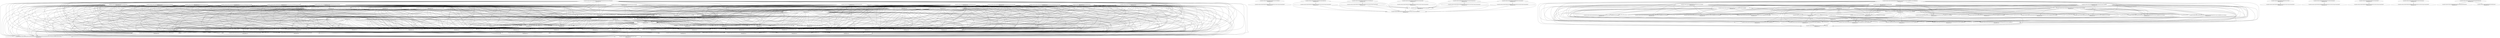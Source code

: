 digraph G {
  "org.apache.commons.lang3.time$FastDateFormat#getDateInstance(int,java.util.TimeZone,java.util.Locale)" [label="org.apache.commons.lang3.time$FastDateFormat#getDateInstance(int,java.util.TimeZone,java.util.Locale)\nP(Fail|Node)=0.00"];
  "org.apache.commons.lang3.time$FastDateFormat#FastDateFormat(java.lang.String,java.util.TimeZone,java.util.Locale)" [label="org.apache.commons.lang3.time$FastDateFormat#FastDateFormat(java.lang.String,java.util.TimeZone,java.util.Locale)\nP(Fail|Node)=0.00"];
  "org.apache.commons.lang3.time$FastDateFormat$PaddedNumberField#estimateLength()" [label="org.apache.commons.lang3.time$FastDateFormat$PaddedNumberField#estimateLength()\nP(Fail|Node)=0.01"];
  "org.apache.commons.lang3.time$FastDateFormat$TimeZoneDisplayKey#FastDateFormat$TimeZoneDisplayKey(java.util.TimeZone,boolean,int,java.util.Locale)" [label="org.apache.commons.lang3.time$FastDateFormat$TimeZoneDisplayKey#FastDateFormat$TimeZoneDisplayKey(java.util.TimeZone,boolean,int,java.util.Locale)\nP(Fail|Node)=0.01"];
  "org.apache.commons.lang3.time$FormatCache#getInstance(java.lang.String,java.util.TimeZone,java.util.Locale)" [label="org.apache.commons.lang3.time$FormatCache#getInstance(java.lang.String,java.util.TimeZone,java.util.Locale)\nP(Fail|Node)=0.00"];
  "org.apache.commons.lang3.time$FastDateFormat#init()" [label="org.apache.commons.lang3.time$FastDateFormat#init()\nP(Fail|Node)=0.00"];
  "org.apache.commons.lang3.time$FastDateFormat$TwoDigitMonthField#FastDateFormat$TwoDigitMonthField()" [label="org.apache.commons.lang3.time$FastDateFormat$TwoDigitMonthField#FastDateFormat$TwoDigitMonthField()\nP(Fail|Node)=0.01"];
  "org.apache.commons.lang3.time$FastDateFormat$PaddedNumberField#FastDateFormat$PaddedNumberField(int,int)" [label="org.apache.commons.lang3.time$FastDateFormat$PaddedNumberField#FastDateFormat$PaddedNumberField(int,int)\nP(Fail|Node)=0.01"];
  "org.apache.commons.lang3.time$FastDateFormat#selectNumberRule(int,int)" [label="org.apache.commons.lang3.time$FastDateFormat#selectNumberRule(int,int)\nP(Fail|Node)=0.00"];
  "org.apache.commons.lang3.time$FormatCache#getDateTimeInstance(java.lang.Integer,java.lang.Integer,java.util.TimeZone,java.util.Locale)" [label="org.apache.commons.lang3.time$FormatCache#getDateTimeInstance(java.lang.Integer,java.lang.Integer,java.util.TimeZone,java.util.Locale)\nP(Fail|Node)=0.00"];
  "org.apache.commons.lang3.time$FastDateFormat$UnpaddedNumberField#estimateLength()" [label="org.apache.commons.lang3.time$FastDateFormat$UnpaddedNumberField#estimateLength()\nP(Fail|Node)=0.00"];
  "org.apache.commons.lang3.time$FastDateFormat$CharacterLiteral#FastDateFormat$CharacterLiteral(char)" [label="org.apache.commons.lang3.time$FastDateFormat$CharacterLiteral#FastDateFormat$CharacterLiteral(char)\nP(Fail|Node)=0.00"];
  "org.apache.commons.lang3.time$FastDateFormat$TimeZoneNameRule#FastDateFormat$TimeZoneNameRule(java.util.TimeZone,java.util.Locale,int)" [label="org.apache.commons.lang3.time$FastDateFormat$TimeZoneNameRule#FastDateFormat$TimeZoneNameRule(java.util.TimeZone,java.util.Locale,int)\nP(Fail|Node)=0.00"];
  "org.apache.commons.lang3.time$FastDateFormat$TimeZoneNumberRule#FastDateFormat$TimeZoneNumberRule(boolean)" [label="org.apache.commons.lang3.time$FastDateFormat$TimeZoneNumberRule#FastDateFormat$TimeZoneNumberRule(boolean)\nP(Fail|Node)=0.01"];
  "org.apache.commons.lang3.time$FastDateFormat$UnpaddedNumberField#FastDateFormat$UnpaddedNumberField(int)" [label="org.apache.commons.lang3.time$FastDateFormat$UnpaddedNumberField#FastDateFormat$UnpaddedNumberField(int)\nP(Fail|Node)=0.01"];
  "org.apache.commons.lang3.time$FastDateFormat$TextField#estimateLength()" [label="org.apache.commons.lang3.time$FastDateFormat$TextField#estimateLength()\nP(Fail|Node)=0.01"];
  "org.apache.commons.lang3.time$FastDateFormat$UnpaddedMonthField#<clinit>()" [label="org.apache.commons.lang3.time$FastDateFormat$UnpaddedMonthField#<clinit>()\nP(Fail|Node)=0.00"];
  "org.apache.commons.lang3.time$FastDateFormat$TimeZoneNameRule#estimateLength()" [label="org.apache.commons.lang3.time$FastDateFormat$TimeZoneNameRule#estimateLength()\nP(Fail|Node)=0.01"];
  "org.apache.commons.lang3.time$FastDateFormat#parseToken(java.lang.String,int[])" [label="org.apache.commons.lang3.time$FastDateFormat#parseToken(java.lang.String,int[])\nP(Fail|Node)=0.01"];
  "org.apache.commons.lang3.time$FormatCache$MultipartKey#FormatCache$MultipartKey(java.lang.Object[])" [label="org.apache.commons.lang3.time$FormatCache$MultipartKey#FormatCache$MultipartKey(java.lang.Object[])\nP(Fail|Node)=0.01"];
  "org.apache.commons.lang3.time$FastDateFormat$StringLiteral#FastDateFormat$StringLiteral(java.lang.String)" [label="org.apache.commons.lang3.time$FastDateFormat$StringLiteral#FastDateFormat$StringLiteral(java.lang.String)\nP(Fail|Node)=0.01"];
  "org.apache.commons.lang3.time$FastDateFormat$TwoDigitMonthField#estimateLength()" [label="org.apache.commons.lang3.time$FastDateFormat$TwoDigitMonthField#estimateLength()\nP(Fail|Node)=0.01"];
  "org.apache.commons.lang3.time$FastDateFormat$UnpaddedMonthField#estimateLength()" [label="org.apache.commons.lang3.time$FastDateFormat$UnpaddedMonthField#estimateLength()\nP(Fail|Node)=0.01"];
  "org.apache.commons.lang3.time$FastDateFormat$TwoDigitNumberField#FastDateFormat$TwoDigitNumberField(int)" [label="org.apache.commons.lang3.time$FastDateFormat$TwoDigitNumberField#FastDateFormat$TwoDigitNumberField(int)\nP(Fail|Node)=0.01"];
  "org.apache.commons.lang3.time$FastDateFormat$TwoDigitYearField#estimateLength()" [label="org.apache.commons.lang3.time$FastDateFormat$TwoDigitYearField#estimateLength()\nP(Fail|Node)=0.01"];
  "org.apache.commons.lang3.time$FastDateFormat$TwoDigitNumberField#estimateLength()" [label="org.apache.commons.lang3.time$FastDateFormat$TwoDigitNumberField#estimateLength()\nP(Fail|Node)=0.01"];
  "org.apache.commons.lang3.time$FastDateFormat$TimeZoneNumberRule#<clinit>()" [label="org.apache.commons.lang3.time$FastDateFormat$TimeZoneNumberRule#<clinit>()\nP(Fail|Node)=0.00"];
  "org.apache.commons.lang3.time$FastDateFormat#parsePattern()" [label="org.apache.commons.lang3.time$FastDateFormat#parsePattern()\nP(Fail|Node)=0.00"];
  "org.apache.commons.lang3.time$FastDateFormat$StringLiteral#estimateLength()" [label="org.apache.commons.lang3.time$FastDateFormat$StringLiteral#estimateLength()\nP(Fail|Node)=0.01"];
  "org.apache.commons.lang3.time$FastDateFormat$TwoDigitYearField#<clinit>()" [label="org.apache.commons.lang3.time$FastDateFormat$TwoDigitYearField#<clinit>()\nP(Fail|Node)=0.00"];
  "org.apache.commons.lang3.time$FastDateFormat$UnpaddedMonthField#FastDateFormat$UnpaddedMonthField()" [label="org.apache.commons.lang3.time$FastDateFormat$UnpaddedMonthField#FastDateFormat$UnpaddedMonthField()\nP(Fail|Node)=0.01"];
  "org.apache.commons.lang3.time$FastDateFormat$TimeZoneNumberRule#estimateLength()" [label="org.apache.commons.lang3.time$FastDateFormat$TimeZoneNumberRule#estimateLength()\nP(Fail|Node)=0.01"];
  "org.apache.commons.lang3.time$FastDateFormat#<clinit>()" [label="org.apache.commons.lang3.time$FastDateFormat#<clinit>()\nP(Fail|Node)=0.01"];
  "org.apache.commons.lang3.time$FastDateFormat$TwoDigitYearField#FastDateFormat$TwoDigitYearField()" [label="org.apache.commons.lang3.time$FastDateFormat$TwoDigitYearField#FastDateFormat$TwoDigitYearField()\nP(Fail|Node)=0.01"];
  "org.apache.commons.lang3.time$FastDateFormat$TwelveHourField#FastDateFormat$TwelveHourField(org.apache.commons.lang3.time.FastDateFormat$NumberRule)" [label="org.apache.commons.lang3.time$FastDateFormat$TwelveHourField#FastDateFormat$TwelveHourField(org.apache.commons.lang3.time.FastDateFormat$NumberRule)\nP(Fail|Node)=0.01"];
  "org.apache.commons.lang3.time$FastDateFormat$1#createInstance(java.lang.String,java.util.TimeZone,java.util.Locale)" [label="org.apache.commons.lang3.time$FastDateFormat$1#createInstance(java.lang.String,java.util.TimeZone,java.util.Locale)\nP(Fail|Node)=0.00"];
  "org.apache.commons.lang3.time$FastDateFormat$CharacterLiteral#estimateLength()" [label="org.apache.commons.lang3.time$FastDateFormat$CharacterLiteral#estimateLength()\nP(Fail|Node)=0.01"];
  "org.apache.commons.lang3.time$FastDateFormat$TwoDigitMonthField#<clinit>()" [label="org.apache.commons.lang3.time$FastDateFormat$TwoDigitMonthField#<clinit>()\nP(Fail|Node)=0.00"];
  "org.apache.commons.lang3.time$FastDateFormat$TwelveHourField#estimateLength()" [label="org.apache.commons.lang3.time$FastDateFormat$TwelveHourField#estimateLength()\nP(Fail|Node)=0.00"];
  "org.apache.commons.lang3.time$FastDateFormat$TextField#FastDateFormat$TextField(int,java.lang.String[])" [label="org.apache.commons.lang3.time$FastDateFormat$TextField#FastDateFormat$TextField(int,java.lang.String[])\nP(Fail|Node)=0.00"];
  "org.apache.commons.lang3.time$FastDateFormat#getTimeZoneDisplay(java.util.TimeZone,boolean,int,java.util.Locale)" [label="org.apache.commons.lang3.time$FastDateFormat#getTimeZoneDisplay(java.util.TimeZone,boolean,int,java.util.Locale)\nP(Fail|Node)=0.00"];
  "org.apache.commons.lang3.time$FastDateFormat#readObject(java.io.ObjectInputStream)" [label="org.apache.commons.lang3.time$FastDateFormat#readObject(java.io.ObjectInputStream)\nP(Fail|Node)=0.00"];
  "org.apache.commons.lang3$Validate#notEmpty(java.util.Collection)" [label="org.apache.commons.lang3$Validate#notEmpty(java.util.Collection)\nP(Fail|Node)=0.00"];
  "org.apache.commons.lang3$Validate#notEmpty(java.util.Collection,java.lang.String,java.lang.Object[])" [label="org.apache.commons.lang3$Validate#notEmpty(java.util.Collection,java.lang.String,java.lang.Object[])\nP(Fail|Node)=0.00"];
  "org.apache.commons.lang3$Validate#validIndex(java.lang.CharSequence,int,java.lang.String,java.lang.Object[])" [label="org.apache.commons.lang3$Validate#validIndex(java.lang.CharSequence,int,java.lang.String,java.lang.Object[])\nP(Fail|Node)=0.00"];
  "org.apache.commons.lang3$Validate#notNull(java.lang.Object)" [label="org.apache.commons.lang3$Validate#notNull(java.lang.Object)\nP(Fail|Node)=0.00"];
  "org.apache.commons.lang3$Validate#notNull(java.lang.Object,java.lang.String,java.lang.Object[])" [label="org.apache.commons.lang3$Validate#notNull(java.lang.Object,java.lang.String,java.lang.Object[])\nP(Fail|Node)=0.00"];
  "org.apache.commons.lang3.time$FastDateFormat#format(java.util.Date,java.lang.StringBuffer)" [label="org.apache.commons.lang3.time$FastDateFormat#format(java.util.Date,java.lang.StringBuffer)\nP(Fail|Node)=0.00"];
  "org.apache.commons.lang3.time$FastDateFormat$UnpaddedNumberField#appendTo(java.lang.StringBuffer,int)" [label="org.apache.commons.lang3.time$FastDateFormat$UnpaddedNumberField#appendTo(java.lang.StringBuffer,int)\nP(Fail|Node)=0.00"];
  "org.apache.commons.lang3.time$FastDateFormat$PaddedNumberField#appendTo(java.lang.StringBuffer,int)" [label="org.apache.commons.lang3.time$FastDateFormat$PaddedNumberField#appendTo(java.lang.StringBuffer,int)\nP(Fail|Node)=0.00"];
  "org.apache.commons.lang3.time$FastDateFormat$TwoDigitMonthField#appendTo(java.lang.StringBuffer,java.util.Calendar)" [label="org.apache.commons.lang3.time$FastDateFormat$TwoDigitMonthField#appendTo(java.lang.StringBuffer,java.util.Calendar)\nP(Fail|Node)=0.00"];
  "org.apache.commons.lang3.time$FastDateFormat$TwoDigitMonthField#appendTo(java.lang.StringBuffer,int)" [label="org.apache.commons.lang3.time$FastDateFormat$TwoDigitMonthField#appendTo(java.lang.StringBuffer,int)\nP(Fail|Node)=0.01"];
  "org.apache.commons.lang3.time$FastDateFormat$TwelveHourField#appendTo(java.lang.StringBuffer,java.util.Calendar)" [label="org.apache.commons.lang3.time$FastDateFormat$TwelveHourField#appendTo(java.lang.StringBuffer,java.util.Calendar)\nP(Fail|Node)=0.00"];
  "org.apache.commons.lang3.time$FastDateFormat$TextField#appendTo(java.lang.StringBuffer,java.util.Calendar)" [label="org.apache.commons.lang3.time$FastDateFormat$TextField#appendTo(java.lang.StringBuffer,java.util.Calendar)\nP(Fail|Node)=0.00"];
  "org.apache.commons.lang3.time$FastDateFormat$TimeZoneNumberRule#appendTo(java.lang.StringBuffer,java.util.Calendar)" [label="org.apache.commons.lang3.time$FastDateFormat$TimeZoneNumberRule#appendTo(java.lang.StringBuffer,java.util.Calendar)\nP(Fail|Node)=0.00"];
  "org.apache.commons.lang3.time$FastDateFormat$TwoDigitNumberField#appendTo(java.lang.StringBuffer,int)" [label="org.apache.commons.lang3.time$FastDateFormat$TwoDigitNumberField#appendTo(java.lang.StringBuffer,int)\nP(Fail|Node)=0.00"];
  "org.apache.commons.lang3.time$FastDateFormat$StringLiteral#appendTo(java.lang.StringBuffer,java.util.Calendar)" [label="org.apache.commons.lang3.time$FastDateFormat$StringLiteral#appendTo(java.lang.StringBuffer,java.util.Calendar)\nP(Fail|Node)=0.00"];
  "org.apache.commons.lang3.time$FastDateFormat$UnpaddedMonthField#appendTo(java.lang.StringBuffer,int)" [label="org.apache.commons.lang3.time$FastDateFormat$UnpaddedMonthField#appendTo(java.lang.StringBuffer,int)\nP(Fail|Node)=0.00"];
  "org.apache.commons.lang3.time$FastDateFormat$TwelveHourField#appendTo(java.lang.StringBuffer,int)" [label="org.apache.commons.lang3.time$FastDateFormat$TwelveHourField#appendTo(java.lang.StringBuffer,int)\nP(Fail|Node)=0.00"];
  "org.apache.commons.lang3.time$FastDateFormat$TimeZoneNameRule#appendTo(java.lang.StringBuffer,java.util.Calendar)" [label="org.apache.commons.lang3.time$FastDateFormat$TimeZoneNameRule#appendTo(java.lang.StringBuffer,java.util.Calendar)\nP(Fail|Node)=0.00"];
  "org.apache.commons.lang3.time$FastDateFormat$CharacterLiteral#appendTo(java.lang.StringBuffer,java.util.Calendar)" [label="org.apache.commons.lang3.time$FastDateFormat$CharacterLiteral#appendTo(java.lang.StringBuffer,java.util.Calendar)\nP(Fail|Node)=0.00"];
  "org.apache.commons.lang3.time$FastDateFormat$UnpaddedMonthField#appendTo(java.lang.StringBuffer,java.util.Calendar)" [label="org.apache.commons.lang3.time$FastDateFormat$UnpaddedMonthField#appendTo(java.lang.StringBuffer,java.util.Calendar)\nP(Fail|Node)=0.00"];
  "org.apache.commons.lang3.time$FastDateFormat$PaddedNumberField#appendTo(java.lang.StringBuffer,java.util.Calendar)" [label="org.apache.commons.lang3.time$FastDateFormat$PaddedNumberField#appendTo(java.lang.StringBuffer,java.util.Calendar)\nP(Fail|Node)=0.00"];
  "org.apache.commons.lang3.time$FastDateFormat$TwoDigitYearField#appendTo(java.lang.StringBuffer,int)" [label="org.apache.commons.lang3.time$FastDateFormat$TwoDigitYearField#appendTo(java.lang.StringBuffer,int)\nP(Fail|Node)=0.01"];
  "org.apache.commons.lang3$Validate#isTrue(boolean,java.lang.String,long)" [label="org.apache.commons.lang3$Validate#isTrue(boolean,java.lang.String,long)\nP(Fail|Node)=0.01"];
  "org.apache.commons.lang3.time$FastDateFormat$TwoDigitYearField#appendTo(java.lang.StringBuffer,java.util.Calendar)" [label="org.apache.commons.lang3.time$FastDateFormat$TwoDigitYearField#appendTo(java.lang.StringBuffer,java.util.Calendar)\nP(Fail|Node)=0.00"];
  "org.apache.commons.lang3.time$FastDateFormat$UnpaddedNumberField#appendTo(java.lang.StringBuffer,java.util.Calendar)" [label="org.apache.commons.lang3.time$FastDateFormat$UnpaddedNumberField#appendTo(java.lang.StringBuffer,java.util.Calendar)\nP(Fail|Node)=0.00"];
  "org.apache.commons.lang3.time$FastDateFormat#applyRules(java.util.Calendar,java.lang.StringBuffer)" [label="org.apache.commons.lang3.time$FastDateFormat#applyRules(java.util.Calendar,java.lang.StringBuffer)\nP(Fail|Node)=0.00"];
  "org.apache.commons.lang3.time$FastDateFormat$TwoDigitNumberField#appendTo(java.lang.StringBuffer,java.util.Calendar)" [label="org.apache.commons.lang3.time$FastDateFormat$TwoDigitNumberField#appendTo(java.lang.StringBuffer,java.util.Calendar)\nP(Fail|Node)=0.00"];
  "org.apache.commons.lang3.time$FastDateFormat#getTimeInstance(int,java.util.TimeZone)" [label="org.apache.commons.lang3.time$FastDateFormat#getTimeInstance(int,java.util.TimeZone)\nP(Fail|Node)=0.00"];
  "org.apache.commons.lang3.time$FastDateFormat#format(long,java.lang.StringBuffer)" [label="org.apache.commons.lang3.time$FastDateFormat#format(long,java.lang.StringBuffer)\nP(Fail|Node)=0.00"];
  "org.apache.commons.lang3.time$FastDateFormat#getDateTimeInstance(int,int)" [label="org.apache.commons.lang3.time$FastDateFormat#getDateTimeInstance(int,int)\nP(Fail|Node)=0.00"];
  "org.apache.commons.lang3.time$FastDateFormat#getDateTimeInstance(int,int,java.util.TimeZone)" [label="org.apache.commons.lang3.time$FastDateFormat#getDateTimeInstance(int,int,java.util.TimeZone)\nP(Fail|Node)=0.00"];
  "org.apache.commons.lang3.time$FastDateFormat#getDateTimeInstance(int,int,java.util.TimeZone,java.util.Locale)" [label="org.apache.commons.lang3.time$FastDateFormat#getDateTimeInstance(int,int,java.util.TimeZone,java.util.Locale)\nP(Fail|Node)=0.00"];
  "org.apache.commons.lang3$Validate#validIndex(java.lang.Object[],int)" [label="org.apache.commons.lang3$Validate#validIndex(java.lang.Object[],int)\nP(Fail|Node)=0.00"];
  "org.apache.commons.lang3$Validate#validIndex(java.lang.Object[],int,java.lang.String,java.lang.Object[])" [label="org.apache.commons.lang3$Validate#validIndex(java.lang.Object[],int,java.lang.String,java.lang.Object[])\nP(Fail|Node)=0.00"];
  "org.apache.commons.lang3.time$FastDateFormat#getInstance(java.lang.String)" [label="org.apache.commons.lang3.time$FastDateFormat#getInstance(java.lang.String)\nP(Fail|Node)=0.00"];
  "org.apache.commons.lang3.time$FastDateFormat#getInstance(java.lang.String,java.util.Locale)" [label="org.apache.commons.lang3.time$FastDateFormat#getInstance(java.lang.String,java.util.Locale)\nP(Fail|Node)=0.00"];
  "org.apache.commons.lang3.time$FormatCache#getInstance()" [label="org.apache.commons.lang3.time$FormatCache#getInstance()\nP(Fail|Node)=0.00"];
  "org.apache.commons.lang3$Validate#notEmpty(java.util.Map)" [label="org.apache.commons.lang3$Validate#notEmpty(java.util.Map)\nP(Fail|Node)=0.00"];
  "org.apache.commons.lang3$Validate#notEmpty(java.util.Map,java.lang.String,java.lang.Object[])" [label="org.apache.commons.lang3$Validate#notEmpty(java.util.Map,java.lang.String,java.lang.Object[])\nP(Fail|Node)=0.00"];
  "org.apache.commons.lang3.time$FastDateFormat#format(java.lang.Object,java.lang.StringBuffer,java.text.FieldPosition)" [label="org.apache.commons.lang3.time$FastDateFormat#format(java.lang.Object,java.lang.StringBuffer,java.text.FieldPosition)\nP(Fail|Node)=0.00"];
  "org.apache.commons.lang3.time$FastDateFormat#format(java.util.Calendar,java.lang.StringBuffer)" [label="org.apache.commons.lang3.time$FastDateFormat#format(java.util.Calendar,java.lang.StringBuffer)\nP(Fail|Node)=0.00"];
  "org.apache.commons.lang3$Validate#validIndex(java.util.Collection,int,java.lang.String,java.lang.Object[])" [label="org.apache.commons.lang3$Validate#validIndex(java.util.Collection,int,java.lang.String,java.lang.Object[])\nP(Fail|Node)=0.00"];
  "org.apache.commons.lang3$Validate#noNullElements(java.lang.Iterable,java.lang.String,java.lang.Object[])" [label="org.apache.commons.lang3$Validate#noNullElements(java.lang.Iterable,java.lang.String,java.lang.Object[])\nP(Fail|Node)=0.00"];
  "org.apache.commons.lang3$Validate#noNullElements(java.lang.Object[],java.lang.String,java.lang.Object[])" [label="org.apache.commons.lang3$Validate#noNullElements(java.lang.Object[],java.lang.String,java.lang.Object[])\nP(Fail|Node)=0.00"];
  "org.apache.commons.lang3.time$FastDateFormat#getDateInstance(int)" [label="org.apache.commons.lang3.time$FastDateFormat#getDateInstance(int)\nP(Fail|Node)=0.00"];
  "org.apache.commons.lang3.time$FastDateFormat#getDateInstance(int,java.util.TimeZone)" [label="org.apache.commons.lang3.time$FastDateFormat#getDateInstance(int,java.util.TimeZone)\nP(Fail|Node)=0.00"];
  "org.apache.commons.lang3$Validate#notEmpty(java.lang.CharSequence)" [label="org.apache.commons.lang3$Validate#notEmpty(java.lang.CharSequence)\nP(Fail|Node)=0.00"];
  "org.apache.commons.lang3$Validate#notEmpty(java.lang.CharSequence,java.lang.String,java.lang.Object[])" [label="org.apache.commons.lang3$Validate#notEmpty(java.lang.CharSequence,java.lang.String,java.lang.Object[])\nP(Fail|Node)=0.00"];
  "org.apache.commons.lang3.time$FastDateFormat#getInstance(java.lang.String,java.util.TimeZone)" [label="org.apache.commons.lang3.time$FastDateFormat#getInstance(java.lang.String,java.util.TimeZone)\nP(Fail|Node)=0.00"];
  "org.apache.commons.lang3.time$FastDateFormat#getTimeInstance(int,java.util.TimeZone,java.util.Locale)" [label="org.apache.commons.lang3.time$FastDateFormat#getTimeInstance(int,java.util.TimeZone,java.util.Locale)\nP(Fail|Node)=0.00"];
  "org.apache.commons.lang3.time$FastDateFormat#getInstance()" [label="org.apache.commons.lang3.time$FastDateFormat#getInstance()\nP(Fail|Node)=0.00"];
  "org.apache.commons.lang3$Validate#validIndex(java.util.Collection,int)" [label="org.apache.commons.lang3$Validate#validIndex(java.util.Collection,int)\nP(Fail|Node)=0.00"];
  "org.apache.commons.lang3$Validate#notEmpty(java.lang.Object[])" [label="org.apache.commons.lang3$Validate#notEmpty(java.lang.Object[])\nP(Fail|Node)=0.00"];
  "org.apache.commons.lang3$Validate#notEmpty(java.lang.Object[],java.lang.String,java.lang.Object[])" [label="org.apache.commons.lang3$Validate#notEmpty(java.lang.Object[],java.lang.String,java.lang.Object[])\nP(Fail|Node)=0.00"];
  "org.apache.commons.lang3.time$FastDateFormat#format(long)" [label="org.apache.commons.lang3.time$FastDateFormat#format(long)\nP(Fail|Node)=0.00"];
  "org.apache.commons.lang3.time$FastDateFormat#format(java.util.Date)" [label="org.apache.commons.lang3.time$FastDateFormat#format(java.util.Date)\nP(Fail|Node)=0.00"];
  "org.apache.commons.lang3$Validate#noNullElements(java.lang.Iterable)" [label="org.apache.commons.lang3$Validate#noNullElements(java.lang.Iterable)\nP(Fail|Node)=0.00"];
  "org.apache.commons.lang3$Validate#notBlank(java.lang.CharSequence)" [label="org.apache.commons.lang3$Validate#notBlank(java.lang.CharSequence)\nP(Fail|Node)=0.00"];
  "org.apache.commons.lang3$Validate#notBlank(java.lang.CharSequence,java.lang.String,java.lang.Object[])" [label="org.apache.commons.lang3$Validate#notBlank(java.lang.CharSequence,java.lang.String,java.lang.Object[])\nP(Fail|Node)=0.00"];
  "org.apache.commons.lang3.time$FastDateFormat#getDateTimeInstance(int,int,java.util.Locale)" [label="org.apache.commons.lang3.time$FastDateFormat#getDateTimeInstance(int,int,java.util.Locale)\nP(Fail|Node)=0.00"];
  "org.apache.commons.lang3.time$FastDateFormat#format(java.util.Calendar)" [label="org.apache.commons.lang3.time$FastDateFormat#format(java.util.Calendar)\nP(Fail|Node)=0.00"];
  "org.apache.commons.lang3.time$FormatCache$MultipartKey#hashCode()" [label="org.apache.commons.lang3.time$FormatCache$MultipartKey#hashCode()\nP(Fail|Node)=0.00"];
  "org.apache.commons.lang3.time$FastDateFormat$TimeZoneDisplayKey#hashCode()" [label="org.apache.commons.lang3.time$FastDateFormat$TimeZoneDisplayKey#hashCode()\nP(Fail|Node)=0.01"];
  "org.apache.commons.lang3.time$FastDateFormat#hashCode()" [label="org.apache.commons.lang3.time$FastDateFormat#hashCode()\nP(Fail|Node)=0.01"];
  "org.apache.commons.lang3$Validate#validIndex(java.lang.CharSequence,int)" [label="org.apache.commons.lang3$Validate#validIndex(java.lang.CharSequence,int)\nP(Fail|Node)=0.00"];
  "org.apache.commons.lang3.time$FastDateFormat#getTimeInstance(int,java.util.Locale)" [label="org.apache.commons.lang3.time$FastDateFormat#getTimeInstance(int,java.util.Locale)\nP(Fail|Node)=0.00"];
  "org.apache.commons.lang3.time$FastDateFormat#getDateInstance(int,java.util.Locale)" [label="org.apache.commons.lang3.time$FastDateFormat#getDateInstance(int,java.util.Locale)\nP(Fail|Node)=0.00"];
  "org.apache.commons.lang3.time$FastDateFormat#getInstance(java.lang.String,java.util.TimeZone,java.util.Locale)" [label="org.apache.commons.lang3.time$FastDateFormat#getInstance(java.lang.String,java.util.TimeZone,java.util.Locale)\nP(Fail|Node)=0.00"];
  "org.apache.commons.lang3$Validate#noNullElements(java.lang.Object[])" [label="org.apache.commons.lang3$Validate#noNullElements(java.lang.Object[])\nP(Fail|Node)=0.00"];
  "org.apache.commons.lang3.time$FastDateFormat#getTimeInstance(int)" [label="org.apache.commons.lang3.time$FastDateFormat#getTimeInstance(int)\nP(Fail|Node)=0.00"];
  "org.apache.commons.lang3.time$FastDateFormat#getDateInstance(int,java.util.TimeZone,java.util.Locale)" -> "org.apache.commons.lang3.time$FastDateFormat#FastDateFormat(java.lang.String,java.util.TimeZone,java.util.Locale)";
  "org.apache.commons.lang3.time$FastDateFormat#getDateInstance(int,java.util.TimeZone,java.util.Locale)" -> "org.apache.commons.lang3.time$FastDateFormat$PaddedNumberField#estimateLength()";
  "org.apache.commons.lang3.time$FastDateFormat#getDateInstance(int,java.util.TimeZone,java.util.Locale)" -> "org.apache.commons.lang3.time$FastDateFormat$TimeZoneDisplayKey#FastDateFormat$TimeZoneDisplayKey(java.util.TimeZone,boolean,int,java.util.Locale)";
  "org.apache.commons.lang3.time$FastDateFormat#getDateInstance(int,java.util.TimeZone,java.util.Locale)" -> "org.apache.commons.lang3.time$FormatCache#getInstance(java.lang.String,java.util.TimeZone,java.util.Locale)";
  "org.apache.commons.lang3.time$FastDateFormat#getDateInstance(int,java.util.TimeZone,java.util.Locale)" -> "org.apache.commons.lang3.time$FastDateFormat#init()";
  "org.apache.commons.lang3.time$FastDateFormat#getDateInstance(int,java.util.TimeZone,java.util.Locale)" -> "org.apache.commons.lang3.time$FastDateFormat$TwoDigitMonthField#FastDateFormat$TwoDigitMonthField()";
  "org.apache.commons.lang3.time$FastDateFormat#getDateInstance(int,java.util.TimeZone,java.util.Locale)" -> "org.apache.commons.lang3.time$FastDateFormat$PaddedNumberField#FastDateFormat$PaddedNumberField(int,int)";
  "org.apache.commons.lang3.time$FastDateFormat#getDateInstance(int,java.util.TimeZone,java.util.Locale)" -> "org.apache.commons.lang3.time$FastDateFormat#selectNumberRule(int,int)";
  "org.apache.commons.lang3.time$FastDateFormat#getDateInstance(int,java.util.TimeZone,java.util.Locale)" -> "org.apache.commons.lang3.time$FormatCache#getDateTimeInstance(java.lang.Integer,java.lang.Integer,java.util.TimeZone,java.util.Locale)";
  "org.apache.commons.lang3.time$FastDateFormat#getDateInstance(int,java.util.TimeZone,java.util.Locale)" -> "org.apache.commons.lang3.time$FastDateFormat$UnpaddedNumberField#estimateLength()";
  "org.apache.commons.lang3.time$FastDateFormat#getDateInstance(int,java.util.TimeZone,java.util.Locale)" -> "org.apache.commons.lang3.time$FastDateFormat$CharacterLiteral#FastDateFormat$CharacterLiteral(char)";
  "org.apache.commons.lang3.time$FastDateFormat#getDateInstance(int,java.util.TimeZone,java.util.Locale)" -> "org.apache.commons.lang3.time$FastDateFormat$TimeZoneNameRule#FastDateFormat$TimeZoneNameRule(java.util.TimeZone,java.util.Locale,int)";
  "org.apache.commons.lang3.time$FastDateFormat#getDateInstance(int,java.util.TimeZone,java.util.Locale)" -> "org.apache.commons.lang3.time$FastDateFormat$TimeZoneNumberRule#FastDateFormat$TimeZoneNumberRule(boolean)";
  "org.apache.commons.lang3.time$FastDateFormat#getDateInstance(int,java.util.TimeZone,java.util.Locale)" -> "org.apache.commons.lang3.time$FastDateFormat$UnpaddedNumberField#FastDateFormat$UnpaddedNumberField(int)";
  "org.apache.commons.lang3.time$FastDateFormat#getDateInstance(int,java.util.TimeZone,java.util.Locale)" -> "org.apache.commons.lang3.time$FastDateFormat$TextField#estimateLength()";
  "org.apache.commons.lang3.time$FastDateFormat#getDateInstance(int,java.util.TimeZone,java.util.Locale)" -> "org.apache.commons.lang3.time$FastDateFormat$UnpaddedMonthField#<clinit>()";
  "org.apache.commons.lang3.time$FastDateFormat#getDateInstance(int,java.util.TimeZone,java.util.Locale)" -> "org.apache.commons.lang3.time$FastDateFormat$TimeZoneNameRule#estimateLength()";
  "org.apache.commons.lang3.time$FastDateFormat#getDateInstance(int,java.util.TimeZone,java.util.Locale)" -> "org.apache.commons.lang3.time$FastDateFormat#parseToken(java.lang.String,int[])";
  "org.apache.commons.lang3.time$FastDateFormat#getDateInstance(int,java.util.TimeZone,java.util.Locale)" -> "org.apache.commons.lang3.time$FormatCache$MultipartKey#FormatCache$MultipartKey(java.lang.Object[])";
  "org.apache.commons.lang3.time$FastDateFormat#getDateInstance(int,java.util.TimeZone,java.util.Locale)" -> "org.apache.commons.lang3.time$FastDateFormat$StringLiteral#FastDateFormat$StringLiteral(java.lang.String)";
  "org.apache.commons.lang3.time$FastDateFormat#getDateInstance(int,java.util.TimeZone,java.util.Locale)" -> "org.apache.commons.lang3.time$FastDateFormat$TwoDigitMonthField#estimateLength()";
  "org.apache.commons.lang3.time$FastDateFormat#getDateInstance(int,java.util.TimeZone,java.util.Locale)" -> "org.apache.commons.lang3.time$FastDateFormat$UnpaddedMonthField#estimateLength()";
  "org.apache.commons.lang3.time$FastDateFormat#getDateInstance(int,java.util.TimeZone,java.util.Locale)" -> "org.apache.commons.lang3.time$FastDateFormat$TwoDigitNumberField#FastDateFormat$TwoDigitNumberField(int)";
  "org.apache.commons.lang3.time$FastDateFormat#getDateInstance(int,java.util.TimeZone,java.util.Locale)" -> "org.apache.commons.lang3.time$FastDateFormat$TwoDigitYearField#estimateLength()";
  "org.apache.commons.lang3.time$FastDateFormat#getDateInstance(int,java.util.TimeZone,java.util.Locale)" -> "org.apache.commons.lang3.time$FastDateFormat$TwoDigitNumberField#estimateLength()";
  "org.apache.commons.lang3.time$FastDateFormat#getDateInstance(int,java.util.TimeZone,java.util.Locale)" -> "org.apache.commons.lang3.time$FastDateFormat$TimeZoneNumberRule#<clinit>()";
  "org.apache.commons.lang3.time$FastDateFormat#getDateInstance(int,java.util.TimeZone,java.util.Locale)" -> "org.apache.commons.lang3.time$FastDateFormat#parsePattern()";
  "org.apache.commons.lang3.time$FastDateFormat#getDateInstance(int,java.util.TimeZone,java.util.Locale)" -> "org.apache.commons.lang3.time$FastDateFormat$StringLiteral#estimateLength()";
  "org.apache.commons.lang3.time$FastDateFormat#getDateInstance(int,java.util.TimeZone,java.util.Locale)" -> "org.apache.commons.lang3.time$FastDateFormat$TwoDigitYearField#<clinit>()";
  "org.apache.commons.lang3.time$FastDateFormat#getDateInstance(int,java.util.TimeZone,java.util.Locale)" -> "org.apache.commons.lang3.time$FastDateFormat$UnpaddedMonthField#FastDateFormat$UnpaddedMonthField()";
  "org.apache.commons.lang3.time$FastDateFormat#getDateInstance(int,java.util.TimeZone,java.util.Locale)" -> "org.apache.commons.lang3.time$FastDateFormat$TimeZoneNumberRule#estimateLength()";
  "org.apache.commons.lang3.time$FastDateFormat#getDateInstance(int,java.util.TimeZone,java.util.Locale)" -> "org.apache.commons.lang3.time$FastDateFormat#<clinit>()";
  "org.apache.commons.lang3.time$FastDateFormat#getDateInstance(int,java.util.TimeZone,java.util.Locale)" -> "org.apache.commons.lang3.time$FastDateFormat$TwoDigitYearField#FastDateFormat$TwoDigitYearField()";
  "org.apache.commons.lang3.time$FastDateFormat#getDateInstance(int,java.util.TimeZone,java.util.Locale)" -> "org.apache.commons.lang3.time$FastDateFormat$TwelveHourField#FastDateFormat$TwelveHourField(org.apache.commons.lang3.time.FastDateFormat$NumberRule)";
  "org.apache.commons.lang3.time$FastDateFormat#getDateInstance(int,java.util.TimeZone,java.util.Locale)" -> "org.apache.commons.lang3.time$FastDateFormat$1#createInstance(java.lang.String,java.util.TimeZone,java.util.Locale)";
  "org.apache.commons.lang3.time$FastDateFormat#getDateInstance(int,java.util.TimeZone,java.util.Locale)" -> "org.apache.commons.lang3.time$FastDateFormat$CharacterLiteral#estimateLength()";
  "org.apache.commons.lang3.time$FastDateFormat#getDateInstance(int,java.util.TimeZone,java.util.Locale)" -> "org.apache.commons.lang3.time$FastDateFormat$TwoDigitMonthField#<clinit>()";
  "org.apache.commons.lang3.time$FastDateFormat#getDateInstance(int,java.util.TimeZone,java.util.Locale)" -> "org.apache.commons.lang3.time$FastDateFormat$TwelveHourField#estimateLength()";
  "org.apache.commons.lang3.time$FastDateFormat#getDateInstance(int,java.util.TimeZone,java.util.Locale)" -> "org.apache.commons.lang3.time$FastDateFormat$TextField#FastDateFormat$TextField(int,java.lang.String[])";
  "org.apache.commons.lang3.time$FastDateFormat#getDateInstance(int,java.util.TimeZone,java.util.Locale)" -> "org.apache.commons.lang3.time$FastDateFormat#getTimeZoneDisplay(java.util.TimeZone,boolean,int,java.util.Locale)";
  "org.apache.commons.lang3.time$FastDateFormat#FastDateFormat(java.lang.String,java.util.TimeZone,java.util.Locale)" -> "org.apache.commons.lang3.time$FastDateFormat$PaddedNumberField#estimateLength()";
  "org.apache.commons.lang3.time$FastDateFormat#FastDateFormat(java.lang.String,java.util.TimeZone,java.util.Locale)" -> "org.apache.commons.lang3.time$FastDateFormat$TimeZoneDisplayKey#FastDateFormat$TimeZoneDisplayKey(java.util.TimeZone,boolean,int,java.util.Locale)";
  "org.apache.commons.lang3.time$FastDateFormat#FastDateFormat(java.lang.String,java.util.TimeZone,java.util.Locale)" -> "org.apache.commons.lang3.time$FastDateFormat#init()";
  "org.apache.commons.lang3.time$FastDateFormat#FastDateFormat(java.lang.String,java.util.TimeZone,java.util.Locale)" -> "org.apache.commons.lang3.time$FastDateFormat$TwoDigitMonthField#FastDateFormat$TwoDigitMonthField()";
  "org.apache.commons.lang3.time$FastDateFormat#FastDateFormat(java.lang.String,java.util.TimeZone,java.util.Locale)" -> "org.apache.commons.lang3.time$FastDateFormat$PaddedNumberField#FastDateFormat$PaddedNumberField(int,int)";
  "org.apache.commons.lang3.time$FastDateFormat#FastDateFormat(java.lang.String,java.util.TimeZone,java.util.Locale)" -> "org.apache.commons.lang3.time$FastDateFormat#selectNumberRule(int,int)";
  "org.apache.commons.lang3.time$FastDateFormat#FastDateFormat(java.lang.String,java.util.TimeZone,java.util.Locale)" -> "org.apache.commons.lang3.time$FastDateFormat$UnpaddedNumberField#estimateLength()";
  "org.apache.commons.lang3.time$FastDateFormat#FastDateFormat(java.lang.String,java.util.TimeZone,java.util.Locale)" -> "org.apache.commons.lang3.time$FastDateFormat$CharacterLiteral#FastDateFormat$CharacterLiteral(char)";
  "org.apache.commons.lang3.time$FastDateFormat#FastDateFormat(java.lang.String,java.util.TimeZone,java.util.Locale)" -> "org.apache.commons.lang3.time$FastDateFormat$TimeZoneNameRule#FastDateFormat$TimeZoneNameRule(java.util.TimeZone,java.util.Locale,int)";
  "org.apache.commons.lang3.time$FastDateFormat#FastDateFormat(java.lang.String,java.util.TimeZone,java.util.Locale)" -> "org.apache.commons.lang3.time$FastDateFormat$TimeZoneNumberRule#FastDateFormat$TimeZoneNumberRule(boolean)";
  "org.apache.commons.lang3.time$FastDateFormat#FastDateFormat(java.lang.String,java.util.TimeZone,java.util.Locale)" -> "org.apache.commons.lang3.time$FastDateFormat$UnpaddedNumberField#FastDateFormat$UnpaddedNumberField(int)";
  "org.apache.commons.lang3.time$FastDateFormat#FastDateFormat(java.lang.String,java.util.TimeZone,java.util.Locale)" -> "org.apache.commons.lang3.time$FastDateFormat$TextField#estimateLength()";
  "org.apache.commons.lang3.time$FastDateFormat#FastDateFormat(java.lang.String,java.util.TimeZone,java.util.Locale)" -> "org.apache.commons.lang3.time$FastDateFormat$UnpaddedMonthField#<clinit>()";
  "org.apache.commons.lang3.time$FastDateFormat#FastDateFormat(java.lang.String,java.util.TimeZone,java.util.Locale)" -> "org.apache.commons.lang3.time$FastDateFormat$TimeZoneNameRule#estimateLength()";
  "org.apache.commons.lang3.time$FastDateFormat#FastDateFormat(java.lang.String,java.util.TimeZone,java.util.Locale)" -> "org.apache.commons.lang3.time$FastDateFormat#parseToken(java.lang.String,int[])";
  "org.apache.commons.lang3.time$FastDateFormat#FastDateFormat(java.lang.String,java.util.TimeZone,java.util.Locale)" -> "org.apache.commons.lang3.time$FastDateFormat$StringLiteral#FastDateFormat$StringLiteral(java.lang.String)";
  "org.apache.commons.lang3.time$FastDateFormat#FastDateFormat(java.lang.String,java.util.TimeZone,java.util.Locale)" -> "org.apache.commons.lang3.time$FastDateFormat$TwoDigitMonthField#estimateLength()";
  "org.apache.commons.lang3.time$FastDateFormat#FastDateFormat(java.lang.String,java.util.TimeZone,java.util.Locale)" -> "org.apache.commons.lang3.time$FastDateFormat$UnpaddedMonthField#estimateLength()";
  "org.apache.commons.lang3.time$FastDateFormat#FastDateFormat(java.lang.String,java.util.TimeZone,java.util.Locale)" -> "org.apache.commons.lang3.time$FastDateFormat$TwoDigitNumberField#FastDateFormat$TwoDigitNumberField(int)";
  "org.apache.commons.lang3.time$FastDateFormat#FastDateFormat(java.lang.String,java.util.TimeZone,java.util.Locale)" -> "org.apache.commons.lang3.time$FastDateFormat$TwoDigitYearField#estimateLength()";
  "org.apache.commons.lang3.time$FastDateFormat#FastDateFormat(java.lang.String,java.util.TimeZone,java.util.Locale)" -> "org.apache.commons.lang3.time$FastDateFormat$TwoDigitNumberField#estimateLength()";
  "org.apache.commons.lang3.time$FastDateFormat#FastDateFormat(java.lang.String,java.util.TimeZone,java.util.Locale)" -> "org.apache.commons.lang3.time$FastDateFormat$TimeZoneNumberRule#<clinit>()";
  "org.apache.commons.lang3.time$FastDateFormat#FastDateFormat(java.lang.String,java.util.TimeZone,java.util.Locale)" -> "org.apache.commons.lang3.time$FastDateFormat#parsePattern()";
  "org.apache.commons.lang3.time$FastDateFormat#FastDateFormat(java.lang.String,java.util.TimeZone,java.util.Locale)" -> "org.apache.commons.lang3.time$FastDateFormat$StringLiteral#estimateLength()";
  "org.apache.commons.lang3.time$FastDateFormat#FastDateFormat(java.lang.String,java.util.TimeZone,java.util.Locale)" -> "org.apache.commons.lang3.time$FastDateFormat$TwoDigitYearField#<clinit>()";
  "org.apache.commons.lang3.time$FastDateFormat#FastDateFormat(java.lang.String,java.util.TimeZone,java.util.Locale)" -> "org.apache.commons.lang3.time$FastDateFormat$UnpaddedMonthField#FastDateFormat$UnpaddedMonthField()";
  "org.apache.commons.lang3.time$FastDateFormat#FastDateFormat(java.lang.String,java.util.TimeZone,java.util.Locale)" -> "org.apache.commons.lang3.time$FastDateFormat$TimeZoneNumberRule#estimateLength()";
  "org.apache.commons.lang3.time$FastDateFormat#FastDateFormat(java.lang.String,java.util.TimeZone,java.util.Locale)" -> "org.apache.commons.lang3.time$FastDateFormat#<clinit>()";
  "org.apache.commons.lang3.time$FastDateFormat#FastDateFormat(java.lang.String,java.util.TimeZone,java.util.Locale)" -> "org.apache.commons.lang3.time$FastDateFormat$TwoDigitYearField#FastDateFormat$TwoDigitYearField()";
  "org.apache.commons.lang3.time$FastDateFormat#FastDateFormat(java.lang.String,java.util.TimeZone,java.util.Locale)" -> "org.apache.commons.lang3.time$FastDateFormat$TwelveHourField#FastDateFormat$TwelveHourField(org.apache.commons.lang3.time.FastDateFormat$NumberRule)";
  "org.apache.commons.lang3.time$FastDateFormat#FastDateFormat(java.lang.String,java.util.TimeZone,java.util.Locale)" -> "org.apache.commons.lang3.time$FastDateFormat$CharacterLiteral#estimateLength()";
  "org.apache.commons.lang3.time$FastDateFormat#FastDateFormat(java.lang.String,java.util.TimeZone,java.util.Locale)" -> "org.apache.commons.lang3.time$FastDateFormat$TwoDigitMonthField#<clinit>()";
  "org.apache.commons.lang3.time$FastDateFormat#FastDateFormat(java.lang.String,java.util.TimeZone,java.util.Locale)" -> "org.apache.commons.lang3.time$FastDateFormat$TwelveHourField#estimateLength()";
  "org.apache.commons.lang3.time$FastDateFormat#FastDateFormat(java.lang.String,java.util.TimeZone,java.util.Locale)" -> "org.apache.commons.lang3.time$FastDateFormat$TextField#FastDateFormat$TextField(int,java.lang.String[])";
  "org.apache.commons.lang3.time$FastDateFormat#FastDateFormat(java.lang.String,java.util.TimeZone,java.util.Locale)" -> "org.apache.commons.lang3.time$FastDateFormat#getTimeZoneDisplay(java.util.TimeZone,boolean,int,java.util.Locale)";
  "org.apache.commons.lang3.time$FormatCache#getInstance(java.lang.String,java.util.TimeZone,java.util.Locale)" -> "org.apache.commons.lang3.time$FastDateFormat#FastDateFormat(java.lang.String,java.util.TimeZone,java.util.Locale)";
  "org.apache.commons.lang3.time$FormatCache#getInstance(java.lang.String,java.util.TimeZone,java.util.Locale)" -> "org.apache.commons.lang3.time$FastDateFormat$PaddedNumberField#estimateLength()";
  "org.apache.commons.lang3.time$FormatCache#getInstance(java.lang.String,java.util.TimeZone,java.util.Locale)" -> "org.apache.commons.lang3.time$FastDateFormat$TimeZoneDisplayKey#FastDateFormat$TimeZoneDisplayKey(java.util.TimeZone,boolean,int,java.util.Locale)";
  "org.apache.commons.lang3.time$FormatCache#getInstance(java.lang.String,java.util.TimeZone,java.util.Locale)" -> "org.apache.commons.lang3.time$FastDateFormat#init()";
  "org.apache.commons.lang3.time$FormatCache#getInstance(java.lang.String,java.util.TimeZone,java.util.Locale)" -> "org.apache.commons.lang3.time$FastDateFormat$TwoDigitMonthField#FastDateFormat$TwoDigitMonthField()";
  "org.apache.commons.lang3.time$FormatCache#getInstance(java.lang.String,java.util.TimeZone,java.util.Locale)" -> "org.apache.commons.lang3.time$FastDateFormat$PaddedNumberField#FastDateFormat$PaddedNumberField(int,int)";
  "org.apache.commons.lang3.time$FormatCache#getInstance(java.lang.String,java.util.TimeZone,java.util.Locale)" -> "org.apache.commons.lang3.time$FastDateFormat#selectNumberRule(int,int)";
  "org.apache.commons.lang3.time$FormatCache#getInstance(java.lang.String,java.util.TimeZone,java.util.Locale)" -> "org.apache.commons.lang3.time$FastDateFormat$UnpaddedNumberField#estimateLength()";
  "org.apache.commons.lang3.time$FormatCache#getInstance(java.lang.String,java.util.TimeZone,java.util.Locale)" -> "org.apache.commons.lang3.time$FastDateFormat$CharacterLiteral#FastDateFormat$CharacterLiteral(char)";
  "org.apache.commons.lang3.time$FormatCache#getInstance(java.lang.String,java.util.TimeZone,java.util.Locale)" -> "org.apache.commons.lang3.time$FastDateFormat$TimeZoneNameRule#FastDateFormat$TimeZoneNameRule(java.util.TimeZone,java.util.Locale,int)";
  "org.apache.commons.lang3.time$FormatCache#getInstance(java.lang.String,java.util.TimeZone,java.util.Locale)" -> "org.apache.commons.lang3.time$FastDateFormat$TimeZoneNumberRule#FastDateFormat$TimeZoneNumberRule(boolean)";
  "org.apache.commons.lang3.time$FormatCache#getInstance(java.lang.String,java.util.TimeZone,java.util.Locale)" -> "org.apache.commons.lang3.time$FastDateFormat$UnpaddedNumberField#FastDateFormat$UnpaddedNumberField(int)";
  "org.apache.commons.lang3.time$FormatCache#getInstance(java.lang.String,java.util.TimeZone,java.util.Locale)" -> "org.apache.commons.lang3.time$FastDateFormat$TextField#estimateLength()";
  "org.apache.commons.lang3.time$FormatCache#getInstance(java.lang.String,java.util.TimeZone,java.util.Locale)" -> "org.apache.commons.lang3.time$FastDateFormat$UnpaddedMonthField#<clinit>()";
  "org.apache.commons.lang3.time$FormatCache#getInstance(java.lang.String,java.util.TimeZone,java.util.Locale)" -> "org.apache.commons.lang3.time$FastDateFormat$TimeZoneNameRule#estimateLength()";
  "org.apache.commons.lang3.time$FormatCache#getInstance(java.lang.String,java.util.TimeZone,java.util.Locale)" -> "org.apache.commons.lang3.time$FastDateFormat#parseToken(java.lang.String,int[])";
  "org.apache.commons.lang3.time$FormatCache#getInstance(java.lang.String,java.util.TimeZone,java.util.Locale)" -> "org.apache.commons.lang3.time$FormatCache$MultipartKey#FormatCache$MultipartKey(java.lang.Object[])";
  "org.apache.commons.lang3.time$FormatCache#getInstance(java.lang.String,java.util.TimeZone,java.util.Locale)" -> "org.apache.commons.lang3.time$FastDateFormat$StringLiteral#FastDateFormat$StringLiteral(java.lang.String)";
  "org.apache.commons.lang3.time$FormatCache#getInstance(java.lang.String,java.util.TimeZone,java.util.Locale)" -> "org.apache.commons.lang3.time$FastDateFormat$TwoDigitMonthField#estimateLength()";
  "org.apache.commons.lang3.time$FormatCache#getInstance(java.lang.String,java.util.TimeZone,java.util.Locale)" -> "org.apache.commons.lang3.time$FastDateFormat$UnpaddedMonthField#estimateLength()";
  "org.apache.commons.lang3.time$FormatCache#getInstance(java.lang.String,java.util.TimeZone,java.util.Locale)" -> "org.apache.commons.lang3.time$FastDateFormat$TwoDigitNumberField#FastDateFormat$TwoDigitNumberField(int)";
  "org.apache.commons.lang3.time$FormatCache#getInstance(java.lang.String,java.util.TimeZone,java.util.Locale)" -> "org.apache.commons.lang3.time$FastDateFormat$TwoDigitYearField#estimateLength()";
  "org.apache.commons.lang3.time$FormatCache#getInstance(java.lang.String,java.util.TimeZone,java.util.Locale)" -> "org.apache.commons.lang3.time$FastDateFormat$TwoDigitNumberField#estimateLength()";
  "org.apache.commons.lang3.time$FormatCache#getInstance(java.lang.String,java.util.TimeZone,java.util.Locale)" -> "org.apache.commons.lang3.time$FastDateFormat$TimeZoneNumberRule#<clinit>()";
  "org.apache.commons.lang3.time$FormatCache#getInstance(java.lang.String,java.util.TimeZone,java.util.Locale)" -> "org.apache.commons.lang3.time$FastDateFormat#parsePattern()";
  "org.apache.commons.lang3.time$FormatCache#getInstance(java.lang.String,java.util.TimeZone,java.util.Locale)" -> "org.apache.commons.lang3.time$FastDateFormat$StringLiteral#estimateLength()";
  "org.apache.commons.lang3.time$FormatCache#getInstance(java.lang.String,java.util.TimeZone,java.util.Locale)" -> "org.apache.commons.lang3.time$FastDateFormat$TwoDigitYearField#<clinit>()";
  "org.apache.commons.lang3.time$FormatCache#getInstance(java.lang.String,java.util.TimeZone,java.util.Locale)" -> "org.apache.commons.lang3.time$FastDateFormat$UnpaddedMonthField#FastDateFormat$UnpaddedMonthField()";
  "org.apache.commons.lang3.time$FormatCache#getInstance(java.lang.String,java.util.TimeZone,java.util.Locale)" -> "org.apache.commons.lang3.time$FastDateFormat$TimeZoneNumberRule#estimateLength()";
  "org.apache.commons.lang3.time$FormatCache#getInstance(java.lang.String,java.util.TimeZone,java.util.Locale)" -> "org.apache.commons.lang3.time$FastDateFormat#<clinit>()";
  "org.apache.commons.lang3.time$FormatCache#getInstance(java.lang.String,java.util.TimeZone,java.util.Locale)" -> "org.apache.commons.lang3.time$FastDateFormat$TwoDigitYearField#FastDateFormat$TwoDigitYearField()";
  "org.apache.commons.lang3.time$FormatCache#getInstance(java.lang.String,java.util.TimeZone,java.util.Locale)" -> "org.apache.commons.lang3.time$FastDateFormat$TwelveHourField#FastDateFormat$TwelveHourField(org.apache.commons.lang3.time.FastDateFormat$NumberRule)";
  "org.apache.commons.lang3.time$FormatCache#getInstance(java.lang.String,java.util.TimeZone,java.util.Locale)" -> "org.apache.commons.lang3.time$FastDateFormat$1#createInstance(java.lang.String,java.util.TimeZone,java.util.Locale)";
  "org.apache.commons.lang3.time$FormatCache#getInstance(java.lang.String,java.util.TimeZone,java.util.Locale)" -> "org.apache.commons.lang3.time$FastDateFormat$CharacterLiteral#estimateLength()";
  "org.apache.commons.lang3.time$FormatCache#getInstance(java.lang.String,java.util.TimeZone,java.util.Locale)" -> "org.apache.commons.lang3.time$FastDateFormat$TwoDigitMonthField#<clinit>()";
  "org.apache.commons.lang3.time$FormatCache#getInstance(java.lang.String,java.util.TimeZone,java.util.Locale)" -> "org.apache.commons.lang3.time$FastDateFormat$TwelveHourField#estimateLength()";
  "org.apache.commons.lang3.time$FormatCache#getInstance(java.lang.String,java.util.TimeZone,java.util.Locale)" -> "org.apache.commons.lang3.time$FastDateFormat$TextField#FastDateFormat$TextField(int,java.lang.String[])";
  "org.apache.commons.lang3.time$FormatCache#getInstance(java.lang.String,java.util.TimeZone,java.util.Locale)" -> "org.apache.commons.lang3.time$FastDateFormat#getTimeZoneDisplay(java.util.TimeZone,boolean,int,java.util.Locale)";
  "org.apache.commons.lang3.time$FastDateFormat#init()" -> "org.apache.commons.lang3.time$FastDateFormat$PaddedNumberField#estimateLength()";
  "org.apache.commons.lang3.time$FastDateFormat#init()" -> "org.apache.commons.lang3.time$FastDateFormat$TimeZoneDisplayKey#FastDateFormat$TimeZoneDisplayKey(java.util.TimeZone,boolean,int,java.util.Locale)";
  "org.apache.commons.lang3.time$FastDateFormat#init()" -> "org.apache.commons.lang3.time$FastDateFormat$TwoDigitMonthField#FastDateFormat$TwoDigitMonthField()";
  "org.apache.commons.lang3.time$FastDateFormat#init()" -> "org.apache.commons.lang3.time$FastDateFormat$PaddedNumberField#FastDateFormat$PaddedNumberField(int,int)";
  "org.apache.commons.lang3.time$FastDateFormat#init()" -> "org.apache.commons.lang3.time$FastDateFormat#selectNumberRule(int,int)";
  "org.apache.commons.lang3.time$FastDateFormat#init()" -> "org.apache.commons.lang3.time$FastDateFormat$UnpaddedNumberField#estimateLength()";
  "org.apache.commons.lang3.time$FastDateFormat#init()" -> "org.apache.commons.lang3.time$FastDateFormat$CharacterLiteral#FastDateFormat$CharacterLiteral(char)";
  "org.apache.commons.lang3.time$FastDateFormat#init()" -> "org.apache.commons.lang3.time$FastDateFormat$TimeZoneNameRule#FastDateFormat$TimeZoneNameRule(java.util.TimeZone,java.util.Locale,int)";
  "org.apache.commons.lang3.time$FastDateFormat#init()" -> "org.apache.commons.lang3.time$FastDateFormat$TimeZoneNumberRule#FastDateFormat$TimeZoneNumberRule(boolean)";
  "org.apache.commons.lang3.time$FastDateFormat#init()" -> "org.apache.commons.lang3.time$FastDateFormat$UnpaddedNumberField#FastDateFormat$UnpaddedNumberField(int)";
  "org.apache.commons.lang3.time$FastDateFormat#init()" -> "org.apache.commons.lang3.time$FastDateFormat$TextField#estimateLength()";
  "org.apache.commons.lang3.time$FastDateFormat#init()" -> "org.apache.commons.lang3.time$FastDateFormat$UnpaddedMonthField#<clinit>()";
  "org.apache.commons.lang3.time$FastDateFormat#init()" -> "org.apache.commons.lang3.time$FastDateFormat$TimeZoneNameRule#estimateLength()";
  "org.apache.commons.lang3.time$FastDateFormat#init()" -> "org.apache.commons.lang3.time$FastDateFormat#parseToken(java.lang.String,int[])";
  "org.apache.commons.lang3.time$FastDateFormat#init()" -> "org.apache.commons.lang3.time$FastDateFormat$StringLiteral#FastDateFormat$StringLiteral(java.lang.String)";
  "org.apache.commons.lang3.time$FastDateFormat#init()" -> "org.apache.commons.lang3.time$FastDateFormat$TwoDigitMonthField#estimateLength()";
  "org.apache.commons.lang3.time$FastDateFormat#init()" -> "org.apache.commons.lang3.time$FastDateFormat$UnpaddedMonthField#estimateLength()";
  "org.apache.commons.lang3.time$FastDateFormat#init()" -> "org.apache.commons.lang3.time$FastDateFormat$TwoDigitNumberField#FastDateFormat$TwoDigitNumberField(int)";
  "org.apache.commons.lang3.time$FastDateFormat#init()" -> "org.apache.commons.lang3.time$FastDateFormat$TwoDigitYearField#estimateLength()";
  "org.apache.commons.lang3.time$FastDateFormat#init()" -> "org.apache.commons.lang3.time$FastDateFormat$TwoDigitNumberField#estimateLength()";
  "org.apache.commons.lang3.time$FastDateFormat#init()" -> "org.apache.commons.lang3.time$FastDateFormat$TimeZoneNumberRule#<clinit>()";
  "org.apache.commons.lang3.time$FastDateFormat#init()" -> "org.apache.commons.lang3.time$FastDateFormat#parsePattern()";
  "org.apache.commons.lang3.time$FastDateFormat#init()" -> "org.apache.commons.lang3.time$FastDateFormat$StringLiteral#estimateLength()";
  "org.apache.commons.lang3.time$FastDateFormat#init()" -> "org.apache.commons.lang3.time$FastDateFormat$TwoDigitYearField#<clinit>()";
  "org.apache.commons.lang3.time$FastDateFormat#init()" -> "org.apache.commons.lang3.time$FastDateFormat$UnpaddedMonthField#FastDateFormat$UnpaddedMonthField()";
  "org.apache.commons.lang3.time$FastDateFormat#init()" -> "org.apache.commons.lang3.time$FastDateFormat$TimeZoneNumberRule#estimateLength()";
  "org.apache.commons.lang3.time$FastDateFormat#init()" -> "org.apache.commons.lang3.time$FastDateFormat#<clinit>()";
  "org.apache.commons.lang3.time$FastDateFormat#init()" -> "org.apache.commons.lang3.time$FastDateFormat$TwoDigitYearField#FastDateFormat$TwoDigitYearField()";
  "org.apache.commons.lang3.time$FastDateFormat#init()" -> "org.apache.commons.lang3.time$FastDateFormat$TwelveHourField#FastDateFormat$TwelveHourField(org.apache.commons.lang3.time.FastDateFormat$NumberRule)";
  "org.apache.commons.lang3.time$FastDateFormat#init()" -> "org.apache.commons.lang3.time$FastDateFormat$CharacterLiteral#estimateLength()";
  "org.apache.commons.lang3.time$FastDateFormat#init()" -> "org.apache.commons.lang3.time$FastDateFormat$TwoDigitMonthField#<clinit>()";
  "org.apache.commons.lang3.time$FastDateFormat#init()" -> "org.apache.commons.lang3.time$FastDateFormat$TwelveHourField#estimateLength()";
  "org.apache.commons.lang3.time$FastDateFormat#init()" -> "org.apache.commons.lang3.time$FastDateFormat$TextField#FastDateFormat$TextField(int,java.lang.String[])";
  "org.apache.commons.lang3.time$FastDateFormat#init()" -> "org.apache.commons.lang3.time$FastDateFormat#getTimeZoneDisplay(java.util.TimeZone,boolean,int,java.util.Locale)";
  "org.apache.commons.lang3.time$FastDateFormat#selectNumberRule(int,int)" -> "org.apache.commons.lang3.time$FastDateFormat$PaddedNumberField#FastDateFormat$PaddedNumberField(int,int)";
  "org.apache.commons.lang3.time$FastDateFormat#selectNumberRule(int,int)" -> "org.apache.commons.lang3.time$FastDateFormat$UnpaddedNumberField#FastDateFormat$UnpaddedNumberField(int)";
  "org.apache.commons.lang3.time$FastDateFormat#selectNumberRule(int,int)" -> "org.apache.commons.lang3.time$FastDateFormat$TwoDigitNumberField#FastDateFormat$TwoDigitNumberField(int)";
  "org.apache.commons.lang3.time$FormatCache#getDateTimeInstance(java.lang.Integer,java.lang.Integer,java.util.TimeZone,java.util.Locale)" -> "org.apache.commons.lang3.time$FastDateFormat#FastDateFormat(java.lang.String,java.util.TimeZone,java.util.Locale)";
  "org.apache.commons.lang3.time$FormatCache#getDateTimeInstance(java.lang.Integer,java.lang.Integer,java.util.TimeZone,java.util.Locale)" -> "org.apache.commons.lang3.time$FastDateFormat$PaddedNumberField#estimateLength()";
  "org.apache.commons.lang3.time$FormatCache#getDateTimeInstance(java.lang.Integer,java.lang.Integer,java.util.TimeZone,java.util.Locale)" -> "org.apache.commons.lang3.time$FastDateFormat$TimeZoneDisplayKey#FastDateFormat$TimeZoneDisplayKey(java.util.TimeZone,boolean,int,java.util.Locale)";
  "org.apache.commons.lang3.time$FormatCache#getDateTimeInstance(java.lang.Integer,java.lang.Integer,java.util.TimeZone,java.util.Locale)" -> "org.apache.commons.lang3.time$FormatCache#getInstance(java.lang.String,java.util.TimeZone,java.util.Locale)";
  "org.apache.commons.lang3.time$FormatCache#getDateTimeInstance(java.lang.Integer,java.lang.Integer,java.util.TimeZone,java.util.Locale)" -> "org.apache.commons.lang3.time$FastDateFormat#init()";
  "org.apache.commons.lang3.time$FormatCache#getDateTimeInstance(java.lang.Integer,java.lang.Integer,java.util.TimeZone,java.util.Locale)" -> "org.apache.commons.lang3.time$FastDateFormat$TwoDigitMonthField#FastDateFormat$TwoDigitMonthField()";
  "org.apache.commons.lang3.time$FormatCache#getDateTimeInstance(java.lang.Integer,java.lang.Integer,java.util.TimeZone,java.util.Locale)" -> "org.apache.commons.lang3.time$FastDateFormat$PaddedNumberField#FastDateFormat$PaddedNumberField(int,int)";
  "org.apache.commons.lang3.time$FormatCache#getDateTimeInstance(java.lang.Integer,java.lang.Integer,java.util.TimeZone,java.util.Locale)" -> "org.apache.commons.lang3.time$FastDateFormat#selectNumberRule(int,int)";
  "org.apache.commons.lang3.time$FormatCache#getDateTimeInstance(java.lang.Integer,java.lang.Integer,java.util.TimeZone,java.util.Locale)" -> "org.apache.commons.lang3.time$FastDateFormat$UnpaddedNumberField#estimateLength()";
  "org.apache.commons.lang3.time$FormatCache#getDateTimeInstance(java.lang.Integer,java.lang.Integer,java.util.TimeZone,java.util.Locale)" -> "org.apache.commons.lang3.time$FastDateFormat$CharacterLiteral#FastDateFormat$CharacterLiteral(char)";
  "org.apache.commons.lang3.time$FormatCache#getDateTimeInstance(java.lang.Integer,java.lang.Integer,java.util.TimeZone,java.util.Locale)" -> "org.apache.commons.lang3.time$FastDateFormat$TimeZoneNameRule#FastDateFormat$TimeZoneNameRule(java.util.TimeZone,java.util.Locale,int)";
  "org.apache.commons.lang3.time$FormatCache#getDateTimeInstance(java.lang.Integer,java.lang.Integer,java.util.TimeZone,java.util.Locale)" -> "org.apache.commons.lang3.time$FastDateFormat$TimeZoneNumberRule#FastDateFormat$TimeZoneNumberRule(boolean)";
  "org.apache.commons.lang3.time$FormatCache#getDateTimeInstance(java.lang.Integer,java.lang.Integer,java.util.TimeZone,java.util.Locale)" -> "org.apache.commons.lang3.time$FastDateFormat$UnpaddedNumberField#FastDateFormat$UnpaddedNumberField(int)";
  "org.apache.commons.lang3.time$FormatCache#getDateTimeInstance(java.lang.Integer,java.lang.Integer,java.util.TimeZone,java.util.Locale)" -> "org.apache.commons.lang3.time$FastDateFormat$TextField#estimateLength()";
  "org.apache.commons.lang3.time$FormatCache#getDateTimeInstance(java.lang.Integer,java.lang.Integer,java.util.TimeZone,java.util.Locale)" -> "org.apache.commons.lang3.time$FastDateFormat$UnpaddedMonthField#<clinit>()";
  "org.apache.commons.lang3.time$FormatCache#getDateTimeInstance(java.lang.Integer,java.lang.Integer,java.util.TimeZone,java.util.Locale)" -> "org.apache.commons.lang3.time$FastDateFormat$TimeZoneNameRule#estimateLength()";
  "org.apache.commons.lang3.time$FormatCache#getDateTimeInstance(java.lang.Integer,java.lang.Integer,java.util.TimeZone,java.util.Locale)" -> "org.apache.commons.lang3.time$FastDateFormat#parseToken(java.lang.String,int[])";
  "org.apache.commons.lang3.time$FormatCache#getDateTimeInstance(java.lang.Integer,java.lang.Integer,java.util.TimeZone,java.util.Locale)" -> "org.apache.commons.lang3.time$FormatCache$MultipartKey#FormatCache$MultipartKey(java.lang.Object[])";
  "org.apache.commons.lang3.time$FormatCache#getDateTimeInstance(java.lang.Integer,java.lang.Integer,java.util.TimeZone,java.util.Locale)" -> "org.apache.commons.lang3.time$FastDateFormat$StringLiteral#FastDateFormat$StringLiteral(java.lang.String)";
  "org.apache.commons.lang3.time$FormatCache#getDateTimeInstance(java.lang.Integer,java.lang.Integer,java.util.TimeZone,java.util.Locale)" -> "org.apache.commons.lang3.time$FastDateFormat$TwoDigitMonthField#estimateLength()";
  "org.apache.commons.lang3.time$FormatCache#getDateTimeInstance(java.lang.Integer,java.lang.Integer,java.util.TimeZone,java.util.Locale)" -> "org.apache.commons.lang3.time$FastDateFormat$UnpaddedMonthField#estimateLength()";
  "org.apache.commons.lang3.time$FormatCache#getDateTimeInstance(java.lang.Integer,java.lang.Integer,java.util.TimeZone,java.util.Locale)" -> "org.apache.commons.lang3.time$FastDateFormat$TwoDigitNumberField#FastDateFormat$TwoDigitNumberField(int)";
  "org.apache.commons.lang3.time$FormatCache#getDateTimeInstance(java.lang.Integer,java.lang.Integer,java.util.TimeZone,java.util.Locale)" -> "org.apache.commons.lang3.time$FastDateFormat$TwoDigitYearField#estimateLength()";
  "org.apache.commons.lang3.time$FormatCache#getDateTimeInstance(java.lang.Integer,java.lang.Integer,java.util.TimeZone,java.util.Locale)" -> "org.apache.commons.lang3.time$FastDateFormat$TwoDigitNumberField#estimateLength()";
  "org.apache.commons.lang3.time$FormatCache#getDateTimeInstance(java.lang.Integer,java.lang.Integer,java.util.TimeZone,java.util.Locale)" -> "org.apache.commons.lang3.time$FastDateFormat$TimeZoneNumberRule#<clinit>()";
  "org.apache.commons.lang3.time$FormatCache#getDateTimeInstance(java.lang.Integer,java.lang.Integer,java.util.TimeZone,java.util.Locale)" -> "org.apache.commons.lang3.time$FastDateFormat#parsePattern()";
  "org.apache.commons.lang3.time$FormatCache#getDateTimeInstance(java.lang.Integer,java.lang.Integer,java.util.TimeZone,java.util.Locale)" -> "org.apache.commons.lang3.time$FastDateFormat$StringLiteral#estimateLength()";
  "org.apache.commons.lang3.time$FormatCache#getDateTimeInstance(java.lang.Integer,java.lang.Integer,java.util.TimeZone,java.util.Locale)" -> "org.apache.commons.lang3.time$FastDateFormat$TwoDigitYearField#<clinit>()";
  "org.apache.commons.lang3.time$FormatCache#getDateTimeInstance(java.lang.Integer,java.lang.Integer,java.util.TimeZone,java.util.Locale)" -> "org.apache.commons.lang3.time$FastDateFormat$UnpaddedMonthField#FastDateFormat$UnpaddedMonthField()";
  "org.apache.commons.lang3.time$FormatCache#getDateTimeInstance(java.lang.Integer,java.lang.Integer,java.util.TimeZone,java.util.Locale)" -> "org.apache.commons.lang3.time$FastDateFormat$TimeZoneNumberRule#estimateLength()";
  "org.apache.commons.lang3.time$FormatCache#getDateTimeInstance(java.lang.Integer,java.lang.Integer,java.util.TimeZone,java.util.Locale)" -> "org.apache.commons.lang3.time$FastDateFormat#<clinit>()";
  "org.apache.commons.lang3.time$FormatCache#getDateTimeInstance(java.lang.Integer,java.lang.Integer,java.util.TimeZone,java.util.Locale)" -> "org.apache.commons.lang3.time$FastDateFormat$TwoDigitYearField#FastDateFormat$TwoDigitYearField()";
  "org.apache.commons.lang3.time$FormatCache#getDateTimeInstance(java.lang.Integer,java.lang.Integer,java.util.TimeZone,java.util.Locale)" -> "org.apache.commons.lang3.time$FastDateFormat$TwelveHourField#FastDateFormat$TwelveHourField(org.apache.commons.lang3.time.FastDateFormat$NumberRule)";
  "org.apache.commons.lang3.time$FormatCache#getDateTimeInstance(java.lang.Integer,java.lang.Integer,java.util.TimeZone,java.util.Locale)" -> "org.apache.commons.lang3.time$FastDateFormat$1#createInstance(java.lang.String,java.util.TimeZone,java.util.Locale)";
  "org.apache.commons.lang3.time$FormatCache#getDateTimeInstance(java.lang.Integer,java.lang.Integer,java.util.TimeZone,java.util.Locale)" -> "org.apache.commons.lang3.time$FastDateFormat$CharacterLiteral#estimateLength()";
  "org.apache.commons.lang3.time$FormatCache#getDateTimeInstance(java.lang.Integer,java.lang.Integer,java.util.TimeZone,java.util.Locale)" -> "org.apache.commons.lang3.time$FastDateFormat$TwoDigitMonthField#<clinit>()";
  "org.apache.commons.lang3.time$FormatCache#getDateTimeInstance(java.lang.Integer,java.lang.Integer,java.util.TimeZone,java.util.Locale)" -> "org.apache.commons.lang3.time$FastDateFormat$TwelveHourField#estimateLength()";
  "org.apache.commons.lang3.time$FormatCache#getDateTimeInstance(java.lang.Integer,java.lang.Integer,java.util.TimeZone,java.util.Locale)" -> "org.apache.commons.lang3.time$FastDateFormat$TextField#FastDateFormat$TextField(int,java.lang.String[])";
  "org.apache.commons.lang3.time$FormatCache#getDateTimeInstance(java.lang.Integer,java.lang.Integer,java.util.TimeZone,java.util.Locale)" -> "org.apache.commons.lang3.time$FastDateFormat#getTimeZoneDisplay(java.util.TimeZone,boolean,int,java.util.Locale)";
  "org.apache.commons.lang3.time$FastDateFormat$TimeZoneNameRule#FastDateFormat$TimeZoneNameRule(java.util.TimeZone,java.util.Locale,int)" -> "org.apache.commons.lang3.time$FastDateFormat$TimeZoneDisplayKey#FastDateFormat$TimeZoneDisplayKey(java.util.TimeZone,boolean,int,java.util.Locale)";
  "org.apache.commons.lang3.time$FastDateFormat$TimeZoneNameRule#FastDateFormat$TimeZoneNameRule(java.util.TimeZone,java.util.Locale,int)" -> "org.apache.commons.lang3.time$FastDateFormat#<clinit>()";
  "org.apache.commons.lang3.time$FastDateFormat$TimeZoneNameRule#FastDateFormat$TimeZoneNameRule(java.util.TimeZone,java.util.Locale,int)" -> "org.apache.commons.lang3.time$FastDateFormat#getTimeZoneDisplay(java.util.TimeZone,boolean,int,java.util.Locale)";
  "org.apache.commons.lang3.time$FastDateFormat$UnpaddedMonthField#<clinit>()" -> "org.apache.commons.lang3.time$FastDateFormat$UnpaddedMonthField#FastDateFormat$UnpaddedMonthField()";
  "org.apache.commons.lang3.time$FastDateFormat$TimeZoneNumberRule#<clinit>()" -> "org.apache.commons.lang3.time$FastDateFormat$TimeZoneNumberRule#FastDateFormat$TimeZoneNumberRule(boolean)";
  "org.apache.commons.lang3.time$FastDateFormat#parsePattern()" -> "org.apache.commons.lang3.time$FastDateFormat$TimeZoneDisplayKey#FastDateFormat$TimeZoneDisplayKey(java.util.TimeZone,boolean,int,java.util.Locale)";
  "org.apache.commons.lang3.time$FastDateFormat#parsePattern()" -> "org.apache.commons.lang3.time$FastDateFormat$TwoDigitMonthField#FastDateFormat$TwoDigitMonthField()";
  "org.apache.commons.lang3.time$FastDateFormat#parsePattern()" -> "org.apache.commons.lang3.time$FastDateFormat$PaddedNumberField#FastDateFormat$PaddedNumberField(int,int)";
  "org.apache.commons.lang3.time$FastDateFormat#parsePattern()" -> "org.apache.commons.lang3.time$FastDateFormat#selectNumberRule(int,int)";
  "org.apache.commons.lang3.time$FastDateFormat#parsePattern()" -> "org.apache.commons.lang3.time$FastDateFormat$CharacterLiteral#FastDateFormat$CharacterLiteral(char)";
  "org.apache.commons.lang3.time$FastDateFormat#parsePattern()" -> "org.apache.commons.lang3.time$FastDateFormat$TimeZoneNameRule#FastDateFormat$TimeZoneNameRule(java.util.TimeZone,java.util.Locale,int)";
  "org.apache.commons.lang3.time$FastDateFormat#parsePattern()" -> "org.apache.commons.lang3.time$FastDateFormat$TimeZoneNumberRule#FastDateFormat$TimeZoneNumberRule(boolean)";
  "org.apache.commons.lang3.time$FastDateFormat#parsePattern()" -> "org.apache.commons.lang3.time$FastDateFormat$UnpaddedNumberField#FastDateFormat$UnpaddedNumberField(int)";
  "org.apache.commons.lang3.time$FastDateFormat#parsePattern()" -> "org.apache.commons.lang3.time$FastDateFormat$UnpaddedMonthField#<clinit>()";
  "org.apache.commons.lang3.time$FastDateFormat#parsePattern()" -> "org.apache.commons.lang3.time$FastDateFormat#parseToken(java.lang.String,int[])";
  "org.apache.commons.lang3.time$FastDateFormat#parsePattern()" -> "org.apache.commons.lang3.time$FastDateFormat$StringLiteral#FastDateFormat$StringLiteral(java.lang.String)";
  "org.apache.commons.lang3.time$FastDateFormat#parsePattern()" -> "org.apache.commons.lang3.time$FastDateFormat$TwoDigitNumberField#FastDateFormat$TwoDigitNumberField(int)";
  "org.apache.commons.lang3.time$FastDateFormat#parsePattern()" -> "org.apache.commons.lang3.time$FastDateFormat$TimeZoneNumberRule#<clinit>()";
  "org.apache.commons.lang3.time$FastDateFormat#parsePattern()" -> "org.apache.commons.lang3.time$FastDateFormat$TwoDigitYearField#<clinit>()";
  "org.apache.commons.lang3.time$FastDateFormat#parsePattern()" -> "org.apache.commons.lang3.time$FastDateFormat$UnpaddedMonthField#FastDateFormat$UnpaddedMonthField()";
  "org.apache.commons.lang3.time$FastDateFormat#parsePattern()" -> "org.apache.commons.lang3.time$FastDateFormat#<clinit>()";
  "org.apache.commons.lang3.time$FastDateFormat#parsePattern()" -> "org.apache.commons.lang3.time$FastDateFormat$TwoDigitYearField#FastDateFormat$TwoDigitYearField()";
  "org.apache.commons.lang3.time$FastDateFormat#parsePattern()" -> "org.apache.commons.lang3.time$FastDateFormat$TwelveHourField#FastDateFormat$TwelveHourField(org.apache.commons.lang3.time.FastDateFormat$NumberRule)";
  "org.apache.commons.lang3.time$FastDateFormat#parsePattern()" -> "org.apache.commons.lang3.time$FastDateFormat$TwoDigitMonthField#<clinit>()";
  "org.apache.commons.lang3.time$FastDateFormat#parsePattern()" -> "org.apache.commons.lang3.time$FastDateFormat$TextField#FastDateFormat$TextField(int,java.lang.String[])";
  "org.apache.commons.lang3.time$FastDateFormat#parsePattern()" -> "org.apache.commons.lang3.time$FastDateFormat#getTimeZoneDisplay(java.util.TimeZone,boolean,int,java.util.Locale)";
  "org.apache.commons.lang3.time$FastDateFormat$TwoDigitYearField#<clinit>()" -> "org.apache.commons.lang3.time$FastDateFormat$TwoDigitYearField#FastDateFormat$TwoDigitYearField()";
  "org.apache.commons.lang3.time$FastDateFormat$1#createInstance(java.lang.String,java.util.TimeZone,java.util.Locale)" -> "org.apache.commons.lang3.time$FastDateFormat#FastDateFormat(java.lang.String,java.util.TimeZone,java.util.Locale)";
  "org.apache.commons.lang3.time$FastDateFormat$1#createInstance(java.lang.String,java.util.TimeZone,java.util.Locale)" -> "org.apache.commons.lang3.time$FastDateFormat$PaddedNumberField#estimateLength()";
  "org.apache.commons.lang3.time$FastDateFormat$1#createInstance(java.lang.String,java.util.TimeZone,java.util.Locale)" -> "org.apache.commons.lang3.time$FastDateFormat$TimeZoneDisplayKey#FastDateFormat$TimeZoneDisplayKey(java.util.TimeZone,boolean,int,java.util.Locale)";
  "org.apache.commons.lang3.time$FastDateFormat$1#createInstance(java.lang.String,java.util.TimeZone,java.util.Locale)" -> "org.apache.commons.lang3.time$FastDateFormat#init()";
  "org.apache.commons.lang3.time$FastDateFormat$1#createInstance(java.lang.String,java.util.TimeZone,java.util.Locale)" -> "org.apache.commons.lang3.time$FastDateFormat$TwoDigitMonthField#FastDateFormat$TwoDigitMonthField()";
  "org.apache.commons.lang3.time$FastDateFormat$1#createInstance(java.lang.String,java.util.TimeZone,java.util.Locale)" -> "org.apache.commons.lang3.time$FastDateFormat$PaddedNumberField#FastDateFormat$PaddedNumberField(int,int)";
  "org.apache.commons.lang3.time$FastDateFormat$1#createInstance(java.lang.String,java.util.TimeZone,java.util.Locale)" -> "org.apache.commons.lang3.time$FastDateFormat#selectNumberRule(int,int)";
  "org.apache.commons.lang3.time$FastDateFormat$1#createInstance(java.lang.String,java.util.TimeZone,java.util.Locale)" -> "org.apache.commons.lang3.time$FastDateFormat$UnpaddedNumberField#estimateLength()";
  "org.apache.commons.lang3.time$FastDateFormat$1#createInstance(java.lang.String,java.util.TimeZone,java.util.Locale)" -> "org.apache.commons.lang3.time$FastDateFormat$CharacterLiteral#FastDateFormat$CharacterLiteral(char)";
  "org.apache.commons.lang3.time$FastDateFormat$1#createInstance(java.lang.String,java.util.TimeZone,java.util.Locale)" -> "org.apache.commons.lang3.time$FastDateFormat$TimeZoneNameRule#FastDateFormat$TimeZoneNameRule(java.util.TimeZone,java.util.Locale,int)";
  "org.apache.commons.lang3.time$FastDateFormat$1#createInstance(java.lang.String,java.util.TimeZone,java.util.Locale)" -> "org.apache.commons.lang3.time$FastDateFormat$TimeZoneNumberRule#FastDateFormat$TimeZoneNumberRule(boolean)";
  "org.apache.commons.lang3.time$FastDateFormat$1#createInstance(java.lang.String,java.util.TimeZone,java.util.Locale)" -> "org.apache.commons.lang3.time$FastDateFormat$UnpaddedNumberField#FastDateFormat$UnpaddedNumberField(int)";
  "org.apache.commons.lang3.time$FastDateFormat$1#createInstance(java.lang.String,java.util.TimeZone,java.util.Locale)" -> "org.apache.commons.lang3.time$FastDateFormat$TextField#estimateLength()";
  "org.apache.commons.lang3.time$FastDateFormat$1#createInstance(java.lang.String,java.util.TimeZone,java.util.Locale)" -> "org.apache.commons.lang3.time$FastDateFormat$UnpaddedMonthField#<clinit>()";
  "org.apache.commons.lang3.time$FastDateFormat$1#createInstance(java.lang.String,java.util.TimeZone,java.util.Locale)" -> "org.apache.commons.lang3.time$FastDateFormat$TimeZoneNameRule#estimateLength()";
  "org.apache.commons.lang3.time$FastDateFormat$1#createInstance(java.lang.String,java.util.TimeZone,java.util.Locale)" -> "org.apache.commons.lang3.time$FastDateFormat#parseToken(java.lang.String,int[])";
  "org.apache.commons.lang3.time$FastDateFormat$1#createInstance(java.lang.String,java.util.TimeZone,java.util.Locale)" -> "org.apache.commons.lang3.time$FastDateFormat$StringLiteral#FastDateFormat$StringLiteral(java.lang.String)";
  "org.apache.commons.lang3.time$FastDateFormat$1#createInstance(java.lang.String,java.util.TimeZone,java.util.Locale)" -> "org.apache.commons.lang3.time$FastDateFormat$TwoDigitMonthField#estimateLength()";
  "org.apache.commons.lang3.time$FastDateFormat$1#createInstance(java.lang.String,java.util.TimeZone,java.util.Locale)" -> "org.apache.commons.lang3.time$FastDateFormat$UnpaddedMonthField#estimateLength()";
  "org.apache.commons.lang3.time$FastDateFormat$1#createInstance(java.lang.String,java.util.TimeZone,java.util.Locale)" -> "org.apache.commons.lang3.time$FastDateFormat$TwoDigitNumberField#FastDateFormat$TwoDigitNumberField(int)";
  "org.apache.commons.lang3.time$FastDateFormat$1#createInstance(java.lang.String,java.util.TimeZone,java.util.Locale)" -> "org.apache.commons.lang3.time$FastDateFormat$TwoDigitYearField#estimateLength()";
  "org.apache.commons.lang3.time$FastDateFormat$1#createInstance(java.lang.String,java.util.TimeZone,java.util.Locale)" -> "org.apache.commons.lang3.time$FastDateFormat$TwoDigitNumberField#estimateLength()";
  "org.apache.commons.lang3.time$FastDateFormat$1#createInstance(java.lang.String,java.util.TimeZone,java.util.Locale)" -> "org.apache.commons.lang3.time$FastDateFormat$TimeZoneNumberRule#<clinit>()";
  "org.apache.commons.lang3.time$FastDateFormat$1#createInstance(java.lang.String,java.util.TimeZone,java.util.Locale)" -> "org.apache.commons.lang3.time$FastDateFormat#parsePattern()";
  "org.apache.commons.lang3.time$FastDateFormat$1#createInstance(java.lang.String,java.util.TimeZone,java.util.Locale)" -> "org.apache.commons.lang3.time$FastDateFormat$StringLiteral#estimateLength()";
  "org.apache.commons.lang3.time$FastDateFormat$1#createInstance(java.lang.String,java.util.TimeZone,java.util.Locale)" -> "org.apache.commons.lang3.time$FastDateFormat$TwoDigitYearField#<clinit>()";
  "org.apache.commons.lang3.time$FastDateFormat$1#createInstance(java.lang.String,java.util.TimeZone,java.util.Locale)" -> "org.apache.commons.lang3.time$FastDateFormat$UnpaddedMonthField#FastDateFormat$UnpaddedMonthField()";
  "org.apache.commons.lang3.time$FastDateFormat$1#createInstance(java.lang.String,java.util.TimeZone,java.util.Locale)" -> "org.apache.commons.lang3.time$FastDateFormat$TimeZoneNumberRule#estimateLength()";
  "org.apache.commons.lang3.time$FastDateFormat$1#createInstance(java.lang.String,java.util.TimeZone,java.util.Locale)" -> "org.apache.commons.lang3.time$FastDateFormat#<clinit>()";
  "org.apache.commons.lang3.time$FastDateFormat$1#createInstance(java.lang.String,java.util.TimeZone,java.util.Locale)" -> "org.apache.commons.lang3.time$FastDateFormat$TwoDigitYearField#FastDateFormat$TwoDigitYearField()";
  "org.apache.commons.lang3.time$FastDateFormat$1#createInstance(java.lang.String,java.util.TimeZone,java.util.Locale)" -> "org.apache.commons.lang3.time$FastDateFormat$TwelveHourField#FastDateFormat$TwelveHourField(org.apache.commons.lang3.time.FastDateFormat$NumberRule)";
  "org.apache.commons.lang3.time$FastDateFormat$1#createInstance(java.lang.String,java.util.TimeZone,java.util.Locale)" -> "org.apache.commons.lang3.time$FastDateFormat$CharacterLiteral#estimateLength()";
  "org.apache.commons.lang3.time$FastDateFormat$1#createInstance(java.lang.String,java.util.TimeZone,java.util.Locale)" -> "org.apache.commons.lang3.time$FastDateFormat$TwoDigitMonthField#<clinit>()";
  "org.apache.commons.lang3.time$FastDateFormat$1#createInstance(java.lang.String,java.util.TimeZone,java.util.Locale)" -> "org.apache.commons.lang3.time$FastDateFormat$TwelveHourField#estimateLength()";
  "org.apache.commons.lang3.time$FastDateFormat$1#createInstance(java.lang.String,java.util.TimeZone,java.util.Locale)" -> "org.apache.commons.lang3.time$FastDateFormat$TextField#FastDateFormat$TextField(int,java.lang.String[])";
  "org.apache.commons.lang3.time$FastDateFormat$1#createInstance(java.lang.String,java.util.TimeZone,java.util.Locale)" -> "org.apache.commons.lang3.time$FastDateFormat#getTimeZoneDisplay(java.util.TimeZone,boolean,int,java.util.Locale)";
  "org.apache.commons.lang3.time$FastDateFormat$TwoDigitMonthField#<clinit>()" -> "org.apache.commons.lang3.time$FastDateFormat$TwoDigitMonthField#FastDateFormat$TwoDigitMonthField()";
  "org.apache.commons.lang3.time$FastDateFormat$TwelveHourField#estimateLength()" -> "org.apache.commons.lang3.time$FastDateFormat$PaddedNumberField#estimateLength()";
  "org.apache.commons.lang3.time$FastDateFormat$TwelveHourField#estimateLength()" -> "org.apache.commons.lang3.time$FastDateFormat$UnpaddedNumberField#estimateLength()";
  "org.apache.commons.lang3.time$FastDateFormat$TwelveHourField#estimateLength()" -> "org.apache.commons.lang3.time$FastDateFormat$TwoDigitMonthField#estimateLength()";
  "org.apache.commons.lang3.time$FastDateFormat$TwelveHourField#estimateLength()" -> "org.apache.commons.lang3.time$FastDateFormat$UnpaddedMonthField#estimateLength()";
  "org.apache.commons.lang3.time$FastDateFormat$TwelveHourField#estimateLength()" -> "org.apache.commons.lang3.time$FastDateFormat$TwoDigitYearField#estimateLength()";
  "org.apache.commons.lang3.time$FastDateFormat$TwelveHourField#estimateLength()" -> "org.apache.commons.lang3.time$FastDateFormat$TwoDigitNumberField#estimateLength()";
  "org.apache.commons.lang3.time$FastDateFormat#getTimeZoneDisplay(java.util.TimeZone,boolean,int,java.util.Locale)" -> "org.apache.commons.lang3.time$FastDateFormat$TimeZoneDisplayKey#FastDateFormat$TimeZoneDisplayKey(java.util.TimeZone,boolean,int,java.util.Locale)";
  "org.apache.commons.lang3.time$FastDateFormat#getTimeZoneDisplay(java.util.TimeZone,boolean,int,java.util.Locale)" -> "org.apache.commons.lang3.time$FastDateFormat#<clinit>()";
  "org.apache.commons.lang3.time$FastDateFormat#readObject(java.io.ObjectInputStream)" -> "org.apache.commons.lang3.time$FastDateFormat$PaddedNumberField#estimateLength()";
  "org.apache.commons.lang3.time$FastDateFormat#readObject(java.io.ObjectInputStream)" -> "org.apache.commons.lang3.time$FastDateFormat$TimeZoneDisplayKey#FastDateFormat$TimeZoneDisplayKey(java.util.TimeZone,boolean,int,java.util.Locale)";
  "org.apache.commons.lang3.time$FastDateFormat#readObject(java.io.ObjectInputStream)" -> "org.apache.commons.lang3.time$FastDateFormat#init()";
  "org.apache.commons.lang3.time$FastDateFormat#readObject(java.io.ObjectInputStream)" -> "org.apache.commons.lang3.time$FastDateFormat$TwoDigitMonthField#FastDateFormat$TwoDigitMonthField()";
  "org.apache.commons.lang3.time$FastDateFormat#readObject(java.io.ObjectInputStream)" -> "org.apache.commons.lang3.time$FastDateFormat$PaddedNumberField#FastDateFormat$PaddedNumberField(int,int)";
  "org.apache.commons.lang3.time$FastDateFormat#readObject(java.io.ObjectInputStream)" -> "org.apache.commons.lang3.time$FastDateFormat#selectNumberRule(int,int)";
  "org.apache.commons.lang3.time$FastDateFormat#readObject(java.io.ObjectInputStream)" -> "org.apache.commons.lang3.time$FastDateFormat$UnpaddedNumberField#estimateLength()";
  "org.apache.commons.lang3.time$FastDateFormat#readObject(java.io.ObjectInputStream)" -> "org.apache.commons.lang3.time$FastDateFormat$CharacterLiteral#FastDateFormat$CharacterLiteral(char)";
  "org.apache.commons.lang3.time$FastDateFormat#readObject(java.io.ObjectInputStream)" -> "org.apache.commons.lang3.time$FastDateFormat$TimeZoneNameRule#FastDateFormat$TimeZoneNameRule(java.util.TimeZone,java.util.Locale,int)";
  "org.apache.commons.lang3.time$FastDateFormat#readObject(java.io.ObjectInputStream)" -> "org.apache.commons.lang3.time$FastDateFormat$TimeZoneNumberRule#FastDateFormat$TimeZoneNumberRule(boolean)";
  "org.apache.commons.lang3.time$FastDateFormat#readObject(java.io.ObjectInputStream)" -> "org.apache.commons.lang3.time$FastDateFormat$UnpaddedNumberField#FastDateFormat$UnpaddedNumberField(int)";
  "org.apache.commons.lang3.time$FastDateFormat#readObject(java.io.ObjectInputStream)" -> "org.apache.commons.lang3.time$FastDateFormat$TextField#estimateLength()";
  "org.apache.commons.lang3.time$FastDateFormat#readObject(java.io.ObjectInputStream)" -> "org.apache.commons.lang3.time$FastDateFormat$UnpaddedMonthField#<clinit>()";
  "org.apache.commons.lang3.time$FastDateFormat#readObject(java.io.ObjectInputStream)" -> "org.apache.commons.lang3.time$FastDateFormat$TimeZoneNameRule#estimateLength()";
  "org.apache.commons.lang3.time$FastDateFormat#readObject(java.io.ObjectInputStream)" -> "org.apache.commons.lang3.time$FastDateFormat#parseToken(java.lang.String,int[])";
  "org.apache.commons.lang3.time$FastDateFormat#readObject(java.io.ObjectInputStream)" -> "org.apache.commons.lang3.time$FastDateFormat$StringLiteral#FastDateFormat$StringLiteral(java.lang.String)";
  "org.apache.commons.lang3.time$FastDateFormat#readObject(java.io.ObjectInputStream)" -> "org.apache.commons.lang3.time$FastDateFormat$TwoDigitMonthField#estimateLength()";
  "org.apache.commons.lang3.time$FastDateFormat#readObject(java.io.ObjectInputStream)" -> "org.apache.commons.lang3.time$FastDateFormat$UnpaddedMonthField#estimateLength()";
  "org.apache.commons.lang3.time$FastDateFormat#readObject(java.io.ObjectInputStream)" -> "org.apache.commons.lang3.time$FastDateFormat$TwoDigitNumberField#FastDateFormat$TwoDigitNumberField(int)";
  "org.apache.commons.lang3.time$FastDateFormat#readObject(java.io.ObjectInputStream)" -> "org.apache.commons.lang3.time$FastDateFormat$TwoDigitYearField#estimateLength()";
  "org.apache.commons.lang3.time$FastDateFormat#readObject(java.io.ObjectInputStream)" -> "org.apache.commons.lang3.time$FastDateFormat$TwoDigitNumberField#estimateLength()";
  "org.apache.commons.lang3.time$FastDateFormat#readObject(java.io.ObjectInputStream)" -> "org.apache.commons.lang3.time$FastDateFormat$TimeZoneNumberRule#<clinit>()";
  "org.apache.commons.lang3.time$FastDateFormat#readObject(java.io.ObjectInputStream)" -> "org.apache.commons.lang3.time$FastDateFormat#parsePattern()";
  "org.apache.commons.lang3.time$FastDateFormat#readObject(java.io.ObjectInputStream)" -> "org.apache.commons.lang3.time$FastDateFormat$StringLiteral#estimateLength()";
  "org.apache.commons.lang3.time$FastDateFormat#readObject(java.io.ObjectInputStream)" -> "org.apache.commons.lang3.time$FastDateFormat$TwoDigitYearField#<clinit>()";
  "org.apache.commons.lang3.time$FastDateFormat#readObject(java.io.ObjectInputStream)" -> "org.apache.commons.lang3.time$FastDateFormat$UnpaddedMonthField#FastDateFormat$UnpaddedMonthField()";
  "org.apache.commons.lang3.time$FastDateFormat#readObject(java.io.ObjectInputStream)" -> "org.apache.commons.lang3.time$FastDateFormat$TimeZoneNumberRule#estimateLength()";
  "org.apache.commons.lang3.time$FastDateFormat#readObject(java.io.ObjectInputStream)" -> "org.apache.commons.lang3.time$FastDateFormat#<clinit>()";
  "org.apache.commons.lang3.time$FastDateFormat#readObject(java.io.ObjectInputStream)" -> "org.apache.commons.lang3.time$FastDateFormat$TwoDigitYearField#FastDateFormat$TwoDigitYearField()";
  "org.apache.commons.lang3.time$FastDateFormat#readObject(java.io.ObjectInputStream)" -> "org.apache.commons.lang3.time$FastDateFormat$TwelveHourField#FastDateFormat$TwelveHourField(org.apache.commons.lang3.time.FastDateFormat$NumberRule)";
  "org.apache.commons.lang3.time$FastDateFormat#readObject(java.io.ObjectInputStream)" -> "org.apache.commons.lang3.time$FastDateFormat$CharacterLiteral#estimateLength()";
  "org.apache.commons.lang3.time$FastDateFormat#readObject(java.io.ObjectInputStream)" -> "org.apache.commons.lang3.time$FastDateFormat$TwoDigitMonthField#<clinit>()";
  "org.apache.commons.lang3.time$FastDateFormat#readObject(java.io.ObjectInputStream)" -> "org.apache.commons.lang3.time$FastDateFormat$TwelveHourField#estimateLength()";
  "org.apache.commons.lang3.time$FastDateFormat#readObject(java.io.ObjectInputStream)" -> "org.apache.commons.lang3.time$FastDateFormat$TextField#FastDateFormat$TextField(int,java.lang.String[])";
  "org.apache.commons.lang3.time$FastDateFormat#readObject(java.io.ObjectInputStream)" -> "org.apache.commons.lang3.time$FastDateFormat#getTimeZoneDisplay(java.util.TimeZone,boolean,int,java.util.Locale)";
  "org.apache.commons.lang3$Validate#notEmpty(java.util.Collection)" -> "org.apache.commons.lang3$Validate#notEmpty(java.util.Collection,java.lang.String,java.lang.Object[])";
  "org.apache.commons.lang3$Validate#validIndex(java.lang.CharSequence,int,java.lang.String,java.lang.Object[])" -> "org.apache.commons.lang3$Validate#notNull(java.lang.Object)";
  "org.apache.commons.lang3$Validate#validIndex(java.lang.CharSequence,int,java.lang.String,java.lang.Object[])" -> "org.apache.commons.lang3$Validate#notNull(java.lang.Object,java.lang.String,java.lang.Object[])";
  "org.apache.commons.lang3$Validate#notNull(java.lang.Object)" -> "org.apache.commons.lang3$Validate#notNull(java.lang.Object,java.lang.String,java.lang.Object[])";
  "org.apache.commons.lang3.time$FastDateFormat#format(java.util.Date,java.lang.StringBuffer)" -> "org.apache.commons.lang3.time$FastDateFormat$UnpaddedNumberField#appendTo(java.lang.StringBuffer,int)";
  "org.apache.commons.lang3.time$FastDateFormat#format(java.util.Date,java.lang.StringBuffer)" -> "org.apache.commons.lang3.time$FastDateFormat$PaddedNumberField#appendTo(java.lang.StringBuffer,int)";
  "org.apache.commons.lang3.time$FastDateFormat#format(java.util.Date,java.lang.StringBuffer)" -> "org.apache.commons.lang3.time$FastDateFormat$TwoDigitMonthField#appendTo(java.lang.StringBuffer,java.util.Calendar)";
  "org.apache.commons.lang3.time$FastDateFormat#format(java.util.Date,java.lang.StringBuffer)" -> "org.apache.commons.lang3.time$FastDateFormat$TwoDigitMonthField#appendTo(java.lang.StringBuffer,int)";
  "org.apache.commons.lang3.time$FastDateFormat#format(java.util.Date,java.lang.StringBuffer)" -> "org.apache.commons.lang3.time$FastDateFormat$TwelveHourField#appendTo(java.lang.StringBuffer,java.util.Calendar)";
  "org.apache.commons.lang3.time$FastDateFormat#format(java.util.Date,java.lang.StringBuffer)" -> "org.apache.commons.lang3.time$FastDateFormat$TextField#appendTo(java.lang.StringBuffer,java.util.Calendar)";
  "org.apache.commons.lang3.time$FastDateFormat#format(java.util.Date,java.lang.StringBuffer)" -> "org.apache.commons.lang3.time$FastDateFormat$TimeZoneNumberRule#appendTo(java.lang.StringBuffer,java.util.Calendar)";
  "org.apache.commons.lang3.time$FastDateFormat#format(java.util.Date,java.lang.StringBuffer)" -> "org.apache.commons.lang3.time$FastDateFormat$TwoDigitNumberField#appendTo(java.lang.StringBuffer,int)";
  "org.apache.commons.lang3.time$FastDateFormat#format(java.util.Date,java.lang.StringBuffer)" -> "org.apache.commons.lang3.time$FastDateFormat$StringLiteral#appendTo(java.lang.StringBuffer,java.util.Calendar)";
  "org.apache.commons.lang3.time$FastDateFormat#format(java.util.Date,java.lang.StringBuffer)" -> "org.apache.commons.lang3.time$FastDateFormat$UnpaddedMonthField#appendTo(java.lang.StringBuffer,int)";
  "org.apache.commons.lang3.time$FastDateFormat#format(java.util.Date,java.lang.StringBuffer)" -> "org.apache.commons.lang3.time$FastDateFormat$TwelveHourField#appendTo(java.lang.StringBuffer,int)";
  "org.apache.commons.lang3.time$FastDateFormat#format(java.util.Date,java.lang.StringBuffer)" -> "org.apache.commons.lang3.time$FastDateFormat$TimeZoneNameRule#appendTo(java.lang.StringBuffer,java.util.Calendar)";
  "org.apache.commons.lang3.time$FastDateFormat#format(java.util.Date,java.lang.StringBuffer)" -> "org.apache.commons.lang3.time$FastDateFormat$CharacterLiteral#appendTo(java.lang.StringBuffer,java.util.Calendar)";
  "org.apache.commons.lang3.time$FastDateFormat#format(java.util.Date,java.lang.StringBuffer)" -> "org.apache.commons.lang3.time$FastDateFormat$UnpaddedMonthField#appendTo(java.lang.StringBuffer,java.util.Calendar)";
  "org.apache.commons.lang3.time$FastDateFormat#format(java.util.Date,java.lang.StringBuffer)" -> "org.apache.commons.lang3.time$FastDateFormat$PaddedNumberField#appendTo(java.lang.StringBuffer,java.util.Calendar)";
  "org.apache.commons.lang3.time$FastDateFormat#format(java.util.Date,java.lang.StringBuffer)" -> "org.apache.commons.lang3.time$FastDateFormat$TwoDigitYearField#appendTo(java.lang.StringBuffer,int)";
  "org.apache.commons.lang3.time$FastDateFormat#format(java.util.Date,java.lang.StringBuffer)" -> "org.apache.commons.lang3$Validate#isTrue(boolean,java.lang.String,long)";
  "org.apache.commons.lang3.time$FastDateFormat#format(java.util.Date,java.lang.StringBuffer)" -> "org.apache.commons.lang3.time$FastDateFormat$TwoDigitYearField#appendTo(java.lang.StringBuffer,java.util.Calendar)";
  "org.apache.commons.lang3.time$FastDateFormat#format(java.util.Date,java.lang.StringBuffer)" -> "org.apache.commons.lang3.time$FastDateFormat$UnpaddedNumberField#appendTo(java.lang.StringBuffer,java.util.Calendar)";
  "org.apache.commons.lang3.time$FastDateFormat#format(java.util.Date,java.lang.StringBuffer)" -> "org.apache.commons.lang3.time$FastDateFormat#applyRules(java.util.Calendar,java.lang.StringBuffer)";
  "org.apache.commons.lang3.time$FastDateFormat#format(java.util.Date,java.lang.StringBuffer)" -> "org.apache.commons.lang3.time$FastDateFormat$TwoDigitNumberField#appendTo(java.lang.StringBuffer,java.util.Calendar)";
  "org.apache.commons.lang3.time$FastDateFormat$PaddedNumberField#appendTo(java.lang.StringBuffer,int)" -> "org.apache.commons.lang3$Validate#isTrue(boolean,java.lang.String,long)";
  "org.apache.commons.lang3.time$FastDateFormat$TwoDigitMonthField#appendTo(java.lang.StringBuffer,java.util.Calendar)" -> "org.apache.commons.lang3.time$FastDateFormat$TwoDigitMonthField#appendTo(java.lang.StringBuffer,int)";
  "org.apache.commons.lang3.time$FastDateFormat$TwelveHourField#appendTo(java.lang.StringBuffer,java.util.Calendar)" -> "org.apache.commons.lang3.time$FastDateFormat$UnpaddedNumberField#appendTo(java.lang.StringBuffer,int)";
  "org.apache.commons.lang3.time$FastDateFormat$TwelveHourField#appendTo(java.lang.StringBuffer,java.util.Calendar)" -> "org.apache.commons.lang3.time$FastDateFormat$PaddedNumberField#appendTo(java.lang.StringBuffer,int)";
  "org.apache.commons.lang3.time$FastDateFormat$TwelveHourField#appendTo(java.lang.StringBuffer,java.util.Calendar)" -> "org.apache.commons.lang3.time$FastDateFormat$TwoDigitMonthField#appendTo(java.lang.StringBuffer,int)";
  "org.apache.commons.lang3.time$FastDateFormat$TwelveHourField#appendTo(java.lang.StringBuffer,java.util.Calendar)" -> "org.apache.commons.lang3.time$FastDateFormat$TwoDigitNumberField#appendTo(java.lang.StringBuffer,int)";
  "org.apache.commons.lang3.time$FastDateFormat$TwelveHourField#appendTo(java.lang.StringBuffer,java.util.Calendar)" -> "org.apache.commons.lang3.time$FastDateFormat$UnpaddedMonthField#appendTo(java.lang.StringBuffer,int)";
  "org.apache.commons.lang3.time$FastDateFormat$TwelveHourField#appendTo(java.lang.StringBuffer,java.util.Calendar)" -> "org.apache.commons.lang3.time$FastDateFormat$TwelveHourField#appendTo(java.lang.StringBuffer,int)";
  "org.apache.commons.lang3.time$FastDateFormat$TwelveHourField#appendTo(java.lang.StringBuffer,java.util.Calendar)" -> "org.apache.commons.lang3.time$FastDateFormat$TwoDigitYearField#appendTo(java.lang.StringBuffer,int)";
  "org.apache.commons.lang3.time$FastDateFormat$TwelveHourField#appendTo(java.lang.StringBuffer,java.util.Calendar)" -> "org.apache.commons.lang3$Validate#isTrue(boolean,java.lang.String,long)";
  "org.apache.commons.lang3.time$FastDateFormat$TwelveHourField#appendTo(java.lang.StringBuffer,int)" -> "org.apache.commons.lang3.time$FastDateFormat$UnpaddedNumberField#appendTo(java.lang.StringBuffer,int)";
  "org.apache.commons.lang3.time$FastDateFormat$TwelveHourField#appendTo(java.lang.StringBuffer,int)" -> "org.apache.commons.lang3.time$FastDateFormat$PaddedNumberField#appendTo(java.lang.StringBuffer,int)";
  "org.apache.commons.lang3.time$FastDateFormat$TwelveHourField#appendTo(java.lang.StringBuffer,int)" -> "org.apache.commons.lang3.time$FastDateFormat$TwoDigitMonthField#appendTo(java.lang.StringBuffer,int)";
  "org.apache.commons.lang3.time$FastDateFormat$TwelveHourField#appendTo(java.lang.StringBuffer,int)" -> "org.apache.commons.lang3.time$FastDateFormat$TwoDigitNumberField#appendTo(java.lang.StringBuffer,int)";
  "org.apache.commons.lang3.time$FastDateFormat$TwelveHourField#appendTo(java.lang.StringBuffer,int)" -> "org.apache.commons.lang3.time$FastDateFormat$UnpaddedMonthField#appendTo(java.lang.StringBuffer,int)";
  "org.apache.commons.lang3.time$FastDateFormat$TwelveHourField#appendTo(java.lang.StringBuffer,int)" -> "org.apache.commons.lang3.time$FastDateFormat$TwoDigitYearField#appendTo(java.lang.StringBuffer,int)";
  "org.apache.commons.lang3.time$FastDateFormat$TwelveHourField#appendTo(java.lang.StringBuffer,int)" -> "org.apache.commons.lang3$Validate#isTrue(boolean,java.lang.String,long)";
  "org.apache.commons.lang3.time$FastDateFormat$UnpaddedMonthField#appendTo(java.lang.StringBuffer,java.util.Calendar)" -> "org.apache.commons.lang3.time$FastDateFormat$UnpaddedMonthField#appendTo(java.lang.StringBuffer,int)";
  "org.apache.commons.lang3.time$FastDateFormat$PaddedNumberField#appendTo(java.lang.StringBuffer,java.util.Calendar)" -> "org.apache.commons.lang3.time$FastDateFormat$PaddedNumberField#appendTo(java.lang.StringBuffer,int)";
  "org.apache.commons.lang3.time$FastDateFormat$PaddedNumberField#appendTo(java.lang.StringBuffer,java.util.Calendar)" -> "org.apache.commons.lang3$Validate#isTrue(boolean,java.lang.String,long)";
  "org.apache.commons.lang3.time$FastDateFormat$TwoDigitYearField#appendTo(java.lang.StringBuffer,java.util.Calendar)" -> "org.apache.commons.lang3.time$FastDateFormat$TwoDigitYearField#appendTo(java.lang.StringBuffer,int)";
  "org.apache.commons.lang3.time$FastDateFormat$UnpaddedNumberField#appendTo(java.lang.StringBuffer,java.util.Calendar)" -> "org.apache.commons.lang3.time$FastDateFormat$UnpaddedNumberField#appendTo(java.lang.StringBuffer,int)";
  "org.apache.commons.lang3.time$FastDateFormat#applyRules(java.util.Calendar,java.lang.StringBuffer)" -> "org.apache.commons.lang3.time$FastDateFormat$UnpaddedNumberField#appendTo(java.lang.StringBuffer,int)";
  "org.apache.commons.lang3.time$FastDateFormat#applyRules(java.util.Calendar,java.lang.StringBuffer)" -> "org.apache.commons.lang3.time$FastDateFormat$PaddedNumberField#appendTo(java.lang.StringBuffer,int)";
  "org.apache.commons.lang3.time$FastDateFormat#applyRules(java.util.Calendar,java.lang.StringBuffer)" -> "org.apache.commons.lang3.time$FastDateFormat$TwoDigitMonthField#appendTo(java.lang.StringBuffer,java.util.Calendar)";
  "org.apache.commons.lang3.time$FastDateFormat#applyRules(java.util.Calendar,java.lang.StringBuffer)" -> "org.apache.commons.lang3.time$FastDateFormat$TwoDigitMonthField#appendTo(java.lang.StringBuffer,int)";
  "org.apache.commons.lang3.time$FastDateFormat#applyRules(java.util.Calendar,java.lang.StringBuffer)" -> "org.apache.commons.lang3.time$FastDateFormat$TwelveHourField#appendTo(java.lang.StringBuffer,java.util.Calendar)";
  "org.apache.commons.lang3.time$FastDateFormat#applyRules(java.util.Calendar,java.lang.StringBuffer)" -> "org.apache.commons.lang3.time$FastDateFormat$TextField#appendTo(java.lang.StringBuffer,java.util.Calendar)";
  "org.apache.commons.lang3.time$FastDateFormat#applyRules(java.util.Calendar,java.lang.StringBuffer)" -> "org.apache.commons.lang3.time$FastDateFormat$TimeZoneNumberRule#appendTo(java.lang.StringBuffer,java.util.Calendar)";
  "org.apache.commons.lang3.time$FastDateFormat#applyRules(java.util.Calendar,java.lang.StringBuffer)" -> "org.apache.commons.lang3.time$FastDateFormat$TwoDigitNumberField#appendTo(java.lang.StringBuffer,int)";
  "org.apache.commons.lang3.time$FastDateFormat#applyRules(java.util.Calendar,java.lang.StringBuffer)" -> "org.apache.commons.lang3.time$FastDateFormat$StringLiteral#appendTo(java.lang.StringBuffer,java.util.Calendar)";
  "org.apache.commons.lang3.time$FastDateFormat#applyRules(java.util.Calendar,java.lang.StringBuffer)" -> "org.apache.commons.lang3.time$FastDateFormat$UnpaddedMonthField#appendTo(java.lang.StringBuffer,int)";
  "org.apache.commons.lang3.time$FastDateFormat#applyRules(java.util.Calendar,java.lang.StringBuffer)" -> "org.apache.commons.lang3.time$FastDateFormat$TwelveHourField#appendTo(java.lang.StringBuffer,int)";
  "org.apache.commons.lang3.time$FastDateFormat#applyRules(java.util.Calendar,java.lang.StringBuffer)" -> "org.apache.commons.lang3.time$FastDateFormat$TimeZoneNameRule#appendTo(java.lang.StringBuffer,java.util.Calendar)";
  "org.apache.commons.lang3.time$FastDateFormat#applyRules(java.util.Calendar,java.lang.StringBuffer)" -> "org.apache.commons.lang3.time$FastDateFormat$CharacterLiteral#appendTo(java.lang.StringBuffer,java.util.Calendar)";
  "org.apache.commons.lang3.time$FastDateFormat#applyRules(java.util.Calendar,java.lang.StringBuffer)" -> "org.apache.commons.lang3.time$FastDateFormat$UnpaddedMonthField#appendTo(java.lang.StringBuffer,java.util.Calendar)";
  "org.apache.commons.lang3.time$FastDateFormat#applyRules(java.util.Calendar,java.lang.StringBuffer)" -> "org.apache.commons.lang3.time$FastDateFormat$PaddedNumberField#appendTo(java.lang.StringBuffer,java.util.Calendar)";
  "org.apache.commons.lang3.time$FastDateFormat#applyRules(java.util.Calendar,java.lang.StringBuffer)" -> "org.apache.commons.lang3.time$FastDateFormat$TwoDigitYearField#appendTo(java.lang.StringBuffer,int)";
  "org.apache.commons.lang3.time$FastDateFormat#applyRules(java.util.Calendar,java.lang.StringBuffer)" -> "org.apache.commons.lang3$Validate#isTrue(boolean,java.lang.String,long)";
  "org.apache.commons.lang3.time$FastDateFormat#applyRules(java.util.Calendar,java.lang.StringBuffer)" -> "org.apache.commons.lang3.time$FastDateFormat$TwoDigitYearField#appendTo(java.lang.StringBuffer,java.util.Calendar)";
  "org.apache.commons.lang3.time$FastDateFormat#applyRules(java.util.Calendar,java.lang.StringBuffer)" -> "org.apache.commons.lang3.time$FastDateFormat$UnpaddedNumberField#appendTo(java.lang.StringBuffer,java.util.Calendar)";
  "org.apache.commons.lang3.time$FastDateFormat#applyRules(java.util.Calendar,java.lang.StringBuffer)" -> "org.apache.commons.lang3.time$FastDateFormat$TwoDigitNumberField#appendTo(java.lang.StringBuffer,java.util.Calendar)";
  "org.apache.commons.lang3.time$FastDateFormat$TwoDigitNumberField#appendTo(java.lang.StringBuffer,java.util.Calendar)" -> "org.apache.commons.lang3.time$FastDateFormat$TwoDigitNumberField#appendTo(java.lang.StringBuffer,int)";
  "org.apache.commons.lang3.time$FastDateFormat#getTimeInstance(int,java.util.TimeZone)" -> "org.apache.commons.lang3.time$FastDateFormat#FastDateFormat(java.lang.String,java.util.TimeZone,java.util.Locale)";
  "org.apache.commons.lang3.time$FastDateFormat#getTimeInstance(int,java.util.TimeZone)" -> "org.apache.commons.lang3.time$FastDateFormat$PaddedNumberField#estimateLength()";
  "org.apache.commons.lang3.time$FastDateFormat#getTimeInstance(int,java.util.TimeZone)" -> "org.apache.commons.lang3.time$FastDateFormat$TimeZoneDisplayKey#FastDateFormat$TimeZoneDisplayKey(java.util.TimeZone,boolean,int,java.util.Locale)";
  "org.apache.commons.lang3.time$FastDateFormat#getTimeInstance(int,java.util.TimeZone)" -> "org.apache.commons.lang3.time$FormatCache#getInstance(java.lang.String,java.util.TimeZone,java.util.Locale)";
  "org.apache.commons.lang3.time$FastDateFormat#getTimeInstance(int,java.util.TimeZone)" -> "org.apache.commons.lang3.time$FastDateFormat#init()";
  "org.apache.commons.lang3.time$FastDateFormat#getTimeInstance(int,java.util.TimeZone)" -> "org.apache.commons.lang3.time$FastDateFormat$TwoDigitMonthField#FastDateFormat$TwoDigitMonthField()";
  "org.apache.commons.lang3.time$FastDateFormat#getTimeInstance(int,java.util.TimeZone)" -> "org.apache.commons.lang3.time$FastDateFormat$PaddedNumberField#FastDateFormat$PaddedNumberField(int,int)";
  "org.apache.commons.lang3.time$FastDateFormat#getTimeInstance(int,java.util.TimeZone)" -> "org.apache.commons.lang3.time$FastDateFormat#selectNumberRule(int,int)";
  "org.apache.commons.lang3.time$FastDateFormat#getTimeInstance(int,java.util.TimeZone)" -> "org.apache.commons.lang3.time$FormatCache#getDateTimeInstance(java.lang.Integer,java.lang.Integer,java.util.TimeZone,java.util.Locale)";
  "org.apache.commons.lang3.time$FastDateFormat#getTimeInstance(int,java.util.TimeZone)" -> "org.apache.commons.lang3.time$FastDateFormat$UnpaddedNumberField#estimateLength()";
  "org.apache.commons.lang3.time$FastDateFormat#getTimeInstance(int,java.util.TimeZone)" -> "org.apache.commons.lang3.time$FastDateFormat$CharacterLiteral#FastDateFormat$CharacterLiteral(char)";
  "org.apache.commons.lang3.time$FastDateFormat#getTimeInstance(int,java.util.TimeZone)" -> "org.apache.commons.lang3.time$FastDateFormat$TimeZoneNameRule#FastDateFormat$TimeZoneNameRule(java.util.TimeZone,java.util.Locale,int)";
  "org.apache.commons.lang3.time$FastDateFormat#getTimeInstance(int,java.util.TimeZone)" -> "org.apache.commons.lang3.time$FastDateFormat$TimeZoneNumberRule#FastDateFormat$TimeZoneNumberRule(boolean)";
  "org.apache.commons.lang3.time$FastDateFormat#getTimeInstance(int,java.util.TimeZone)" -> "org.apache.commons.lang3.time$FastDateFormat$UnpaddedNumberField#FastDateFormat$UnpaddedNumberField(int)";
  "org.apache.commons.lang3.time$FastDateFormat#getTimeInstance(int,java.util.TimeZone)" -> "org.apache.commons.lang3.time$FastDateFormat$TextField#estimateLength()";
  "org.apache.commons.lang3.time$FastDateFormat#getTimeInstance(int,java.util.TimeZone)" -> "org.apache.commons.lang3.time$FastDateFormat$UnpaddedMonthField#<clinit>()";
  "org.apache.commons.lang3.time$FastDateFormat#getTimeInstance(int,java.util.TimeZone)" -> "org.apache.commons.lang3.time$FastDateFormat$TimeZoneNameRule#estimateLength()";
  "org.apache.commons.lang3.time$FastDateFormat#getTimeInstance(int,java.util.TimeZone)" -> "org.apache.commons.lang3.time$FastDateFormat#parseToken(java.lang.String,int[])";
  "org.apache.commons.lang3.time$FastDateFormat#getTimeInstance(int,java.util.TimeZone)" -> "org.apache.commons.lang3.time$FormatCache$MultipartKey#FormatCache$MultipartKey(java.lang.Object[])";
  "org.apache.commons.lang3.time$FastDateFormat#getTimeInstance(int,java.util.TimeZone)" -> "org.apache.commons.lang3.time$FastDateFormat$StringLiteral#FastDateFormat$StringLiteral(java.lang.String)";
  "org.apache.commons.lang3.time$FastDateFormat#getTimeInstance(int,java.util.TimeZone)" -> "org.apache.commons.lang3.time$FastDateFormat$TwoDigitMonthField#estimateLength()";
  "org.apache.commons.lang3.time$FastDateFormat#getTimeInstance(int,java.util.TimeZone)" -> "org.apache.commons.lang3.time$FastDateFormat$UnpaddedMonthField#estimateLength()";
  "org.apache.commons.lang3.time$FastDateFormat#getTimeInstance(int,java.util.TimeZone)" -> "org.apache.commons.lang3.time$FastDateFormat$TwoDigitNumberField#FastDateFormat$TwoDigitNumberField(int)";
  "org.apache.commons.lang3.time$FastDateFormat#getTimeInstance(int,java.util.TimeZone)" -> "org.apache.commons.lang3.time$FastDateFormat$TwoDigitYearField#estimateLength()";
  "org.apache.commons.lang3.time$FastDateFormat#getTimeInstance(int,java.util.TimeZone)" -> "org.apache.commons.lang3.time$FastDateFormat$TwoDigitNumberField#estimateLength()";
  "org.apache.commons.lang3.time$FastDateFormat#getTimeInstance(int,java.util.TimeZone)" -> "org.apache.commons.lang3.time$FastDateFormat$TimeZoneNumberRule#<clinit>()";
  "org.apache.commons.lang3.time$FastDateFormat#getTimeInstance(int,java.util.TimeZone)" -> "org.apache.commons.lang3.time$FastDateFormat#parsePattern()";
  "org.apache.commons.lang3.time$FastDateFormat#getTimeInstance(int,java.util.TimeZone)" -> "org.apache.commons.lang3.time$FastDateFormat$StringLiteral#estimateLength()";
  "org.apache.commons.lang3.time$FastDateFormat#getTimeInstance(int,java.util.TimeZone)" -> "org.apache.commons.lang3.time$FastDateFormat$TwoDigitYearField#<clinit>()";
  "org.apache.commons.lang3.time$FastDateFormat#getTimeInstance(int,java.util.TimeZone)" -> "org.apache.commons.lang3.time$FastDateFormat$UnpaddedMonthField#FastDateFormat$UnpaddedMonthField()";
  "org.apache.commons.lang3.time$FastDateFormat#getTimeInstance(int,java.util.TimeZone)" -> "org.apache.commons.lang3.time$FastDateFormat$TimeZoneNumberRule#estimateLength()";
  "org.apache.commons.lang3.time$FastDateFormat#getTimeInstance(int,java.util.TimeZone)" -> "org.apache.commons.lang3.time$FastDateFormat#<clinit>()";
  "org.apache.commons.lang3.time$FastDateFormat#getTimeInstance(int,java.util.TimeZone)" -> "org.apache.commons.lang3.time$FastDateFormat$TwoDigitYearField#FastDateFormat$TwoDigitYearField()";
  "org.apache.commons.lang3.time$FastDateFormat#getTimeInstance(int,java.util.TimeZone)" -> "org.apache.commons.lang3.time$FastDateFormat$TwelveHourField#FastDateFormat$TwelveHourField(org.apache.commons.lang3.time.FastDateFormat$NumberRule)";
  "org.apache.commons.lang3.time$FastDateFormat#getTimeInstance(int,java.util.TimeZone)" -> "org.apache.commons.lang3.time$FastDateFormat$1#createInstance(java.lang.String,java.util.TimeZone,java.util.Locale)";
  "org.apache.commons.lang3.time$FastDateFormat#getTimeInstance(int,java.util.TimeZone)" -> "org.apache.commons.lang3.time$FastDateFormat$CharacterLiteral#estimateLength()";
  "org.apache.commons.lang3.time$FastDateFormat#getTimeInstance(int,java.util.TimeZone)" -> "org.apache.commons.lang3.time$FastDateFormat$TwoDigitMonthField#<clinit>()";
  "org.apache.commons.lang3.time$FastDateFormat#getTimeInstance(int,java.util.TimeZone)" -> "org.apache.commons.lang3.time$FastDateFormat$TwelveHourField#estimateLength()";
  "org.apache.commons.lang3.time$FastDateFormat#getTimeInstance(int,java.util.TimeZone)" -> "org.apache.commons.lang3.time$FastDateFormat$TextField#FastDateFormat$TextField(int,java.lang.String[])";
  "org.apache.commons.lang3.time$FastDateFormat#getTimeInstance(int,java.util.TimeZone)" -> "org.apache.commons.lang3.time$FastDateFormat#getTimeZoneDisplay(java.util.TimeZone,boolean,int,java.util.Locale)";
  "org.apache.commons.lang3.time$FastDateFormat#format(long,java.lang.StringBuffer)" -> "org.apache.commons.lang3.time$FastDateFormat#format(java.util.Date,java.lang.StringBuffer)";
  "org.apache.commons.lang3.time$FastDateFormat#format(long,java.lang.StringBuffer)" -> "org.apache.commons.lang3.time$FastDateFormat$UnpaddedNumberField#appendTo(java.lang.StringBuffer,int)";
  "org.apache.commons.lang3.time$FastDateFormat#format(long,java.lang.StringBuffer)" -> "org.apache.commons.lang3.time$FastDateFormat$PaddedNumberField#appendTo(java.lang.StringBuffer,int)";
  "org.apache.commons.lang3.time$FastDateFormat#format(long,java.lang.StringBuffer)" -> "org.apache.commons.lang3.time$FastDateFormat$TwoDigitMonthField#appendTo(java.lang.StringBuffer,java.util.Calendar)";
  "org.apache.commons.lang3.time$FastDateFormat#format(long,java.lang.StringBuffer)" -> "org.apache.commons.lang3.time$FastDateFormat$TwoDigitMonthField#appendTo(java.lang.StringBuffer,int)";
  "org.apache.commons.lang3.time$FastDateFormat#format(long,java.lang.StringBuffer)" -> "org.apache.commons.lang3.time$FastDateFormat$TwelveHourField#appendTo(java.lang.StringBuffer,java.util.Calendar)";
  "org.apache.commons.lang3.time$FastDateFormat#format(long,java.lang.StringBuffer)" -> "org.apache.commons.lang3.time$FastDateFormat$TextField#appendTo(java.lang.StringBuffer,java.util.Calendar)";
  "org.apache.commons.lang3.time$FastDateFormat#format(long,java.lang.StringBuffer)" -> "org.apache.commons.lang3.time$FastDateFormat$TimeZoneNumberRule#appendTo(java.lang.StringBuffer,java.util.Calendar)";
  "org.apache.commons.lang3.time$FastDateFormat#format(long,java.lang.StringBuffer)" -> "org.apache.commons.lang3.time$FastDateFormat$TwoDigitNumberField#appendTo(java.lang.StringBuffer,int)";
  "org.apache.commons.lang3.time$FastDateFormat#format(long,java.lang.StringBuffer)" -> "org.apache.commons.lang3.time$FastDateFormat$StringLiteral#appendTo(java.lang.StringBuffer,java.util.Calendar)";
  "org.apache.commons.lang3.time$FastDateFormat#format(long,java.lang.StringBuffer)" -> "org.apache.commons.lang3.time$FastDateFormat$UnpaddedMonthField#appendTo(java.lang.StringBuffer,int)";
  "org.apache.commons.lang3.time$FastDateFormat#format(long,java.lang.StringBuffer)" -> "org.apache.commons.lang3.time$FastDateFormat$TwelveHourField#appendTo(java.lang.StringBuffer,int)";
  "org.apache.commons.lang3.time$FastDateFormat#format(long,java.lang.StringBuffer)" -> "org.apache.commons.lang3.time$FastDateFormat$TimeZoneNameRule#appendTo(java.lang.StringBuffer,java.util.Calendar)";
  "org.apache.commons.lang3.time$FastDateFormat#format(long,java.lang.StringBuffer)" -> "org.apache.commons.lang3.time$FastDateFormat$CharacterLiteral#appendTo(java.lang.StringBuffer,java.util.Calendar)";
  "org.apache.commons.lang3.time$FastDateFormat#format(long,java.lang.StringBuffer)" -> "org.apache.commons.lang3.time$FastDateFormat$UnpaddedMonthField#appendTo(java.lang.StringBuffer,java.util.Calendar)";
  "org.apache.commons.lang3.time$FastDateFormat#format(long,java.lang.StringBuffer)" -> "org.apache.commons.lang3.time$FastDateFormat$PaddedNumberField#appendTo(java.lang.StringBuffer,java.util.Calendar)";
  "org.apache.commons.lang3.time$FastDateFormat#format(long,java.lang.StringBuffer)" -> "org.apache.commons.lang3.time$FastDateFormat$TwoDigitYearField#appendTo(java.lang.StringBuffer,int)";
  "org.apache.commons.lang3.time$FastDateFormat#format(long,java.lang.StringBuffer)" -> "org.apache.commons.lang3$Validate#isTrue(boolean,java.lang.String,long)";
  "org.apache.commons.lang3.time$FastDateFormat#format(long,java.lang.StringBuffer)" -> "org.apache.commons.lang3.time$FastDateFormat$TwoDigitYearField#appendTo(java.lang.StringBuffer,java.util.Calendar)";
  "org.apache.commons.lang3.time$FastDateFormat#format(long,java.lang.StringBuffer)" -> "org.apache.commons.lang3.time$FastDateFormat$UnpaddedNumberField#appendTo(java.lang.StringBuffer,java.util.Calendar)";
  "org.apache.commons.lang3.time$FastDateFormat#format(long,java.lang.StringBuffer)" -> "org.apache.commons.lang3.time$FastDateFormat#applyRules(java.util.Calendar,java.lang.StringBuffer)";
  "org.apache.commons.lang3.time$FastDateFormat#format(long,java.lang.StringBuffer)" -> "org.apache.commons.lang3.time$FastDateFormat$TwoDigitNumberField#appendTo(java.lang.StringBuffer,java.util.Calendar)";
  "org.apache.commons.lang3.time$FastDateFormat#getDateTimeInstance(int,int)" -> "org.apache.commons.lang3.time$FastDateFormat#FastDateFormat(java.lang.String,java.util.TimeZone,java.util.Locale)";
  "org.apache.commons.lang3.time$FastDateFormat#getDateTimeInstance(int,int)" -> "org.apache.commons.lang3.time$FastDateFormat$PaddedNumberField#estimateLength()";
  "org.apache.commons.lang3.time$FastDateFormat#getDateTimeInstance(int,int)" -> "org.apache.commons.lang3.time$FastDateFormat$TimeZoneDisplayKey#FastDateFormat$TimeZoneDisplayKey(java.util.TimeZone,boolean,int,java.util.Locale)";
  "org.apache.commons.lang3.time$FastDateFormat#getDateTimeInstance(int,int)" -> "org.apache.commons.lang3.time$FormatCache#getInstance(java.lang.String,java.util.TimeZone,java.util.Locale)";
  "org.apache.commons.lang3.time$FastDateFormat#getDateTimeInstance(int,int)" -> "org.apache.commons.lang3.time$FastDateFormat#init()";
  "org.apache.commons.lang3.time$FastDateFormat#getDateTimeInstance(int,int)" -> "org.apache.commons.lang3.time$FastDateFormat$TwoDigitMonthField#FastDateFormat$TwoDigitMonthField()";
  "org.apache.commons.lang3.time$FastDateFormat#getDateTimeInstance(int,int)" -> "org.apache.commons.lang3.time$FastDateFormat$PaddedNumberField#FastDateFormat$PaddedNumberField(int,int)";
  "org.apache.commons.lang3.time$FastDateFormat#getDateTimeInstance(int,int)" -> "org.apache.commons.lang3.time$FastDateFormat#selectNumberRule(int,int)";
  "org.apache.commons.lang3.time$FastDateFormat#getDateTimeInstance(int,int)" -> "org.apache.commons.lang3.time$FormatCache#getDateTimeInstance(java.lang.Integer,java.lang.Integer,java.util.TimeZone,java.util.Locale)";
  "org.apache.commons.lang3.time$FastDateFormat#getDateTimeInstance(int,int)" -> "org.apache.commons.lang3.time$FastDateFormat$UnpaddedNumberField#estimateLength()";
  "org.apache.commons.lang3.time$FastDateFormat#getDateTimeInstance(int,int)" -> "org.apache.commons.lang3.time$FastDateFormat$CharacterLiteral#FastDateFormat$CharacterLiteral(char)";
  "org.apache.commons.lang3.time$FastDateFormat#getDateTimeInstance(int,int)" -> "org.apache.commons.lang3.time$FastDateFormat$TimeZoneNameRule#FastDateFormat$TimeZoneNameRule(java.util.TimeZone,java.util.Locale,int)";
  "org.apache.commons.lang3.time$FastDateFormat#getDateTimeInstance(int,int)" -> "org.apache.commons.lang3.time$FastDateFormat$TimeZoneNumberRule#FastDateFormat$TimeZoneNumberRule(boolean)";
  "org.apache.commons.lang3.time$FastDateFormat#getDateTimeInstance(int,int)" -> "org.apache.commons.lang3.time$FastDateFormat$UnpaddedNumberField#FastDateFormat$UnpaddedNumberField(int)";
  "org.apache.commons.lang3.time$FastDateFormat#getDateTimeInstance(int,int)" -> "org.apache.commons.lang3.time$FastDateFormat$TextField#estimateLength()";
  "org.apache.commons.lang3.time$FastDateFormat#getDateTimeInstance(int,int)" -> "org.apache.commons.lang3.time$FastDateFormat$UnpaddedMonthField#<clinit>()";
  "org.apache.commons.lang3.time$FastDateFormat#getDateTimeInstance(int,int)" -> "org.apache.commons.lang3.time$FastDateFormat$TimeZoneNameRule#estimateLength()";
  "org.apache.commons.lang3.time$FastDateFormat#getDateTimeInstance(int,int)" -> "org.apache.commons.lang3.time$FastDateFormat#parseToken(java.lang.String,int[])";
  "org.apache.commons.lang3.time$FastDateFormat#getDateTimeInstance(int,int)" -> "org.apache.commons.lang3.time$FormatCache$MultipartKey#FormatCache$MultipartKey(java.lang.Object[])";
  "org.apache.commons.lang3.time$FastDateFormat#getDateTimeInstance(int,int)" -> "org.apache.commons.lang3.time$FastDateFormat$StringLiteral#FastDateFormat$StringLiteral(java.lang.String)";
  "org.apache.commons.lang3.time$FastDateFormat#getDateTimeInstance(int,int)" -> "org.apache.commons.lang3.time$FastDateFormat$TwoDigitMonthField#estimateLength()";
  "org.apache.commons.lang3.time$FastDateFormat#getDateTimeInstance(int,int)" -> "org.apache.commons.lang3.time$FastDateFormat$UnpaddedMonthField#estimateLength()";
  "org.apache.commons.lang3.time$FastDateFormat#getDateTimeInstance(int,int)" -> "org.apache.commons.lang3.time$FastDateFormat$TwoDigitNumberField#FastDateFormat$TwoDigitNumberField(int)";
  "org.apache.commons.lang3.time$FastDateFormat#getDateTimeInstance(int,int)" -> "org.apache.commons.lang3.time$FastDateFormat$TwoDigitYearField#estimateLength()";
  "org.apache.commons.lang3.time$FastDateFormat#getDateTimeInstance(int,int)" -> "org.apache.commons.lang3.time$FastDateFormat$TwoDigitNumberField#estimateLength()";
  "org.apache.commons.lang3.time$FastDateFormat#getDateTimeInstance(int,int)" -> "org.apache.commons.lang3.time$FastDateFormat$TimeZoneNumberRule#<clinit>()";
  "org.apache.commons.lang3.time$FastDateFormat#getDateTimeInstance(int,int)" -> "org.apache.commons.lang3.time$FastDateFormat#parsePattern()";
  "org.apache.commons.lang3.time$FastDateFormat#getDateTimeInstance(int,int)" -> "org.apache.commons.lang3.time$FastDateFormat$StringLiteral#estimateLength()";
  "org.apache.commons.lang3.time$FastDateFormat#getDateTimeInstance(int,int)" -> "org.apache.commons.lang3.time$FastDateFormat$TwoDigitYearField#<clinit>()";
  "org.apache.commons.lang3.time$FastDateFormat#getDateTimeInstance(int,int)" -> "org.apache.commons.lang3.time$FastDateFormat$UnpaddedMonthField#FastDateFormat$UnpaddedMonthField()";
  "org.apache.commons.lang3.time$FastDateFormat#getDateTimeInstance(int,int)" -> "org.apache.commons.lang3.time$FastDateFormat$TimeZoneNumberRule#estimateLength()";
  "org.apache.commons.lang3.time$FastDateFormat#getDateTimeInstance(int,int)" -> "org.apache.commons.lang3.time$FastDateFormat#<clinit>()";
  "org.apache.commons.lang3.time$FastDateFormat#getDateTimeInstance(int,int)" -> "org.apache.commons.lang3.time$FastDateFormat$TwoDigitYearField#FastDateFormat$TwoDigitYearField()";
  "org.apache.commons.lang3.time$FastDateFormat#getDateTimeInstance(int,int)" -> "org.apache.commons.lang3.time$FastDateFormat$TwelveHourField#FastDateFormat$TwelveHourField(org.apache.commons.lang3.time.FastDateFormat$NumberRule)";
  "org.apache.commons.lang3.time$FastDateFormat#getDateTimeInstance(int,int)" -> "org.apache.commons.lang3.time$FastDateFormat$1#createInstance(java.lang.String,java.util.TimeZone,java.util.Locale)";
  "org.apache.commons.lang3.time$FastDateFormat#getDateTimeInstance(int,int)" -> "org.apache.commons.lang3.time$FastDateFormat$CharacterLiteral#estimateLength()";
  "org.apache.commons.lang3.time$FastDateFormat#getDateTimeInstance(int,int)" -> "org.apache.commons.lang3.time$FastDateFormat$TwoDigitMonthField#<clinit>()";
  "org.apache.commons.lang3.time$FastDateFormat#getDateTimeInstance(int,int)" -> "org.apache.commons.lang3.time$FastDateFormat$TwelveHourField#estimateLength()";
  "org.apache.commons.lang3.time$FastDateFormat#getDateTimeInstance(int,int)" -> "org.apache.commons.lang3.time$FastDateFormat$TextField#FastDateFormat$TextField(int,java.lang.String[])";
  "org.apache.commons.lang3.time$FastDateFormat#getDateTimeInstance(int,int)" -> "org.apache.commons.lang3.time$FastDateFormat#getTimeZoneDisplay(java.util.TimeZone,boolean,int,java.util.Locale)";
  "org.apache.commons.lang3.time$FastDateFormat#getDateTimeInstance(int,int,java.util.TimeZone)" -> "org.apache.commons.lang3.time$FastDateFormat#FastDateFormat(java.lang.String,java.util.TimeZone,java.util.Locale)";
  "org.apache.commons.lang3.time$FastDateFormat#getDateTimeInstance(int,int,java.util.TimeZone)" -> "org.apache.commons.lang3.time$FastDateFormat$PaddedNumberField#estimateLength()";
  "org.apache.commons.lang3.time$FastDateFormat#getDateTimeInstance(int,int,java.util.TimeZone)" -> "org.apache.commons.lang3.time$FastDateFormat$TimeZoneDisplayKey#FastDateFormat$TimeZoneDisplayKey(java.util.TimeZone,boolean,int,java.util.Locale)";
  "org.apache.commons.lang3.time$FastDateFormat#getDateTimeInstance(int,int,java.util.TimeZone)" -> "org.apache.commons.lang3.time$FormatCache#getInstance(java.lang.String,java.util.TimeZone,java.util.Locale)";
  "org.apache.commons.lang3.time$FastDateFormat#getDateTimeInstance(int,int,java.util.TimeZone)" -> "org.apache.commons.lang3.time$FastDateFormat#init()";
  "org.apache.commons.lang3.time$FastDateFormat#getDateTimeInstance(int,int,java.util.TimeZone)" -> "org.apache.commons.lang3.time$FastDateFormat$TwoDigitMonthField#FastDateFormat$TwoDigitMonthField()";
  "org.apache.commons.lang3.time$FastDateFormat#getDateTimeInstance(int,int,java.util.TimeZone)" -> "org.apache.commons.lang3.time$FastDateFormat$PaddedNumberField#FastDateFormat$PaddedNumberField(int,int)";
  "org.apache.commons.lang3.time$FastDateFormat#getDateTimeInstance(int,int,java.util.TimeZone)" -> "org.apache.commons.lang3.time$FastDateFormat#selectNumberRule(int,int)";
  "org.apache.commons.lang3.time$FastDateFormat#getDateTimeInstance(int,int,java.util.TimeZone)" -> "org.apache.commons.lang3.time$FormatCache#getDateTimeInstance(java.lang.Integer,java.lang.Integer,java.util.TimeZone,java.util.Locale)";
  "org.apache.commons.lang3.time$FastDateFormat#getDateTimeInstance(int,int,java.util.TimeZone)" -> "org.apache.commons.lang3.time$FastDateFormat$UnpaddedNumberField#estimateLength()";
  "org.apache.commons.lang3.time$FastDateFormat#getDateTimeInstance(int,int,java.util.TimeZone)" -> "org.apache.commons.lang3.time$FastDateFormat$CharacterLiteral#FastDateFormat$CharacterLiteral(char)";
  "org.apache.commons.lang3.time$FastDateFormat#getDateTimeInstance(int,int,java.util.TimeZone)" -> "org.apache.commons.lang3.time$FastDateFormat$TimeZoneNameRule#FastDateFormat$TimeZoneNameRule(java.util.TimeZone,java.util.Locale,int)";
  "org.apache.commons.lang3.time$FastDateFormat#getDateTimeInstance(int,int,java.util.TimeZone)" -> "org.apache.commons.lang3.time$FastDateFormat$TimeZoneNumberRule#FastDateFormat$TimeZoneNumberRule(boolean)";
  "org.apache.commons.lang3.time$FastDateFormat#getDateTimeInstance(int,int,java.util.TimeZone)" -> "org.apache.commons.lang3.time$FastDateFormat$UnpaddedNumberField#FastDateFormat$UnpaddedNumberField(int)";
  "org.apache.commons.lang3.time$FastDateFormat#getDateTimeInstance(int,int,java.util.TimeZone)" -> "org.apache.commons.lang3.time$FastDateFormat$TextField#estimateLength()";
  "org.apache.commons.lang3.time$FastDateFormat#getDateTimeInstance(int,int,java.util.TimeZone)" -> "org.apache.commons.lang3.time$FastDateFormat$UnpaddedMonthField#<clinit>()";
  "org.apache.commons.lang3.time$FastDateFormat#getDateTimeInstance(int,int,java.util.TimeZone)" -> "org.apache.commons.lang3.time$FastDateFormat$TimeZoneNameRule#estimateLength()";
  "org.apache.commons.lang3.time$FastDateFormat#getDateTimeInstance(int,int,java.util.TimeZone)" -> "org.apache.commons.lang3.time$FastDateFormat#parseToken(java.lang.String,int[])";
  "org.apache.commons.lang3.time$FastDateFormat#getDateTimeInstance(int,int,java.util.TimeZone)" -> "org.apache.commons.lang3.time$FormatCache$MultipartKey#FormatCache$MultipartKey(java.lang.Object[])";
  "org.apache.commons.lang3.time$FastDateFormat#getDateTimeInstance(int,int,java.util.TimeZone)" -> "org.apache.commons.lang3.time$FastDateFormat$StringLiteral#FastDateFormat$StringLiteral(java.lang.String)";
  "org.apache.commons.lang3.time$FastDateFormat#getDateTimeInstance(int,int,java.util.TimeZone)" -> "org.apache.commons.lang3.time$FastDateFormat$TwoDigitMonthField#estimateLength()";
  "org.apache.commons.lang3.time$FastDateFormat#getDateTimeInstance(int,int,java.util.TimeZone)" -> "org.apache.commons.lang3.time$FastDateFormat$UnpaddedMonthField#estimateLength()";
  "org.apache.commons.lang3.time$FastDateFormat#getDateTimeInstance(int,int,java.util.TimeZone)" -> "org.apache.commons.lang3.time$FastDateFormat$TwoDigitNumberField#FastDateFormat$TwoDigitNumberField(int)";
  "org.apache.commons.lang3.time$FastDateFormat#getDateTimeInstance(int,int,java.util.TimeZone)" -> "org.apache.commons.lang3.time$FastDateFormat$TwoDigitYearField#estimateLength()";
  "org.apache.commons.lang3.time$FastDateFormat#getDateTimeInstance(int,int,java.util.TimeZone)" -> "org.apache.commons.lang3.time$FastDateFormat$TwoDigitNumberField#estimateLength()";
  "org.apache.commons.lang3.time$FastDateFormat#getDateTimeInstance(int,int,java.util.TimeZone)" -> "org.apache.commons.lang3.time$FastDateFormat$TimeZoneNumberRule#<clinit>()";
  "org.apache.commons.lang3.time$FastDateFormat#getDateTimeInstance(int,int,java.util.TimeZone)" -> "org.apache.commons.lang3.time$FastDateFormat#parsePattern()";
  "org.apache.commons.lang3.time$FastDateFormat#getDateTimeInstance(int,int,java.util.TimeZone)" -> "org.apache.commons.lang3.time$FastDateFormat$StringLiteral#estimateLength()";
  "org.apache.commons.lang3.time$FastDateFormat#getDateTimeInstance(int,int,java.util.TimeZone)" -> "org.apache.commons.lang3.time$FastDateFormat$TwoDigitYearField#<clinit>()";
  "org.apache.commons.lang3.time$FastDateFormat#getDateTimeInstance(int,int,java.util.TimeZone)" -> "org.apache.commons.lang3.time$FastDateFormat$UnpaddedMonthField#FastDateFormat$UnpaddedMonthField()";
  "org.apache.commons.lang3.time$FastDateFormat#getDateTimeInstance(int,int,java.util.TimeZone)" -> "org.apache.commons.lang3.time$FastDateFormat$TimeZoneNumberRule#estimateLength()";
  "org.apache.commons.lang3.time$FastDateFormat#getDateTimeInstance(int,int,java.util.TimeZone)" -> "org.apache.commons.lang3.time$FastDateFormat#<clinit>()";
  "org.apache.commons.lang3.time$FastDateFormat#getDateTimeInstance(int,int,java.util.TimeZone)" -> "org.apache.commons.lang3.time$FastDateFormat$TwoDigitYearField#FastDateFormat$TwoDigitYearField()";
  "org.apache.commons.lang3.time$FastDateFormat#getDateTimeInstance(int,int,java.util.TimeZone)" -> "org.apache.commons.lang3.time$FastDateFormat#getDateTimeInstance(int,int,java.util.TimeZone,java.util.Locale)";
  "org.apache.commons.lang3.time$FastDateFormat#getDateTimeInstance(int,int,java.util.TimeZone)" -> "org.apache.commons.lang3.time$FastDateFormat$TwelveHourField#FastDateFormat$TwelveHourField(org.apache.commons.lang3.time.FastDateFormat$NumberRule)";
  "org.apache.commons.lang3.time$FastDateFormat#getDateTimeInstance(int,int,java.util.TimeZone)" -> "org.apache.commons.lang3.time$FastDateFormat$1#createInstance(java.lang.String,java.util.TimeZone,java.util.Locale)";
  "org.apache.commons.lang3.time$FastDateFormat#getDateTimeInstance(int,int,java.util.TimeZone)" -> "org.apache.commons.lang3.time$FastDateFormat$CharacterLiteral#estimateLength()";
  "org.apache.commons.lang3.time$FastDateFormat#getDateTimeInstance(int,int,java.util.TimeZone)" -> "org.apache.commons.lang3.time$FastDateFormat$TwoDigitMonthField#<clinit>()";
  "org.apache.commons.lang3.time$FastDateFormat#getDateTimeInstance(int,int,java.util.TimeZone)" -> "org.apache.commons.lang3.time$FastDateFormat$TwelveHourField#estimateLength()";
  "org.apache.commons.lang3.time$FastDateFormat#getDateTimeInstance(int,int,java.util.TimeZone)" -> "org.apache.commons.lang3.time$FastDateFormat$TextField#FastDateFormat$TextField(int,java.lang.String[])";
  "org.apache.commons.lang3.time$FastDateFormat#getDateTimeInstance(int,int,java.util.TimeZone)" -> "org.apache.commons.lang3.time$FastDateFormat#getTimeZoneDisplay(java.util.TimeZone,boolean,int,java.util.Locale)";
  "org.apache.commons.lang3.time$FastDateFormat#getDateTimeInstance(int,int,java.util.TimeZone,java.util.Locale)" -> "org.apache.commons.lang3.time$FastDateFormat#FastDateFormat(java.lang.String,java.util.TimeZone,java.util.Locale)";
  "org.apache.commons.lang3.time$FastDateFormat#getDateTimeInstance(int,int,java.util.TimeZone,java.util.Locale)" -> "org.apache.commons.lang3.time$FastDateFormat$PaddedNumberField#estimateLength()";
  "org.apache.commons.lang3.time$FastDateFormat#getDateTimeInstance(int,int,java.util.TimeZone,java.util.Locale)" -> "org.apache.commons.lang3.time$FastDateFormat$TimeZoneDisplayKey#FastDateFormat$TimeZoneDisplayKey(java.util.TimeZone,boolean,int,java.util.Locale)";
  "org.apache.commons.lang3.time$FastDateFormat#getDateTimeInstance(int,int,java.util.TimeZone,java.util.Locale)" -> "org.apache.commons.lang3.time$FormatCache#getInstance(java.lang.String,java.util.TimeZone,java.util.Locale)";
  "org.apache.commons.lang3.time$FastDateFormat#getDateTimeInstance(int,int,java.util.TimeZone,java.util.Locale)" -> "org.apache.commons.lang3.time$FastDateFormat#init()";
  "org.apache.commons.lang3.time$FastDateFormat#getDateTimeInstance(int,int,java.util.TimeZone,java.util.Locale)" -> "org.apache.commons.lang3.time$FastDateFormat$TwoDigitMonthField#FastDateFormat$TwoDigitMonthField()";
  "org.apache.commons.lang3.time$FastDateFormat#getDateTimeInstance(int,int,java.util.TimeZone,java.util.Locale)" -> "org.apache.commons.lang3.time$FastDateFormat$PaddedNumberField#FastDateFormat$PaddedNumberField(int,int)";
  "org.apache.commons.lang3.time$FastDateFormat#getDateTimeInstance(int,int,java.util.TimeZone,java.util.Locale)" -> "org.apache.commons.lang3.time$FastDateFormat#selectNumberRule(int,int)";
  "org.apache.commons.lang3.time$FastDateFormat#getDateTimeInstance(int,int,java.util.TimeZone,java.util.Locale)" -> "org.apache.commons.lang3.time$FormatCache#getDateTimeInstance(java.lang.Integer,java.lang.Integer,java.util.TimeZone,java.util.Locale)";
  "org.apache.commons.lang3.time$FastDateFormat#getDateTimeInstance(int,int,java.util.TimeZone,java.util.Locale)" -> "org.apache.commons.lang3.time$FastDateFormat$UnpaddedNumberField#estimateLength()";
  "org.apache.commons.lang3.time$FastDateFormat#getDateTimeInstance(int,int,java.util.TimeZone,java.util.Locale)" -> "org.apache.commons.lang3.time$FastDateFormat$CharacterLiteral#FastDateFormat$CharacterLiteral(char)";
  "org.apache.commons.lang3.time$FastDateFormat#getDateTimeInstance(int,int,java.util.TimeZone,java.util.Locale)" -> "org.apache.commons.lang3.time$FastDateFormat$TimeZoneNameRule#FastDateFormat$TimeZoneNameRule(java.util.TimeZone,java.util.Locale,int)";
  "org.apache.commons.lang3.time$FastDateFormat#getDateTimeInstance(int,int,java.util.TimeZone,java.util.Locale)" -> "org.apache.commons.lang3.time$FastDateFormat$TimeZoneNumberRule#FastDateFormat$TimeZoneNumberRule(boolean)";
  "org.apache.commons.lang3.time$FastDateFormat#getDateTimeInstance(int,int,java.util.TimeZone,java.util.Locale)" -> "org.apache.commons.lang3.time$FastDateFormat$UnpaddedNumberField#FastDateFormat$UnpaddedNumberField(int)";
  "org.apache.commons.lang3.time$FastDateFormat#getDateTimeInstance(int,int,java.util.TimeZone,java.util.Locale)" -> "org.apache.commons.lang3.time$FastDateFormat$TextField#estimateLength()";
  "org.apache.commons.lang3.time$FastDateFormat#getDateTimeInstance(int,int,java.util.TimeZone,java.util.Locale)" -> "org.apache.commons.lang3.time$FastDateFormat$UnpaddedMonthField#<clinit>()";
  "org.apache.commons.lang3.time$FastDateFormat#getDateTimeInstance(int,int,java.util.TimeZone,java.util.Locale)" -> "org.apache.commons.lang3.time$FastDateFormat$TimeZoneNameRule#estimateLength()";
  "org.apache.commons.lang3.time$FastDateFormat#getDateTimeInstance(int,int,java.util.TimeZone,java.util.Locale)" -> "org.apache.commons.lang3.time$FastDateFormat#parseToken(java.lang.String,int[])";
  "org.apache.commons.lang3.time$FastDateFormat#getDateTimeInstance(int,int,java.util.TimeZone,java.util.Locale)" -> "org.apache.commons.lang3.time$FormatCache$MultipartKey#FormatCache$MultipartKey(java.lang.Object[])";
  "org.apache.commons.lang3.time$FastDateFormat#getDateTimeInstance(int,int,java.util.TimeZone,java.util.Locale)" -> "org.apache.commons.lang3.time$FastDateFormat$StringLiteral#FastDateFormat$StringLiteral(java.lang.String)";
  "org.apache.commons.lang3.time$FastDateFormat#getDateTimeInstance(int,int,java.util.TimeZone,java.util.Locale)" -> "org.apache.commons.lang3.time$FastDateFormat$TwoDigitMonthField#estimateLength()";
  "org.apache.commons.lang3.time$FastDateFormat#getDateTimeInstance(int,int,java.util.TimeZone,java.util.Locale)" -> "org.apache.commons.lang3.time$FastDateFormat$UnpaddedMonthField#estimateLength()";
  "org.apache.commons.lang3.time$FastDateFormat#getDateTimeInstance(int,int,java.util.TimeZone,java.util.Locale)" -> "org.apache.commons.lang3.time$FastDateFormat$TwoDigitNumberField#FastDateFormat$TwoDigitNumberField(int)";
  "org.apache.commons.lang3.time$FastDateFormat#getDateTimeInstance(int,int,java.util.TimeZone,java.util.Locale)" -> "org.apache.commons.lang3.time$FastDateFormat$TwoDigitYearField#estimateLength()";
  "org.apache.commons.lang3.time$FastDateFormat#getDateTimeInstance(int,int,java.util.TimeZone,java.util.Locale)" -> "org.apache.commons.lang3.time$FastDateFormat$TwoDigitNumberField#estimateLength()";
  "org.apache.commons.lang3.time$FastDateFormat#getDateTimeInstance(int,int,java.util.TimeZone,java.util.Locale)" -> "org.apache.commons.lang3.time$FastDateFormat$TimeZoneNumberRule#<clinit>()";
  "org.apache.commons.lang3.time$FastDateFormat#getDateTimeInstance(int,int,java.util.TimeZone,java.util.Locale)" -> "org.apache.commons.lang3.time$FastDateFormat#parsePattern()";
  "org.apache.commons.lang3.time$FastDateFormat#getDateTimeInstance(int,int,java.util.TimeZone,java.util.Locale)" -> "org.apache.commons.lang3.time$FastDateFormat$StringLiteral#estimateLength()";
  "org.apache.commons.lang3.time$FastDateFormat#getDateTimeInstance(int,int,java.util.TimeZone,java.util.Locale)" -> "org.apache.commons.lang3.time$FastDateFormat$TwoDigitYearField#<clinit>()";
  "org.apache.commons.lang3.time$FastDateFormat#getDateTimeInstance(int,int,java.util.TimeZone,java.util.Locale)" -> "org.apache.commons.lang3.time$FastDateFormat$UnpaddedMonthField#FastDateFormat$UnpaddedMonthField()";
  "org.apache.commons.lang3.time$FastDateFormat#getDateTimeInstance(int,int,java.util.TimeZone,java.util.Locale)" -> "org.apache.commons.lang3.time$FastDateFormat$TimeZoneNumberRule#estimateLength()";
  "org.apache.commons.lang3.time$FastDateFormat#getDateTimeInstance(int,int,java.util.TimeZone,java.util.Locale)" -> "org.apache.commons.lang3.time$FastDateFormat#<clinit>()";
  "org.apache.commons.lang3.time$FastDateFormat#getDateTimeInstance(int,int,java.util.TimeZone,java.util.Locale)" -> "org.apache.commons.lang3.time$FastDateFormat$TwoDigitYearField#FastDateFormat$TwoDigitYearField()";
  "org.apache.commons.lang3.time$FastDateFormat#getDateTimeInstance(int,int,java.util.TimeZone,java.util.Locale)" -> "org.apache.commons.lang3.time$FastDateFormat$TwelveHourField#FastDateFormat$TwelveHourField(org.apache.commons.lang3.time.FastDateFormat$NumberRule)";
  "org.apache.commons.lang3.time$FastDateFormat#getDateTimeInstance(int,int,java.util.TimeZone,java.util.Locale)" -> "org.apache.commons.lang3.time$FastDateFormat$1#createInstance(java.lang.String,java.util.TimeZone,java.util.Locale)";
  "org.apache.commons.lang3.time$FastDateFormat#getDateTimeInstance(int,int,java.util.TimeZone,java.util.Locale)" -> "org.apache.commons.lang3.time$FastDateFormat$CharacterLiteral#estimateLength()";
  "org.apache.commons.lang3.time$FastDateFormat#getDateTimeInstance(int,int,java.util.TimeZone,java.util.Locale)" -> "org.apache.commons.lang3.time$FastDateFormat$TwoDigitMonthField#<clinit>()";
  "org.apache.commons.lang3.time$FastDateFormat#getDateTimeInstance(int,int,java.util.TimeZone,java.util.Locale)" -> "org.apache.commons.lang3.time$FastDateFormat$TwelveHourField#estimateLength()";
  "org.apache.commons.lang3.time$FastDateFormat#getDateTimeInstance(int,int,java.util.TimeZone,java.util.Locale)" -> "org.apache.commons.lang3.time$FastDateFormat$TextField#FastDateFormat$TextField(int,java.lang.String[])";
  "org.apache.commons.lang3.time$FastDateFormat#getDateTimeInstance(int,int,java.util.TimeZone,java.util.Locale)" -> "org.apache.commons.lang3.time$FastDateFormat#getTimeZoneDisplay(java.util.TimeZone,boolean,int,java.util.Locale)";
  "org.apache.commons.lang3$Validate#validIndex(java.lang.Object[],int)" -> "org.apache.commons.lang3$Validate#notNull(java.lang.Object)";
  "org.apache.commons.lang3$Validate#validIndex(java.lang.Object[],int)" -> "org.apache.commons.lang3$Validate#validIndex(java.lang.Object[],int,java.lang.String,java.lang.Object[])";
  "org.apache.commons.lang3$Validate#validIndex(java.lang.Object[],int)" -> "org.apache.commons.lang3$Validate#notNull(java.lang.Object,java.lang.String,java.lang.Object[])";
  "org.apache.commons.lang3$Validate#validIndex(java.lang.Object[],int,java.lang.String,java.lang.Object[])" -> "org.apache.commons.lang3$Validate#notNull(java.lang.Object)";
  "org.apache.commons.lang3$Validate#validIndex(java.lang.Object[],int,java.lang.String,java.lang.Object[])" -> "org.apache.commons.lang3$Validate#notNull(java.lang.Object,java.lang.String,java.lang.Object[])";
  "org.apache.commons.lang3.time$FastDateFormat#getInstance(java.lang.String)" -> "org.apache.commons.lang3.time$FastDateFormat#FastDateFormat(java.lang.String,java.util.TimeZone,java.util.Locale)";
  "org.apache.commons.lang3.time$FastDateFormat#getInstance(java.lang.String)" -> "org.apache.commons.lang3.time$FastDateFormat$PaddedNumberField#estimateLength()";
  "org.apache.commons.lang3.time$FastDateFormat#getInstance(java.lang.String)" -> "org.apache.commons.lang3.time$FastDateFormat$TimeZoneDisplayKey#FastDateFormat$TimeZoneDisplayKey(java.util.TimeZone,boolean,int,java.util.Locale)";
  "org.apache.commons.lang3.time$FastDateFormat#getInstance(java.lang.String)" -> "org.apache.commons.lang3.time$FormatCache#getInstance(java.lang.String,java.util.TimeZone,java.util.Locale)";
  "org.apache.commons.lang3.time$FastDateFormat#getInstance(java.lang.String)" -> "org.apache.commons.lang3.time$FastDateFormat#init()";
  "org.apache.commons.lang3.time$FastDateFormat#getInstance(java.lang.String)" -> "org.apache.commons.lang3.time$FastDateFormat$TwoDigitMonthField#FastDateFormat$TwoDigitMonthField()";
  "org.apache.commons.lang3.time$FastDateFormat#getInstance(java.lang.String)" -> "org.apache.commons.lang3.time$FastDateFormat$PaddedNumberField#FastDateFormat$PaddedNumberField(int,int)";
  "org.apache.commons.lang3.time$FastDateFormat#getInstance(java.lang.String)" -> "org.apache.commons.lang3.time$FastDateFormat#selectNumberRule(int,int)";
  "org.apache.commons.lang3.time$FastDateFormat#getInstance(java.lang.String)" -> "org.apache.commons.lang3.time$FastDateFormat$UnpaddedNumberField#estimateLength()";
  "org.apache.commons.lang3.time$FastDateFormat#getInstance(java.lang.String)" -> "org.apache.commons.lang3.time$FastDateFormat$CharacterLiteral#FastDateFormat$CharacterLiteral(char)";
  "org.apache.commons.lang3.time$FastDateFormat#getInstance(java.lang.String)" -> "org.apache.commons.lang3.time$FastDateFormat$TimeZoneNameRule#FastDateFormat$TimeZoneNameRule(java.util.TimeZone,java.util.Locale,int)";
  "org.apache.commons.lang3.time$FastDateFormat#getInstance(java.lang.String)" -> "org.apache.commons.lang3.time$FastDateFormat$TimeZoneNumberRule#FastDateFormat$TimeZoneNumberRule(boolean)";
  "org.apache.commons.lang3.time$FastDateFormat#getInstance(java.lang.String)" -> "org.apache.commons.lang3.time$FastDateFormat$UnpaddedNumberField#FastDateFormat$UnpaddedNumberField(int)";
  "org.apache.commons.lang3.time$FastDateFormat#getInstance(java.lang.String)" -> "org.apache.commons.lang3.time$FastDateFormat$TextField#estimateLength()";
  "org.apache.commons.lang3.time$FastDateFormat#getInstance(java.lang.String)" -> "org.apache.commons.lang3.time$FastDateFormat$UnpaddedMonthField#<clinit>()";
  "org.apache.commons.lang3.time$FastDateFormat#getInstance(java.lang.String)" -> "org.apache.commons.lang3.time$FastDateFormat$TimeZoneNameRule#estimateLength()";
  "org.apache.commons.lang3.time$FastDateFormat#getInstance(java.lang.String)" -> "org.apache.commons.lang3.time$FastDateFormat#parseToken(java.lang.String,int[])";
  "org.apache.commons.lang3.time$FastDateFormat#getInstance(java.lang.String)" -> "org.apache.commons.lang3.time$FormatCache$MultipartKey#FormatCache$MultipartKey(java.lang.Object[])";
  "org.apache.commons.lang3.time$FastDateFormat#getInstance(java.lang.String)" -> "org.apache.commons.lang3.time$FastDateFormat$StringLiteral#FastDateFormat$StringLiteral(java.lang.String)";
  "org.apache.commons.lang3.time$FastDateFormat#getInstance(java.lang.String)" -> "org.apache.commons.lang3.time$FastDateFormat$TwoDigitMonthField#estimateLength()";
  "org.apache.commons.lang3.time$FastDateFormat#getInstance(java.lang.String)" -> "org.apache.commons.lang3.time$FastDateFormat$UnpaddedMonthField#estimateLength()";
  "org.apache.commons.lang3.time$FastDateFormat#getInstance(java.lang.String)" -> "org.apache.commons.lang3.time$FastDateFormat$TwoDigitNumberField#FastDateFormat$TwoDigitNumberField(int)";
  "org.apache.commons.lang3.time$FastDateFormat#getInstance(java.lang.String)" -> "org.apache.commons.lang3.time$FastDateFormat$TwoDigitYearField#estimateLength()";
  "org.apache.commons.lang3.time$FastDateFormat#getInstance(java.lang.String)" -> "org.apache.commons.lang3.time$FastDateFormat$TwoDigitNumberField#estimateLength()";
  "org.apache.commons.lang3.time$FastDateFormat#getInstance(java.lang.String)" -> "org.apache.commons.lang3.time$FastDateFormat$TimeZoneNumberRule#<clinit>()";
  "org.apache.commons.lang3.time$FastDateFormat#getInstance(java.lang.String)" -> "org.apache.commons.lang3.time$FastDateFormat#parsePattern()";
  "org.apache.commons.lang3.time$FastDateFormat#getInstance(java.lang.String)" -> "org.apache.commons.lang3.time$FastDateFormat$StringLiteral#estimateLength()";
  "org.apache.commons.lang3.time$FastDateFormat#getInstance(java.lang.String)" -> "org.apache.commons.lang3.time$FastDateFormat$TwoDigitYearField#<clinit>()";
  "org.apache.commons.lang3.time$FastDateFormat#getInstance(java.lang.String)" -> "org.apache.commons.lang3.time$FastDateFormat$UnpaddedMonthField#FastDateFormat$UnpaddedMonthField()";
  "org.apache.commons.lang3.time$FastDateFormat#getInstance(java.lang.String)" -> "org.apache.commons.lang3.time$FastDateFormat$TimeZoneNumberRule#estimateLength()";
  "org.apache.commons.lang3.time$FastDateFormat#getInstance(java.lang.String)" -> "org.apache.commons.lang3.time$FastDateFormat#<clinit>()";
  "org.apache.commons.lang3.time$FastDateFormat#getInstance(java.lang.String)" -> "org.apache.commons.lang3.time$FastDateFormat$TwoDigitYearField#FastDateFormat$TwoDigitYearField()";
  "org.apache.commons.lang3.time$FastDateFormat#getInstance(java.lang.String)" -> "org.apache.commons.lang3.time$FastDateFormat$TwelveHourField#FastDateFormat$TwelveHourField(org.apache.commons.lang3.time.FastDateFormat$NumberRule)";
  "org.apache.commons.lang3.time$FastDateFormat#getInstance(java.lang.String)" -> "org.apache.commons.lang3.time$FastDateFormat$1#createInstance(java.lang.String,java.util.TimeZone,java.util.Locale)";
  "org.apache.commons.lang3.time$FastDateFormat#getInstance(java.lang.String)" -> "org.apache.commons.lang3.time$FastDateFormat$CharacterLiteral#estimateLength()";
  "org.apache.commons.lang3.time$FastDateFormat#getInstance(java.lang.String)" -> "org.apache.commons.lang3.time$FastDateFormat$TwoDigitMonthField#<clinit>()";
  "org.apache.commons.lang3.time$FastDateFormat#getInstance(java.lang.String)" -> "org.apache.commons.lang3.time$FastDateFormat$TwelveHourField#estimateLength()";
  "org.apache.commons.lang3.time$FastDateFormat#getInstance(java.lang.String)" -> "org.apache.commons.lang3.time$FastDateFormat$TextField#FastDateFormat$TextField(int,java.lang.String[])";
  "org.apache.commons.lang3.time$FastDateFormat#getInstance(java.lang.String)" -> "org.apache.commons.lang3.time$FastDateFormat#getTimeZoneDisplay(java.util.TimeZone,boolean,int,java.util.Locale)";
  "org.apache.commons.lang3.time$FastDateFormat#getInstance(java.lang.String,java.util.Locale)" -> "org.apache.commons.lang3.time$FastDateFormat#FastDateFormat(java.lang.String,java.util.TimeZone,java.util.Locale)";
  "org.apache.commons.lang3.time$FastDateFormat#getInstance(java.lang.String,java.util.Locale)" -> "org.apache.commons.lang3.time$FastDateFormat$PaddedNumberField#estimateLength()";
  "org.apache.commons.lang3.time$FastDateFormat#getInstance(java.lang.String,java.util.Locale)" -> "org.apache.commons.lang3.time$FastDateFormat$TimeZoneDisplayKey#FastDateFormat$TimeZoneDisplayKey(java.util.TimeZone,boolean,int,java.util.Locale)";
  "org.apache.commons.lang3.time$FastDateFormat#getInstance(java.lang.String,java.util.Locale)" -> "org.apache.commons.lang3.time$FormatCache#getInstance(java.lang.String,java.util.TimeZone,java.util.Locale)";
  "org.apache.commons.lang3.time$FastDateFormat#getInstance(java.lang.String,java.util.Locale)" -> "org.apache.commons.lang3.time$FastDateFormat#init()";
  "org.apache.commons.lang3.time$FastDateFormat#getInstance(java.lang.String,java.util.Locale)" -> "org.apache.commons.lang3.time$FastDateFormat$TwoDigitMonthField#FastDateFormat$TwoDigitMonthField()";
  "org.apache.commons.lang3.time$FastDateFormat#getInstance(java.lang.String,java.util.Locale)" -> "org.apache.commons.lang3.time$FastDateFormat$PaddedNumberField#FastDateFormat$PaddedNumberField(int,int)";
  "org.apache.commons.lang3.time$FastDateFormat#getInstance(java.lang.String,java.util.Locale)" -> "org.apache.commons.lang3.time$FastDateFormat#selectNumberRule(int,int)";
  "org.apache.commons.lang3.time$FastDateFormat#getInstance(java.lang.String,java.util.Locale)" -> "org.apache.commons.lang3.time$FastDateFormat$UnpaddedNumberField#estimateLength()";
  "org.apache.commons.lang3.time$FastDateFormat#getInstance(java.lang.String,java.util.Locale)" -> "org.apache.commons.lang3.time$FastDateFormat$CharacterLiteral#FastDateFormat$CharacterLiteral(char)";
  "org.apache.commons.lang3.time$FastDateFormat#getInstance(java.lang.String,java.util.Locale)" -> "org.apache.commons.lang3.time$FastDateFormat$TimeZoneNameRule#FastDateFormat$TimeZoneNameRule(java.util.TimeZone,java.util.Locale,int)";
  "org.apache.commons.lang3.time$FastDateFormat#getInstance(java.lang.String,java.util.Locale)" -> "org.apache.commons.lang3.time$FastDateFormat$TimeZoneNumberRule#FastDateFormat$TimeZoneNumberRule(boolean)";
  "org.apache.commons.lang3.time$FastDateFormat#getInstance(java.lang.String,java.util.Locale)" -> "org.apache.commons.lang3.time$FastDateFormat$UnpaddedNumberField#FastDateFormat$UnpaddedNumberField(int)";
  "org.apache.commons.lang3.time$FastDateFormat#getInstance(java.lang.String,java.util.Locale)" -> "org.apache.commons.lang3.time$FastDateFormat$TextField#estimateLength()";
  "org.apache.commons.lang3.time$FastDateFormat#getInstance(java.lang.String,java.util.Locale)" -> "org.apache.commons.lang3.time$FastDateFormat$UnpaddedMonthField#<clinit>()";
  "org.apache.commons.lang3.time$FastDateFormat#getInstance(java.lang.String,java.util.Locale)" -> "org.apache.commons.lang3.time$FastDateFormat$TimeZoneNameRule#estimateLength()";
  "org.apache.commons.lang3.time$FastDateFormat#getInstance(java.lang.String,java.util.Locale)" -> "org.apache.commons.lang3.time$FastDateFormat#parseToken(java.lang.String,int[])";
  "org.apache.commons.lang3.time$FastDateFormat#getInstance(java.lang.String,java.util.Locale)" -> "org.apache.commons.lang3.time$FormatCache$MultipartKey#FormatCache$MultipartKey(java.lang.Object[])";
  "org.apache.commons.lang3.time$FastDateFormat#getInstance(java.lang.String,java.util.Locale)" -> "org.apache.commons.lang3.time$FastDateFormat$StringLiteral#FastDateFormat$StringLiteral(java.lang.String)";
  "org.apache.commons.lang3.time$FastDateFormat#getInstance(java.lang.String,java.util.Locale)" -> "org.apache.commons.lang3.time$FastDateFormat$TwoDigitMonthField#estimateLength()";
  "org.apache.commons.lang3.time$FastDateFormat#getInstance(java.lang.String,java.util.Locale)" -> "org.apache.commons.lang3.time$FastDateFormat$UnpaddedMonthField#estimateLength()";
  "org.apache.commons.lang3.time$FastDateFormat#getInstance(java.lang.String,java.util.Locale)" -> "org.apache.commons.lang3.time$FastDateFormat$TwoDigitNumberField#FastDateFormat$TwoDigitNumberField(int)";
  "org.apache.commons.lang3.time$FastDateFormat#getInstance(java.lang.String,java.util.Locale)" -> "org.apache.commons.lang3.time$FastDateFormat$TwoDigitYearField#estimateLength()";
  "org.apache.commons.lang3.time$FastDateFormat#getInstance(java.lang.String,java.util.Locale)" -> "org.apache.commons.lang3.time$FastDateFormat$TwoDigitNumberField#estimateLength()";
  "org.apache.commons.lang3.time$FastDateFormat#getInstance(java.lang.String,java.util.Locale)" -> "org.apache.commons.lang3.time$FastDateFormat$TimeZoneNumberRule#<clinit>()";
  "org.apache.commons.lang3.time$FastDateFormat#getInstance(java.lang.String,java.util.Locale)" -> "org.apache.commons.lang3.time$FastDateFormat#parsePattern()";
  "org.apache.commons.lang3.time$FastDateFormat#getInstance(java.lang.String,java.util.Locale)" -> "org.apache.commons.lang3.time$FastDateFormat$StringLiteral#estimateLength()";
  "org.apache.commons.lang3.time$FastDateFormat#getInstance(java.lang.String,java.util.Locale)" -> "org.apache.commons.lang3.time$FastDateFormat$TwoDigitYearField#<clinit>()";
  "org.apache.commons.lang3.time$FastDateFormat#getInstance(java.lang.String,java.util.Locale)" -> "org.apache.commons.lang3.time$FastDateFormat$UnpaddedMonthField#FastDateFormat$UnpaddedMonthField()";
  "org.apache.commons.lang3.time$FastDateFormat#getInstance(java.lang.String,java.util.Locale)" -> "org.apache.commons.lang3.time$FastDateFormat$TimeZoneNumberRule#estimateLength()";
  "org.apache.commons.lang3.time$FastDateFormat#getInstance(java.lang.String,java.util.Locale)" -> "org.apache.commons.lang3.time$FastDateFormat#<clinit>()";
  "org.apache.commons.lang3.time$FastDateFormat#getInstance(java.lang.String,java.util.Locale)" -> "org.apache.commons.lang3.time$FastDateFormat$TwoDigitYearField#FastDateFormat$TwoDigitYearField()";
  "org.apache.commons.lang3.time$FastDateFormat#getInstance(java.lang.String,java.util.Locale)" -> "org.apache.commons.lang3.time$FastDateFormat$TwelveHourField#FastDateFormat$TwelveHourField(org.apache.commons.lang3.time.FastDateFormat$NumberRule)";
  "org.apache.commons.lang3.time$FastDateFormat#getInstance(java.lang.String,java.util.Locale)" -> "org.apache.commons.lang3.time$FastDateFormat$1#createInstance(java.lang.String,java.util.TimeZone,java.util.Locale)";
  "org.apache.commons.lang3.time$FastDateFormat#getInstance(java.lang.String,java.util.Locale)" -> "org.apache.commons.lang3.time$FastDateFormat$CharacterLiteral#estimateLength()";
  "org.apache.commons.lang3.time$FastDateFormat#getInstance(java.lang.String,java.util.Locale)" -> "org.apache.commons.lang3.time$FastDateFormat$TwoDigitMonthField#<clinit>()";
  "org.apache.commons.lang3.time$FastDateFormat#getInstance(java.lang.String,java.util.Locale)" -> "org.apache.commons.lang3.time$FastDateFormat$TwelveHourField#estimateLength()";
  "org.apache.commons.lang3.time$FastDateFormat#getInstance(java.lang.String,java.util.Locale)" -> "org.apache.commons.lang3.time$FastDateFormat$TextField#FastDateFormat$TextField(int,java.lang.String[])";
  "org.apache.commons.lang3.time$FastDateFormat#getInstance(java.lang.String,java.util.Locale)" -> "org.apache.commons.lang3.time$FastDateFormat#getTimeZoneDisplay(java.util.TimeZone,boolean,int,java.util.Locale)";
  "org.apache.commons.lang3.time$FormatCache#getInstance()" -> "org.apache.commons.lang3.time$FastDateFormat#FastDateFormat(java.lang.String,java.util.TimeZone,java.util.Locale)";
  "org.apache.commons.lang3.time$FormatCache#getInstance()" -> "org.apache.commons.lang3.time$FastDateFormat$PaddedNumberField#estimateLength()";
  "org.apache.commons.lang3.time$FormatCache#getInstance()" -> "org.apache.commons.lang3.time$FastDateFormat$TimeZoneDisplayKey#FastDateFormat$TimeZoneDisplayKey(java.util.TimeZone,boolean,int,java.util.Locale)";
  "org.apache.commons.lang3.time$FormatCache#getInstance()" -> "org.apache.commons.lang3.time$FormatCache#getInstance(java.lang.String,java.util.TimeZone,java.util.Locale)";
  "org.apache.commons.lang3.time$FormatCache#getInstance()" -> "org.apache.commons.lang3.time$FastDateFormat#init()";
  "org.apache.commons.lang3.time$FormatCache#getInstance()" -> "org.apache.commons.lang3.time$FastDateFormat$TwoDigitMonthField#FastDateFormat$TwoDigitMonthField()";
  "org.apache.commons.lang3.time$FormatCache#getInstance()" -> "org.apache.commons.lang3.time$FastDateFormat$PaddedNumberField#FastDateFormat$PaddedNumberField(int,int)";
  "org.apache.commons.lang3.time$FormatCache#getInstance()" -> "org.apache.commons.lang3.time$FastDateFormat#selectNumberRule(int,int)";
  "org.apache.commons.lang3.time$FormatCache#getInstance()" -> "org.apache.commons.lang3.time$FormatCache#getDateTimeInstance(java.lang.Integer,java.lang.Integer,java.util.TimeZone,java.util.Locale)";
  "org.apache.commons.lang3.time$FormatCache#getInstance()" -> "org.apache.commons.lang3.time$FastDateFormat$UnpaddedNumberField#estimateLength()";
  "org.apache.commons.lang3.time$FormatCache#getInstance()" -> "org.apache.commons.lang3.time$FastDateFormat$CharacterLiteral#FastDateFormat$CharacterLiteral(char)";
  "org.apache.commons.lang3.time$FormatCache#getInstance()" -> "org.apache.commons.lang3.time$FastDateFormat$TimeZoneNameRule#FastDateFormat$TimeZoneNameRule(java.util.TimeZone,java.util.Locale,int)";
  "org.apache.commons.lang3.time$FormatCache#getInstance()" -> "org.apache.commons.lang3.time$FastDateFormat$TimeZoneNumberRule#FastDateFormat$TimeZoneNumberRule(boolean)";
  "org.apache.commons.lang3.time$FormatCache#getInstance()" -> "org.apache.commons.lang3.time$FastDateFormat$UnpaddedNumberField#FastDateFormat$UnpaddedNumberField(int)";
  "org.apache.commons.lang3.time$FormatCache#getInstance()" -> "org.apache.commons.lang3.time$FastDateFormat$TextField#estimateLength()";
  "org.apache.commons.lang3.time$FormatCache#getInstance()" -> "org.apache.commons.lang3.time$FastDateFormat$UnpaddedMonthField#<clinit>()";
  "org.apache.commons.lang3.time$FormatCache#getInstance()" -> "org.apache.commons.lang3.time$FastDateFormat$TimeZoneNameRule#estimateLength()";
  "org.apache.commons.lang3.time$FormatCache#getInstance()" -> "org.apache.commons.lang3.time$FastDateFormat#parseToken(java.lang.String,int[])";
  "org.apache.commons.lang3.time$FormatCache#getInstance()" -> "org.apache.commons.lang3.time$FormatCache$MultipartKey#FormatCache$MultipartKey(java.lang.Object[])";
  "org.apache.commons.lang3.time$FormatCache#getInstance()" -> "org.apache.commons.lang3.time$FastDateFormat$StringLiteral#FastDateFormat$StringLiteral(java.lang.String)";
  "org.apache.commons.lang3.time$FormatCache#getInstance()" -> "org.apache.commons.lang3.time$FastDateFormat$TwoDigitMonthField#estimateLength()";
  "org.apache.commons.lang3.time$FormatCache#getInstance()" -> "org.apache.commons.lang3.time$FastDateFormat$UnpaddedMonthField#estimateLength()";
  "org.apache.commons.lang3.time$FormatCache#getInstance()" -> "org.apache.commons.lang3.time$FastDateFormat$TwoDigitNumberField#FastDateFormat$TwoDigitNumberField(int)";
  "org.apache.commons.lang3.time$FormatCache#getInstance()" -> "org.apache.commons.lang3.time$FastDateFormat$TwoDigitYearField#estimateLength()";
  "org.apache.commons.lang3.time$FormatCache#getInstance()" -> "org.apache.commons.lang3.time$FastDateFormat$TwoDigitNumberField#estimateLength()";
  "org.apache.commons.lang3.time$FormatCache#getInstance()" -> "org.apache.commons.lang3.time$FastDateFormat$TimeZoneNumberRule#<clinit>()";
  "org.apache.commons.lang3.time$FormatCache#getInstance()" -> "org.apache.commons.lang3.time$FastDateFormat#parsePattern()";
  "org.apache.commons.lang3.time$FormatCache#getInstance()" -> "org.apache.commons.lang3.time$FastDateFormat$StringLiteral#estimateLength()";
  "org.apache.commons.lang3.time$FormatCache#getInstance()" -> "org.apache.commons.lang3.time$FastDateFormat$TwoDigitYearField#<clinit>()";
  "org.apache.commons.lang3.time$FormatCache#getInstance()" -> "org.apache.commons.lang3.time$FastDateFormat$UnpaddedMonthField#FastDateFormat$UnpaddedMonthField()";
  "org.apache.commons.lang3.time$FormatCache#getInstance()" -> "org.apache.commons.lang3.time$FastDateFormat$TimeZoneNumberRule#estimateLength()";
  "org.apache.commons.lang3.time$FormatCache#getInstance()" -> "org.apache.commons.lang3.time$FastDateFormat#<clinit>()";
  "org.apache.commons.lang3.time$FormatCache#getInstance()" -> "org.apache.commons.lang3.time$FastDateFormat$TwoDigitYearField#FastDateFormat$TwoDigitYearField()";
  "org.apache.commons.lang3.time$FormatCache#getInstance()" -> "org.apache.commons.lang3.time$FastDateFormat$TwelveHourField#FastDateFormat$TwelveHourField(org.apache.commons.lang3.time.FastDateFormat$NumberRule)";
  "org.apache.commons.lang3.time$FormatCache#getInstance()" -> "org.apache.commons.lang3.time$FastDateFormat$1#createInstance(java.lang.String,java.util.TimeZone,java.util.Locale)";
  "org.apache.commons.lang3.time$FormatCache#getInstance()" -> "org.apache.commons.lang3.time$FastDateFormat$CharacterLiteral#estimateLength()";
  "org.apache.commons.lang3.time$FormatCache#getInstance()" -> "org.apache.commons.lang3.time$FastDateFormat$TwoDigitMonthField#<clinit>()";
  "org.apache.commons.lang3.time$FormatCache#getInstance()" -> "org.apache.commons.lang3.time$FastDateFormat$TwelveHourField#estimateLength()";
  "org.apache.commons.lang3.time$FormatCache#getInstance()" -> "org.apache.commons.lang3.time$FastDateFormat$TextField#FastDateFormat$TextField(int,java.lang.String[])";
  "org.apache.commons.lang3.time$FormatCache#getInstance()" -> "org.apache.commons.lang3.time$FastDateFormat#getTimeZoneDisplay(java.util.TimeZone,boolean,int,java.util.Locale)";
  "org.apache.commons.lang3$Validate#notEmpty(java.util.Map)" -> "org.apache.commons.lang3$Validate#notEmpty(java.util.Map,java.lang.String,java.lang.Object[])";
  "org.apache.commons.lang3.time$FastDateFormat#format(java.lang.Object,java.lang.StringBuffer,java.text.FieldPosition)" -> "org.apache.commons.lang3.time$FastDateFormat#format(java.util.Date,java.lang.StringBuffer)";
  "org.apache.commons.lang3.time$FastDateFormat#format(java.lang.Object,java.lang.StringBuffer,java.text.FieldPosition)" -> "org.apache.commons.lang3.time$FastDateFormat$UnpaddedNumberField#appendTo(java.lang.StringBuffer,int)";
  "org.apache.commons.lang3.time$FastDateFormat#format(java.lang.Object,java.lang.StringBuffer,java.text.FieldPosition)" -> "org.apache.commons.lang3.time$FastDateFormat#format(long,java.lang.StringBuffer)";
  "org.apache.commons.lang3.time$FastDateFormat#format(java.lang.Object,java.lang.StringBuffer,java.text.FieldPosition)" -> "org.apache.commons.lang3.time$FastDateFormat$PaddedNumberField#appendTo(java.lang.StringBuffer,int)";
  "org.apache.commons.lang3.time$FastDateFormat#format(java.lang.Object,java.lang.StringBuffer,java.text.FieldPosition)" -> "org.apache.commons.lang3.time$FastDateFormat$TwoDigitMonthField#appendTo(java.lang.StringBuffer,java.util.Calendar)";
  "org.apache.commons.lang3.time$FastDateFormat#format(java.lang.Object,java.lang.StringBuffer,java.text.FieldPosition)" -> "org.apache.commons.lang3.time$FastDateFormat$TwoDigitMonthField#appendTo(java.lang.StringBuffer,int)";
  "org.apache.commons.lang3.time$FastDateFormat#format(java.lang.Object,java.lang.StringBuffer,java.text.FieldPosition)" -> "org.apache.commons.lang3.time$FastDateFormat$TwelveHourField#appendTo(java.lang.StringBuffer,java.util.Calendar)";
  "org.apache.commons.lang3.time$FastDateFormat#format(java.lang.Object,java.lang.StringBuffer,java.text.FieldPosition)" -> "org.apache.commons.lang3.time$FastDateFormat$TextField#appendTo(java.lang.StringBuffer,java.util.Calendar)";
  "org.apache.commons.lang3.time$FastDateFormat#format(java.lang.Object,java.lang.StringBuffer,java.text.FieldPosition)" -> "org.apache.commons.lang3.time$FastDateFormat$TimeZoneNumberRule#appendTo(java.lang.StringBuffer,java.util.Calendar)";
  "org.apache.commons.lang3.time$FastDateFormat#format(java.lang.Object,java.lang.StringBuffer,java.text.FieldPosition)" -> "org.apache.commons.lang3.time$FastDateFormat$TwoDigitNumberField#appendTo(java.lang.StringBuffer,int)";
  "org.apache.commons.lang3.time$FastDateFormat#format(java.lang.Object,java.lang.StringBuffer,java.text.FieldPosition)" -> "org.apache.commons.lang3.time$FastDateFormat$StringLiteral#appendTo(java.lang.StringBuffer,java.util.Calendar)";
  "org.apache.commons.lang3.time$FastDateFormat#format(java.lang.Object,java.lang.StringBuffer,java.text.FieldPosition)" -> "org.apache.commons.lang3.time$FastDateFormat#format(java.util.Calendar,java.lang.StringBuffer)";
  "org.apache.commons.lang3.time$FastDateFormat#format(java.lang.Object,java.lang.StringBuffer,java.text.FieldPosition)" -> "org.apache.commons.lang3.time$FastDateFormat$UnpaddedMonthField#appendTo(java.lang.StringBuffer,int)";
  "org.apache.commons.lang3.time$FastDateFormat#format(java.lang.Object,java.lang.StringBuffer,java.text.FieldPosition)" -> "org.apache.commons.lang3.time$FastDateFormat$TwelveHourField#appendTo(java.lang.StringBuffer,int)";
  "org.apache.commons.lang3.time$FastDateFormat#format(java.lang.Object,java.lang.StringBuffer,java.text.FieldPosition)" -> "org.apache.commons.lang3.time$FastDateFormat$TimeZoneNameRule#appendTo(java.lang.StringBuffer,java.util.Calendar)";
  "org.apache.commons.lang3.time$FastDateFormat#format(java.lang.Object,java.lang.StringBuffer,java.text.FieldPosition)" -> "org.apache.commons.lang3.time$FastDateFormat$CharacterLiteral#appendTo(java.lang.StringBuffer,java.util.Calendar)";
  "org.apache.commons.lang3.time$FastDateFormat#format(java.lang.Object,java.lang.StringBuffer,java.text.FieldPosition)" -> "org.apache.commons.lang3.time$FastDateFormat$UnpaddedMonthField#appendTo(java.lang.StringBuffer,java.util.Calendar)";
  "org.apache.commons.lang3.time$FastDateFormat#format(java.lang.Object,java.lang.StringBuffer,java.text.FieldPosition)" -> "org.apache.commons.lang3.time$FastDateFormat$PaddedNumberField#appendTo(java.lang.StringBuffer,java.util.Calendar)";
  "org.apache.commons.lang3.time$FastDateFormat#format(java.lang.Object,java.lang.StringBuffer,java.text.FieldPosition)" -> "org.apache.commons.lang3.time$FastDateFormat$TwoDigitYearField#appendTo(java.lang.StringBuffer,int)";
  "org.apache.commons.lang3.time$FastDateFormat#format(java.lang.Object,java.lang.StringBuffer,java.text.FieldPosition)" -> "org.apache.commons.lang3$Validate#isTrue(boolean,java.lang.String,long)";
  "org.apache.commons.lang3.time$FastDateFormat#format(java.lang.Object,java.lang.StringBuffer,java.text.FieldPosition)" -> "org.apache.commons.lang3.time$FastDateFormat$TwoDigitYearField#appendTo(java.lang.StringBuffer,java.util.Calendar)";
  "org.apache.commons.lang3.time$FastDateFormat#format(java.lang.Object,java.lang.StringBuffer,java.text.FieldPosition)" -> "org.apache.commons.lang3.time$FastDateFormat$UnpaddedNumberField#appendTo(java.lang.StringBuffer,java.util.Calendar)";
  "org.apache.commons.lang3.time$FastDateFormat#format(java.lang.Object,java.lang.StringBuffer,java.text.FieldPosition)" -> "org.apache.commons.lang3.time$FastDateFormat#applyRules(java.util.Calendar,java.lang.StringBuffer)";
  "org.apache.commons.lang3.time$FastDateFormat#format(java.lang.Object,java.lang.StringBuffer,java.text.FieldPosition)" -> "org.apache.commons.lang3.time$FastDateFormat$TwoDigitNumberField#appendTo(java.lang.StringBuffer,java.util.Calendar)";
  "org.apache.commons.lang3.time$FastDateFormat#format(java.util.Calendar,java.lang.StringBuffer)" -> "org.apache.commons.lang3.time$FastDateFormat$UnpaddedNumberField#appendTo(java.lang.StringBuffer,int)";
  "org.apache.commons.lang3.time$FastDateFormat#format(java.util.Calendar,java.lang.StringBuffer)" -> "org.apache.commons.lang3.time$FastDateFormat$PaddedNumberField#appendTo(java.lang.StringBuffer,int)";
  "org.apache.commons.lang3.time$FastDateFormat#format(java.util.Calendar,java.lang.StringBuffer)" -> "org.apache.commons.lang3.time$FastDateFormat$TwoDigitMonthField#appendTo(java.lang.StringBuffer,java.util.Calendar)";
  "org.apache.commons.lang3.time$FastDateFormat#format(java.util.Calendar,java.lang.StringBuffer)" -> "org.apache.commons.lang3.time$FastDateFormat$TwoDigitMonthField#appendTo(java.lang.StringBuffer,int)";
  "org.apache.commons.lang3.time$FastDateFormat#format(java.util.Calendar,java.lang.StringBuffer)" -> "org.apache.commons.lang3.time$FastDateFormat$TwelveHourField#appendTo(java.lang.StringBuffer,java.util.Calendar)";
  "org.apache.commons.lang3.time$FastDateFormat#format(java.util.Calendar,java.lang.StringBuffer)" -> "org.apache.commons.lang3.time$FastDateFormat$TextField#appendTo(java.lang.StringBuffer,java.util.Calendar)";
  "org.apache.commons.lang3.time$FastDateFormat#format(java.util.Calendar,java.lang.StringBuffer)" -> "org.apache.commons.lang3.time$FastDateFormat$TimeZoneNumberRule#appendTo(java.lang.StringBuffer,java.util.Calendar)";
  "org.apache.commons.lang3.time$FastDateFormat#format(java.util.Calendar,java.lang.StringBuffer)" -> "org.apache.commons.lang3.time$FastDateFormat$TwoDigitNumberField#appendTo(java.lang.StringBuffer,int)";
  "org.apache.commons.lang3.time$FastDateFormat#format(java.util.Calendar,java.lang.StringBuffer)" -> "org.apache.commons.lang3.time$FastDateFormat$StringLiteral#appendTo(java.lang.StringBuffer,java.util.Calendar)";
  "org.apache.commons.lang3.time$FastDateFormat#format(java.util.Calendar,java.lang.StringBuffer)" -> "org.apache.commons.lang3.time$FastDateFormat$UnpaddedMonthField#appendTo(java.lang.StringBuffer,int)";
  "org.apache.commons.lang3.time$FastDateFormat#format(java.util.Calendar,java.lang.StringBuffer)" -> "org.apache.commons.lang3.time$FastDateFormat$TwelveHourField#appendTo(java.lang.StringBuffer,int)";
  "org.apache.commons.lang3.time$FastDateFormat#format(java.util.Calendar,java.lang.StringBuffer)" -> "org.apache.commons.lang3.time$FastDateFormat$TimeZoneNameRule#appendTo(java.lang.StringBuffer,java.util.Calendar)";
  "org.apache.commons.lang3.time$FastDateFormat#format(java.util.Calendar,java.lang.StringBuffer)" -> "org.apache.commons.lang3.time$FastDateFormat$CharacterLiteral#appendTo(java.lang.StringBuffer,java.util.Calendar)";
  "org.apache.commons.lang3.time$FastDateFormat#format(java.util.Calendar,java.lang.StringBuffer)" -> "org.apache.commons.lang3.time$FastDateFormat$UnpaddedMonthField#appendTo(java.lang.StringBuffer,java.util.Calendar)";
  "org.apache.commons.lang3.time$FastDateFormat#format(java.util.Calendar,java.lang.StringBuffer)" -> "org.apache.commons.lang3.time$FastDateFormat$PaddedNumberField#appendTo(java.lang.StringBuffer,java.util.Calendar)";
  "org.apache.commons.lang3.time$FastDateFormat#format(java.util.Calendar,java.lang.StringBuffer)" -> "org.apache.commons.lang3.time$FastDateFormat$TwoDigitYearField#appendTo(java.lang.StringBuffer,int)";
  "org.apache.commons.lang3.time$FastDateFormat#format(java.util.Calendar,java.lang.StringBuffer)" -> "org.apache.commons.lang3$Validate#isTrue(boolean,java.lang.String,long)";
  "org.apache.commons.lang3.time$FastDateFormat#format(java.util.Calendar,java.lang.StringBuffer)" -> "org.apache.commons.lang3.time$FastDateFormat$TwoDigitYearField#appendTo(java.lang.StringBuffer,java.util.Calendar)";
  "org.apache.commons.lang3.time$FastDateFormat#format(java.util.Calendar,java.lang.StringBuffer)" -> "org.apache.commons.lang3.time$FastDateFormat$UnpaddedNumberField#appendTo(java.lang.StringBuffer,java.util.Calendar)";
  "org.apache.commons.lang3.time$FastDateFormat#format(java.util.Calendar,java.lang.StringBuffer)" -> "org.apache.commons.lang3.time$FastDateFormat#applyRules(java.util.Calendar,java.lang.StringBuffer)";
  "org.apache.commons.lang3.time$FastDateFormat#format(java.util.Calendar,java.lang.StringBuffer)" -> "org.apache.commons.lang3.time$FastDateFormat$TwoDigitNumberField#appendTo(java.lang.StringBuffer,java.util.Calendar)";
  "org.apache.commons.lang3$Validate#validIndex(java.util.Collection,int,java.lang.String,java.lang.Object[])" -> "org.apache.commons.lang3$Validate#notNull(java.lang.Object)";
  "org.apache.commons.lang3$Validate#validIndex(java.util.Collection,int,java.lang.String,java.lang.Object[])" -> "org.apache.commons.lang3$Validate#notNull(java.lang.Object,java.lang.String,java.lang.Object[])";
  "org.apache.commons.lang3$Validate#noNullElements(java.lang.Iterable,java.lang.String,java.lang.Object[])" -> "org.apache.commons.lang3$Validate#notNull(java.lang.Object)";
  "org.apache.commons.lang3$Validate#noNullElements(java.lang.Iterable,java.lang.String,java.lang.Object[])" -> "org.apache.commons.lang3$Validate#notNull(java.lang.Object,java.lang.String,java.lang.Object[])";
  "org.apache.commons.lang3$Validate#noNullElements(java.lang.Object[],java.lang.String,java.lang.Object[])" -> "org.apache.commons.lang3$Validate#notNull(java.lang.Object)";
  "org.apache.commons.lang3$Validate#noNullElements(java.lang.Object[],java.lang.String,java.lang.Object[])" -> "org.apache.commons.lang3$Validate#notNull(java.lang.Object,java.lang.String,java.lang.Object[])";
  "org.apache.commons.lang3.time$FastDateFormat#getDateInstance(int)" -> "org.apache.commons.lang3.time$FastDateFormat#FastDateFormat(java.lang.String,java.util.TimeZone,java.util.Locale)";
  "org.apache.commons.lang3.time$FastDateFormat#getDateInstance(int)" -> "org.apache.commons.lang3.time$FastDateFormat$PaddedNumberField#estimateLength()";
  "org.apache.commons.lang3.time$FastDateFormat#getDateInstance(int)" -> "org.apache.commons.lang3.time$FastDateFormat$TimeZoneDisplayKey#FastDateFormat$TimeZoneDisplayKey(java.util.TimeZone,boolean,int,java.util.Locale)";
  "org.apache.commons.lang3.time$FastDateFormat#getDateInstance(int)" -> "org.apache.commons.lang3.time$FormatCache#getInstance(java.lang.String,java.util.TimeZone,java.util.Locale)";
  "org.apache.commons.lang3.time$FastDateFormat#getDateInstance(int)" -> "org.apache.commons.lang3.time$FastDateFormat#init()";
  "org.apache.commons.lang3.time$FastDateFormat#getDateInstance(int)" -> "org.apache.commons.lang3.time$FastDateFormat$TwoDigitMonthField#FastDateFormat$TwoDigitMonthField()";
  "org.apache.commons.lang3.time$FastDateFormat#getDateInstance(int)" -> "org.apache.commons.lang3.time$FastDateFormat$PaddedNumberField#FastDateFormat$PaddedNumberField(int,int)";
  "org.apache.commons.lang3.time$FastDateFormat#getDateInstance(int)" -> "org.apache.commons.lang3.time$FastDateFormat#selectNumberRule(int,int)";
  "org.apache.commons.lang3.time$FastDateFormat#getDateInstance(int)" -> "org.apache.commons.lang3.time$FormatCache#getDateTimeInstance(java.lang.Integer,java.lang.Integer,java.util.TimeZone,java.util.Locale)";
  "org.apache.commons.lang3.time$FastDateFormat#getDateInstance(int)" -> "org.apache.commons.lang3.time$FastDateFormat$UnpaddedNumberField#estimateLength()";
  "org.apache.commons.lang3.time$FastDateFormat#getDateInstance(int)" -> "org.apache.commons.lang3.time$FastDateFormat$CharacterLiteral#FastDateFormat$CharacterLiteral(char)";
  "org.apache.commons.lang3.time$FastDateFormat#getDateInstance(int)" -> "org.apache.commons.lang3.time$FastDateFormat$TimeZoneNameRule#FastDateFormat$TimeZoneNameRule(java.util.TimeZone,java.util.Locale,int)";
  "org.apache.commons.lang3.time$FastDateFormat#getDateInstance(int)" -> "org.apache.commons.lang3.time$FastDateFormat$TimeZoneNumberRule#FastDateFormat$TimeZoneNumberRule(boolean)";
  "org.apache.commons.lang3.time$FastDateFormat#getDateInstance(int)" -> "org.apache.commons.lang3.time$FastDateFormat$UnpaddedNumberField#FastDateFormat$UnpaddedNumberField(int)";
  "org.apache.commons.lang3.time$FastDateFormat#getDateInstance(int)" -> "org.apache.commons.lang3.time$FastDateFormat$TextField#estimateLength()";
  "org.apache.commons.lang3.time$FastDateFormat#getDateInstance(int)" -> "org.apache.commons.lang3.time$FastDateFormat$UnpaddedMonthField#<clinit>()";
  "org.apache.commons.lang3.time$FastDateFormat#getDateInstance(int)" -> "org.apache.commons.lang3.time$FastDateFormat$TimeZoneNameRule#estimateLength()";
  "org.apache.commons.lang3.time$FastDateFormat#getDateInstance(int)" -> "org.apache.commons.lang3.time$FastDateFormat#parseToken(java.lang.String,int[])";
  "org.apache.commons.lang3.time$FastDateFormat#getDateInstance(int)" -> "org.apache.commons.lang3.time$FormatCache$MultipartKey#FormatCache$MultipartKey(java.lang.Object[])";
  "org.apache.commons.lang3.time$FastDateFormat#getDateInstance(int)" -> "org.apache.commons.lang3.time$FastDateFormat$StringLiteral#FastDateFormat$StringLiteral(java.lang.String)";
  "org.apache.commons.lang3.time$FastDateFormat#getDateInstance(int)" -> "org.apache.commons.lang3.time$FastDateFormat$TwoDigitMonthField#estimateLength()";
  "org.apache.commons.lang3.time$FastDateFormat#getDateInstance(int)" -> "org.apache.commons.lang3.time$FastDateFormat$UnpaddedMonthField#estimateLength()";
  "org.apache.commons.lang3.time$FastDateFormat#getDateInstance(int)" -> "org.apache.commons.lang3.time$FastDateFormat$TwoDigitNumberField#FastDateFormat$TwoDigitNumberField(int)";
  "org.apache.commons.lang3.time$FastDateFormat#getDateInstance(int)" -> "org.apache.commons.lang3.time$FastDateFormat$TwoDigitYearField#estimateLength()";
  "org.apache.commons.lang3.time$FastDateFormat#getDateInstance(int)" -> "org.apache.commons.lang3.time$FastDateFormat$TwoDigitNumberField#estimateLength()";
  "org.apache.commons.lang3.time$FastDateFormat#getDateInstance(int)" -> "org.apache.commons.lang3.time$FastDateFormat$TimeZoneNumberRule#<clinit>()";
  "org.apache.commons.lang3.time$FastDateFormat#getDateInstance(int)" -> "org.apache.commons.lang3.time$FastDateFormat#parsePattern()";
  "org.apache.commons.lang3.time$FastDateFormat#getDateInstance(int)" -> "org.apache.commons.lang3.time$FastDateFormat$StringLiteral#estimateLength()";
  "org.apache.commons.lang3.time$FastDateFormat#getDateInstance(int)" -> "org.apache.commons.lang3.time$FastDateFormat$TwoDigitYearField#<clinit>()";
  "org.apache.commons.lang3.time$FastDateFormat#getDateInstance(int)" -> "org.apache.commons.lang3.time$FastDateFormat$UnpaddedMonthField#FastDateFormat$UnpaddedMonthField()";
  "org.apache.commons.lang3.time$FastDateFormat#getDateInstance(int)" -> "org.apache.commons.lang3.time$FastDateFormat$TimeZoneNumberRule#estimateLength()";
  "org.apache.commons.lang3.time$FastDateFormat#getDateInstance(int)" -> "org.apache.commons.lang3.time$FastDateFormat#<clinit>()";
  "org.apache.commons.lang3.time$FastDateFormat#getDateInstance(int)" -> "org.apache.commons.lang3.time$FastDateFormat$TwoDigitYearField#FastDateFormat$TwoDigitYearField()";
  "org.apache.commons.lang3.time$FastDateFormat#getDateInstance(int)" -> "org.apache.commons.lang3.time$FastDateFormat$TwelveHourField#FastDateFormat$TwelveHourField(org.apache.commons.lang3.time.FastDateFormat$NumberRule)";
  "org.apache.commons.lang3.time$FastDateFormat#getDateInstance(int)" -> "org.apache.commons.lang3.time$FastDateFormat$1#createInstance(java.lang.String,java.util.TimeZone,java.util.Locale)";
  "org.apache.commons.lang3.time$FastDateFormat#getDateInstance(int)" -> "org.apache.commons.lang3.time$FastDateFormat$CharacterLiteral#estimateLength()";
  "org.apache.commons.lang3.time$FastDateFormat#getDateInstance(int)" -> "org.apache.commons.lang3.time$FastDateFormat$TwoDigitMonthField#<clinit>()";
  "org.apache.commons.lang3.time$FastDateFormat#getDateInstance(int)" -> "org.apache.commons.lang3.time$FastDateFormat$TwelveHourField#estimateLength()";
  "org.apache.commons.lang3.time$FastDateFormat#getDateInstance(int)" -> "org.apache.commons.lang3.time$FastDateFormat$TextField#FastDateFormat$TextField(int,java.lang.String[])";
  "org.apache.commons.lang3.time$FastDateFormat#getDateInstance(int)" -> "org.apache.commons.lang3.time$FastDateFormat#getTimeZoneDisplay(java.util.TimeZone,boolean,int,java.util.Locale)";
  "org.apache.commons.lang3.time$FastDateFormat#getDateInstance(int,java.util.TimeZone)" -> "org.apache.commons.lang3.time$FastDateFormat#FastDateFormat(java.lang.String,java.util.TimeZone,java.util.Locale)";
  "org.apache.commons.lang3.time$FastDateFormat#getDateInstance(int,java.util.TimeZone)" -> "org.apache.commons.lang3.time$FastDateFormat$PaddedNumberField#estimateLength()";
  "org.apache.commons.lang3.time$FastDateFormat#getDateInstance(int,java.util.TimeZone)" -> "org.apache.commons.lang3.time$FastDateFormat$TimeZoneDisplayKey#FastDateFormat$TimeZoneDisplayKey(java.util.TimeZone,boolean,int,java.util.Locale)";
  "org.apache.commons.lang3.time$FastDateFormat#getDateInstance(int,java.util.TimeZone)" -> "org.apache.commons.lang3.time$FormatCache#getInstance(java.lang.String,java.util.TimeZone,java.util.Locale)";
  "org.apache.commons.lang3.time$FastDateFormat#getDateInstance(int,java.util.TimeZone)" -> "org.apache.commons.lang3.time$FastDateFormat#init()";
  "org.apache.commons.lang3.time$FastDateFormat#getDateInstance(int,java.util.TimeZone)" -> "org.apache.commons.lang3.time$FastDateFormat$TwoDigitMonthField#FastDateFormat$TwoDigitMonthField()";
  "org.apache.commons.lang3.time$FastDateFormat#getDateInstance(int,java.util.TimeZone)" -> "org.apache.commons.lang3.time$FastDateFormat$PaddedNumberField#FastDateFormat$PaddedNumberField(int,int)";
  "org.apache.commons.lang3.time$FastDateFormat#getDateInstance(int,java.util.TimeZone)" -> "org.apache.commons.lang3.time$FastDateFormat#selectNumberRule(int,int)";
  "org.apache.commons.lang3.time$FastDateFormat#getDateInstance(int,java.util.TimeZone)" -> "org.apache.commons.lang3.time$FormatCache#getDateTimeInstance(java.lang.Integer,java.lang.Integer,java.util.TimeZone,java.util.Locale)";
  "org.apache.commons.lang3.time$FastDateFormat#getDateInstance(int,java.util.TimeZone)" -> "org.apache.commons.lang3.time$FastDateFormat$UnpaddedNumberField#estimateLength()";
  "org.apache.commons.lang3.time$FastDateFormat#getDateInstance(int,java.util.TimeZone)" -> "org.apache.commons.lang3.time$FastDateFormat$CharacterLiteral#FastDateFormat$CharacterLiteral(char)";
  "org.apache.commons.lang3.time$FastDateFormat#getDateInstance(int,java.util.TimeZone)" -> "org.apache.commons.lang3.time$FastDateFormat$TimeZoneNameRule#FastDateFormat$TimeZoneNameRule(java.util.TimeZone,java.util.Locale,int)";
  "org.apache.commons.lang3.time$FastDateFormat#getDateInstance(int,java.util.TimeZone)" -> "org.apache.commons.lang3.time$FastDateFormat$TimeZoneNumberRule#FastDateFormat$TimeZoneNumberRule(boolean)";
  "org.apache.commons.lang3.time$FastDateFormat#getDateInstance(int,java.util.TimeZone)" -> "org.apache.commons.lang3.time$FastDateFormat$UnpaddedNumberField#FastDateFormat$UnpaddedNumberField(int)";
  "org.apache.commons.lang3.time$FastDateFormat#getDateInstance(int,java.util.TimeZone)" -> "org.apache.commons.lang3.time$FastDateFormat$TextField#estimateLength()";
  "org.apache.commons.lang3.time$FastDateFormat#getDateInstance(int,java.util.TimeZone)" -> "org.apache.commons.lang3.time$FastDateFormat$UnpaddedMonthField#<clinit>()";
  "org.apache.commons.lang3.time$FastDateFormat#getDateInstance(int,java.util.TimeZone)" -> "org.apache.commons.lang3.time$FastDateFormat$TimeZoneNameRule#estimateLength()";
  "org.apache.commons.lang3.time$FastDateFormat#getDateInstance(int,java.util.TimeZone)" -> "org.apache.commons.lang3.time$FastDateFormat#parseToken(java.lang.String,int[])";
  "org.apache.commons.lang3.time$FastDateFormat#getDateInstance(int,java.util.TimeZone)" -> "org.apache.commons.lang3.time$FormatCache$MultipartKey#FormatCache$MultipartKey(java.lang.Object[])";
  "org.apache.commons.lang3.time$FastDateFormat#getDateInstance(int,java.util.TimeZone)" -> "org.apache.commons.lang3.time$FastDateFormat$StringLiteral#FastDateFormat$StringLiteral(java.lang.String)";
  "org.apache.commons.lang3.time$FastDateFormat#getDateInstance(int,java.util.TimeZone)" -> "org.apache.commons.lang3.time$FastDateFormat$TwoDigitMonthField#estimateLength()";
  "org.apache.commons.lang3.time$FastDateFormat#getDateInstance(int,java.util.TimeZone)" -> "org.apache.commons.lang3.time$FastDateFormat$UnpaddedMonthField#estimateLength()";
  "org.apache.commons.lang3.time$FastDateFormat#getDateInstance(int,java.util.TimeZone)" -> "org.apache.commons.lang3.time$FastDateFormat$TwoDigitNumberField#FastDateFormat$TwoDigitNumberField(int)";
  "org.apache.commons.lang3.time$FastDateFormat#getDateInstance(int,java.util.TimeZone)" -> "org.apache.commons.lang3.time$FastDateFormat$TwoDigitYearField#estimateLength()";
  "org.apache.commons.lang3.time$FastDateFormat#getDateInstance(int,java.util.TimeZone)" -> "org.apache.commons.lang3.time$FastDateFormat$TwoDigitNumberField#estimateLength()";
  "org.apache.commons.lang3.time$FastDateFormat#getDateInstance(int,java.util.TimeZone)" -> "org.apache.commons.lang3.time$FastDateFormat$TimeZoneNumberRule#<clinit>()";
  "org.apache.commons.lang3.time$FastDateFormat#getDateInstance(int,java.util.TimeZone)" -> "org.apache.commons.lang3.time$FastDateFormat#parsePattern()";
  "org.apache.commons.lang3.time$FastDateFormat#getDateInstance(int,java.util.TimeZone)" -> "org.apache.commons.lang3.time$FastDateFormat$StringLiteral#estimateLength()";
  "org.apache.commons.lang3.time$FastDateFormat#getDateInstance(int,java.util.TimeZone)" -> "org.apache.commons.lang3.time$FastDateFormat$TwoDigitYearField#<clinit>()";
  "org.apache.commons.lang3.time$FastDateFormat#getDateInstance(int,java.util.TimeZone)" -> "org.apache.commons.lang3.time$FastDateFormat$UnpaddedMonthField#FastDateFormat$UnpaddedMonthField()";
  "org.apache.commons.lang3.time$FastDateFormat#getDateInstance(int,java.util.TimeZone)" -> "org.apache.commons.lang3.time$FastDateFormat$TimeZoneNumberRule#estimateLength()";
  "org.apache.commons.lang3.time$FastDateFormat#getDateInstance(int,java.util.TimeZone)" -> "org.apache.commons.lang3.time$FastDateFormat#<clinit>()";
  "org.apache.commons.lang3.time$FastDateFormat#getDateInstance(int,java.util.TimeZone)" -> "org.apache.commons.lang3.time$FastDateFormat$TwoDigitYearField#FastDateFormat$TwoDigitYearField()";
  "org.apache.commons.lang3.time$FastDateFormat#getDateInstance(int,java.util.TimeZone)" -> "org.apache.commons.lang3.time$FastDateFormat$TwelveHourField#FastDateFormat$TwelveHourField(org.apache.commons.lang3.time.FastDateFormat$NumberRule)";
  "org.apache.commons.lang3.time$FastDateFormat#getDateInstance(int,java.util.TimeZone)" -> "org.apache.commons.lang3.time$FastDateFormat$1#createInstance(java.lang.String,java.util.TimeZone,java.util.Locale)";
  "org.apache.commons.lang3.time$FastDateFormat#getDateInstance(int,java.util.TimeZone)" -> "org.apache.commons.lang3.time$FastDateFormat$CharacterLiteral#estimateLength()";
  "org.apache.commons.lang3.time$FastDateFormat#getDateInstance(int,java.util.TimeZone)" -> "org.apache.commons.lang3.time$FastDateFormat$TwoDigitMonthField#<clinit>()";
  "org.apache.commons.lang3.time$FastDateFormat#getDateInstance(int,java.util.TimeZone)" -> "org.apache.commons.lang3.time$FastDateFormat$TwelveHourField#estimateLength()";
  "org.apache.commons.lang3.time$FastDateFormat#getDateInstance(int,java.util.TimeZone)" -> "org.apache.commons.lang3.time$FastDateFormat$TextField#FastDateFormat$TextField(int,java.lang.String[])";
  "org.apache.commons.lang3.time$FastDateFormat#getDateInstance(int,java.util.TimeZone)" -> "org.apache.commons.lang3.time$FastDateFormat#getTimeZoneDisplay(java.util.TimeZone,boolean,int,java.util.Locale)";
  "org.apache.commons.lang3$Validate#notEmpty(java.lang.CharSequence)" -> "org.apache.commons.lang3$Validate#notEmpty(java.lang.CharSequence,java.lang.String,java.lang.Object[])";
  "org.apache.commons.lang3.time$FastDateFormat#getInstance(java.lang.String,java.util.TimeZone)" -> "org.apache.commons.lang3.time$FastDateFormat#FastDateFormat(java.lang.String,java.util.TimeZone,java.util.Locale)";
  "org.apache.commons.lang3.time$FastDateFormat#getInstance(java.lang.String,java.util.TimeZone)" -> "org.apache.commons.lang3.time$FastDateFormat$PaddedNumberField#estimateLength()";
  "org.apache.commons.lang3.time$FastDateFormat#getInstance(java.lang.String,java.util.TimeZone)" -> "org.apache.commons.lang3.time$FastDateFormat$TimeZoneDisplayKey#FastDateFormat$TimeZoneDisplayKey(java.util.TimeZone,boolean,int,java.util.Locale)";
  "org.apache.commons.lang3.time$FastDateFormat#getInstance(java.lang.String,java.util.TimeZone)" -> "org.apache.commons.lang3.time$FormatCache#getInstance(java.lang.String,java.util.TimeZone,java.util.Locale)";
  "org.apache.commons.lang3.time$FastDateFormat#getInstance(java.lang.String,java.util.TimeZone)" -> "org.apache.commons.lang3.time$FastDateFormat#init()";
  "org.apache.commons.lang3.time$FastDateFormat#getInstance(java.lang.String,java.util.TimeZone)" -> "org.apache.commons.lang3.time$FastDateFormat$TwoDigitMonthField#FastDateFormat$TwoDigitMonthField()";
  "org.apache.commons.lang3.time$FastDateFormat#getInstance(java.lang.String,java.util.TimeZone)" -> "org.apache.commons.lang3.time$FastDateFormat$PaddedNumberField#FastDateFormat$PaddedNumberField(int,int)";
  "org.apache.commons.lang3.time$FastDateFormat#getInstance(java.lang.String,java.util.TimeZone)" -> "org.apache.commons.lang3.time$FastDateFormat#selectNumberRule(int,int)";
  "org.apache.commons.lang3.time$FastDateFormat#getInstance(java.lang.String,java.util.TimeZone)" -> "org.apache.commons.lang3.time$FastDateFormat$UnpaddedNumberField#estimateLength()";
  "org.apache.commons.lang3.time$FastDateFormat#getInstance(java.lang.String,java.util.TimeZone)" -> "org.apache.commons.lang3.time$FastDateFormat$CharacterLiteral#FastDateFormat$CharacterLiteral(char)";
  "org.apache.commons.lang3.time$FastDateFormat#getInstance(java.lang.String,java.util.TimeZone)" -> "org.apache.commons.lang3.time$FastDateFormat$TimeZoneNameRule#FastDateFormat$TimeZoneNameRule(java.util.TimeZone,java.util.Locale,int)";
  "org.apache.commons.lang3.time$FastDateFormat#getInstance(java.lang.String,java.util.TimeZone)" -> "org.apache.commons.lang3.time$FastDateFormat$TimeZoneNumberRule#FastDateFormat$TimeZoneNumberRule(boolean)";
  "org.apache.commons.lang3.time$FastDateFormat#getInstance(java.lang.String,java.util.TimeZone)" -> "org.apache.commons.lang3.time$FastDateFormat$UnpaddedNumberField#FastDateFormat$UnpaddedNumberField(int)";
  "org.apache.commons.lang3.time$FastDateFormat#getInstance(java.lang.String,java.util.TimeZone)" -> "org.apache.commons.lang3.time$FastDateFormat$TextField#estimateLength()";
  "org.apache.commons.lang3.time$FastDateFormat#getInstance(java.lang.String,java.util.TimeZone)" -> "org.apache.commons.lang3.time$FastDateFormat$UnpaddedMonthField#<clinit>()";
  "org.apache.commons.lang3.time$FastDateFormat#getInstance(java.lang.String,java.util.TimeZone)" -> "org.apache.commons.lang3.time$FastDateFormat$TimeZoneNameRule#estimateLength()";
  "org.apache.commons.lang3.time$FastDateFormat#getInstance(java.lang.String,java.util.TimeZone)" -> "org.apache.commons.lang3.time$FastDateFormat#parseToken(java.lang.String,int[])";
  "org.apache.commons.lang3.time$FastDateFormat#getInstance(java.lang.String,java.util.TimeZone)" -> "org.apache.commons.lang3.time$FormatCache$MultipartKey#FormatCache$MultipartKey(java.lang.Object[])";
  "org.apache.commons.lang3.time$FastDateFormat#getInstance(java.lang.String,java.util.TimeZone)" -> "org.apache.commons.lang3.time$FastDateFormat$StringLiteral#FastDateFormat$StringLiteral(java.lang.String)";
  "org.apache.commons.lang3.time$FastDateFormat#getInstance(java.lang.String,java.util.TimeZone)" -> "org.apache.commons.lang3.time$FastDateFormat$TwoDigitMonthField#estimateLength()";
  "org.apache.commons.lang3.time$FastDateFormat#getInstance(java.lang.String,java.util.TimeZone)" -> "org.apache.commons.lang3.time$FastDateFormat$UnpaddedMonthField#estimateLength()";
  "org.apache.commons.lang3.time$FastDateFormat#getInstance(java.lang.String,java.util.TimeZone)" -> "org.apache.commons.lang3.time$FastDateFormat$TwoDigitNumberField#FastDateFormat$TwoDigitNumberField(int)";
  "org.apache.commons.lang3.time$FastDateFormat#getInstance(java.lang.String,java.util.TimeZone)" -> "org.apache.commons.lang3.time$FastDateFormat$TwoDigitYearField#estimateLength()";
  "org.apache.commons.lang3.time$FastDateFormat#getInstance(java.lang.String,java.util.TimeZone)" -> "org.apache.commons.lang3.time$FastDateFormat$TwoDigitNumberField#estimateLength()";
  "org.apache.commons.lang3.time$FastDateFormat#getInstance(java.lang.String,java.util.TimeZone)" -> "org.apache.commons.lang3.time$FastDateFormat$TimeZoneNumberRule#<clinit>()";
  "org.apache.commons.lang3.time$FastDateFormat#getInstance(java.lang.String,java.util.TimeZone)" -> "org.apache.commons.lang3.time$FastDateFormat#parsePattern()";
  "org.apache.commons.lang3.time$FastDateFormat#getInstance(java.lang.String,java.util.TimeZone)" -> "org.apache.commons.lang3.time$FastDateFormat$StringLiteral#estimateLength()";
  "org.apache.commons.lang3.time$FastDateFormat#getInstance(java.lang.String,java.util.TimeZone)" -> "org.apache.commons.lang3.time$FastDateFormat$TwoDigitYearField#<clinit>()";
  "org.apache.commons.lang3.time$FastDateFormat#getInstance(java.lang.String,java.util.TimeZone)" -> "org.apache.commons.lang3.time$FastDateFormat$UnpaddedMonthField#FastDateFormat$UnpaddedMonthField()";
  "org.apache.commons.lang3.time$FastDateFormat#getInstance(java.lang.String,java.util.TimeZone)" -> "org.apache.commons.lang3.time$FastDateFormat$TimeZoneNumberRule#estimateLength()";
  "org.apache.commons.lang3.time$FastDateFormat#getInstance(java.lang.String,java.util.TimeZone)" -> "org.apache.commons.lang3.time$FastDateFormat#<clinit>()";
  "org.apache.commons.lang3.time$FastDateFormat#getInstance(java.lang.String,java.util.TimeZone)" -> "org.apache.commons.lang3.time$FastDateFormat$TwoDigitYearField#FastDateFormat$TwoDigitYearField()";
  "org.apache.commons.lang3.time$FastDateFormat#getInstance(java.lang.String,java.util.TimeZone)" -> "org.apache.commons.lang3.time$FastDateFormat$TwelveHourField#FastDateFormat$TwelveHourField(org.apache.commons.lang3.time.FastDateFormat$NumberRule)";
  "org.apache.commons.lang3.time$FastDateFormat#getInstance(java.lang.String,java.util.TimeZone)" -> "org.apache.commons.lang3.time$FastDateFormat$1#createInstance(java.lang.String,java.util.TimeZone,java.util.Locale)";
  "org.apache.commons.lang3.time$FastDateFormat#getInstance(java.lang.String,java.util.TimeZone)" -> "org.apache.commons.lang3.time$FastDateFormat$CharacterLiteral#estimateLength()";
  "org.apache.commons.lang3.time$FastDateFormat#getInstance(java.lang.String,java.util.TimeZone)" -> "org.apache.commons.lang3.time$FastDateFormat$TwoDigitMonthField#<clinit>()";
  "org.apache.commons.lang3.time$FastDateFormat#getInstance(java.lang.String,java.util.TimeZone)" -> "org.apache.commons.lang3.time$FastDateFormat$TwelveHourField#estimateLength()";
  "org.apache.commons.lang3.time$FastDateFormat#getInstance(java.lang.String,java.util.TimeZone)" -> "org.apache.commons.lang3.time$FastDateFormat$TextField#FastDateFormat$TextField(int,java.lang.String[])";
  "org.apache.commons.lang3.time$FastDateFormat#getInstance(java.lang.String,java.util.TimeZone)" -> "org.apache.commons.lang3.time$FastDateFormat#getTimeZoneDisplay(java.util.TimeZone,boolean,int,java.util.Locale)";
  "org.apache.commons.lang3.time$FastDateFormat#getTimeInstance(int,java.util.TimeZone,java.util.Locale)" -> "org.apache.commons.lang3.time$FastDateFormat#FastDateFormat(java.lang.String,java.util.TimeZone,java.util.Locale)";
  "org.apache.commons.lang3.time$FastDateFormat#getTimeInstance(int,java.util.TimeZone,java.util.Locale)" -> "org.apache.commons.lang3.time$FastDateFormat$PaddedNumberField#estimateLength()";
  "org.apache.commons.lang3.time$FastDateFormat#getTimeInstance(int,java.util.TimeZone,java.util.Locale)" -> "org.apache.commons.lang3.time$FastDateFormat$TimeZoneDisplayKey#FastDateFormat$TimeZoneDisplayKey(java.util.TimeZone,boolean,int,java.util.Locale)";
  "org.apache.commons.lang3.time$FastDateFormat#getTimeInstance(int,java.util.TimeZone,java.util.Locale)" -> "org.apache.commons.lang3.time$FormatCache#getInstance(java.lang.String,java.util.TimeZone,java.util.Locale)";
  "org.apache.commons.lang3.time$FastDateFormat#getTimeInstance(int,java.util.TimeZone,java.util.Locale)" -> "org.apache.commons.lang3.time$FastDateFormat#init()";
  "org.apache.commons.lang3.time$FastDateFormat#getTimeInstance(int,java.util.TimeZone,java.util.Locale)" -> "org.apache.commons.lang3.time$FastDateFormat$TwoDigitMonthField#FastDateFormat$TwoDigitMonthField()";
  "org.apache.commons.lang3.time$FastDateFormat#getTimeInstance(int,java.util.TimeZone,java.util.Locale)" -> "org.apache.commons.lang3.time$FastDateFormat$PaddedNumberField#FastDateFormat$PaddedNumberField(int,int)";
  "org.apache.commons.lang3.time$FastDateFormat#getTimeInstance(int,java.util.TimeZone,java.util.Locale)" -> "org.apache.commons.lang3.time$FastDateFormat#selectNumberRule(int,int)";
  "org.apache.commons.lang3.time$FastDateFormat#getTimeInstance(int,java.util.TimeZone,java.util.Locale)" -> "org.apache.commons.lang3.time$FormatCache#getDateTimeInstance(java.lang.Integer,java.lang.Integer,java.util.TimeZone,java.util.Locale)";
  "org.apache.commons.lang3.time$FastDateFormat#getTimeInstance(int,java.util.TimeZone,java.util.Locale)" -> "org.apache.commons.lang3.time$FastDateFormat$UnpaddedNumberField#estimateLength()";
  "org.apache.commons.lang3.time$FastDateFormat#getTimeInstance(int,java.util.TimeZone,java.util.Locale)" -> "org.apache.commons.lang3.time$FastDateFormat$CharacterLiteral#FastDateFormat$CharacterLiteral(char)";
  "org.apache.commons.lang3.time$FastDateFormat#getTimeInstance(int,java.util.TimeZone,java.util.Locale)" -> "org.apache.commons.lang3.time$FastDateFormat$TimeZoneNameRule#FastDateFormat$TimeZoneNameRule(java.util.TimeZone,java.util.Locale,int)";
  "org.apache.commons.lang3.time$FastDateFormat#getTimeInstance(int,java.util.TimeZone,java.util.Locale)" -> "org.apache.commons.lang3.time$FastDateFormat$TimeZoneNumberRule#FastDateFormat$TimeZoneNumberRule(boolean)";
  "org.apache.commons.lang3.time$FastDateFormat#getTimeInstance(int,java.util.TimeZone,java.util.Locale)" -> "org.apache.commons.lang3.time$FastDateFormat$UnpaddedNumberField#FastDateFormat$UnpaddedNumberField(int)";
  "org.apache.commons.lang3.time$FastDateFormat#getTimeInstance(int,java.util.TimeZone,java.util.Locale)" -> "org.apache.commons.lang3.time$FastDateFormat$TextField#estimateLength()";
  "org.apache.commons.lang3.time$FastDateFormat#getTimeInstance(int,java.util.TimeZone,java.util.Locale)" -> "org.apache.commons.lang3.time$FastDateFormat$UnpaddedMonthField#<clinit>()";
  "org.apache.commons.lang3.time$FastDateFormat#getTimeInstance(int,java.util.TimeZone,java.util.Locale)" -> "org.apache.commons.lang3.time$FastDateFormat$TimeZoneNameRule#estimateLength()";
  "org.apache.commons.lang3.time$FastDateFormat#getTimeInstance(int,java.util.TimeZone,java.util.Locale)" -> "org.apache.commons.lang3.time$FastDateFormat#parseToken(java.lang.String,int[])";
  "org.apache.commons.lang3.time$FastDateFormat#getTimeInstance(int,java.util.TimeZone,java.util.Locale)" -> "org.apache.commons.lang3.time$FormatCache$MultipartKey#FormatCache$MultipartKey(java.lang.Object[])";
  "org.apache.commons.lang3.time$FastDateFormat#getTimeInstance(int,java.util.TimeZone,java.util.Locale)" -> "org.apache.commons.lang3.time$FastDateFormat$StringLiteral#FastDateFormat$StringLiteral(java.lang.String)";
  "org.apache.commons.lang3.time$FastDateFormat#getTimeInstance(int,java.util.TimeZone,java.util.Locale)" -> "org.apache.commons.lang3.time$FastDateFormat$TwoDigitMonthField#estimateLength()";
  "org.apache.commons.lang3.time$FastDateFormat#getTimeInstance(int,java.util.TimeZone,java.util.Locale)" -> "org.apache.commons.lang3.time$FastDateFormat$UnpaddedMonthField#estimateLength()";
  "org.apache.commons.lang3.time$FastDateFormat#getTimeInstance(int,java.util.TimeZone,java.util.Locale)" -> "org.apache.commons.lang3.time$FastDateFormat$TwoDigitNumberField#FastDateFormat$TwoDigitNumberField(int)";
  "org.apache.commons.lang3.time$FastDateFormat#getTimeInstance(int,java.util.TimeZone,java.util.Locale)" -> "org.apache.commons.lang3.time$FastDateFormat$TwoDigitYearField#estimateLength()";
  "org.apache.commons.lang3.time$FastDateFormat#getTimeInstance(int,java.util.TimeZone,java.util.Locale)" -> "org.apache.commons.lang3.time$FastDateFormat$TwoDigitNumberField#estimateLength()";
  "org.apache.commons.lang3.time$FastDateFormat#getTimeInstance(int,java.util.TimeZone,java.util.Locale)" -> "org.apache.commons.lang3.time$FastDateFormat$TimeZoneNumberRule#<clinit>()";
  "org.apache.commons.lang3.time$FastDateFormat#getTimeInstance(int,java.util.TimeZone,java.util.Locale)" -> "org.apache.commons.lang3.time$FastDateFormat#parsePattern()";
  "org.apache.commons.lang3.time$FastDateFormat#getTimeInstance(int,java.util.TimeZone,java.util.Locale)" -> "org.apache.commons.lang3.time$FastDateFormat$StringLiteral#estimateLength()";
  "org.apache.commons.lang3.time$FastDateFormat#getTimeInstance(int,java.util.TimeZone,java.util.Locale)" -> "org.apache.commons.lang3.time$FastDateFormat$TwoDigitYearField#<clinit>()";
  "org.apache.commons.lang3.time$FastDateFormat#getTimeInstance(int,java.util.TimeZone,java.util.Locale)" -> "org.apache.commons.lang3.time$FastDateFormat$UnpaddedMonthField#FastDateFormat$UnpaddedMonthField()";
  "org.apache.commons.lang3.time$FastDateFormat#getTimeInstance(int,java.util.TimeZone,java.util.Locale)" -> "org.apache.commons.lang3.time$FastDateFormat$TimeZoneNumberRule#estimateLength()";
  "org.apache.commons.lang3.time$FastDateFormat#getTimeInstance(int,java.util.TimeZone,java.util.Locale)" -> "org.apache.commons.lang3.time$FastDateFormat#<clinit>()";
  "org.apache.commons.lang3.time$FastDateFormat#getTimeInstance(int,java.util.TimeZone,java.util.Locale)" -> "org.apache.commons.lang3.time$FastDateFormat$TwoDigitYearField#FastDateFormat$TwoDigitYearField()";
  "org.apache.commons.lang3.time$FastDateFormat#getTimeInstance(int,java.util.TimeZone,java.util.Locale)" -> "org.apache.commons.lang3.time$FastDateFormat$TwelveHourField#FastDateFormat$TwelveHourField(org.apache.commons.lang3.time.FastDateFormat$NumberRule)";
  "org.apache.commons.lang3.time$FastDateFormat#getTimeInstance(int,java.util.TimeZone,java.util.Locale)" -> "org.apache.commons.lang3.time$FastDateFormat$1#createInstance(java.lang.String,java.util.TimeZone,java.util.Locale)";
  "org.apache.commons.lang3.time$FastDateFormat#getTimeInstance(int,java.util.TimeZone,java.util.Locale)" -> "org.apache.commons.lang3.time$FastDateFormat$CharacterLiteral#estimateLength()";
  "org.apache.commons.lang3.time$FastDateFormat#getTimeInstance(int,java.util.TimeZone,java.util.Locale)" -> "org.apache.commons.lang3.time$FastDateFormat$TwoDigitMonthField#<clinit>()";
  "org.apache.commons.lang3.time$FastDateFormat#getTimeInstance(int,java.util.TimeZone,java.util.Locale)" -> "org.apache.commons.lang3.time$FastDateFormat$TwelveHourField#estimateLength()";
  "org.apache.commons.lang3.time$FastDateFormat#getTimeInstance(int,java.util.TimeZone,java.util.Locale)" -> "org.apache.commons.lang3.time$FastDateFormat$TextField#FastDateFormat$TextField(int,java.lang.String[])";
  "org.apache.commons.lang3.time$FastDateFormat#getTimeInstance(int,java.util.TimeZone,java.util.Locale)" -> "org.apache.commons.lang3.time$FastDateFormat#getTimeZoneDisplay(java.util.TimeZone,boolean,int,java.util.Locale)";
  "org.apache.commons.lang3.time$FastDateFormat#getInstance()" -> "org.apache.commons.lang3.time$FastDateFormat#FastDateFormat(java.lang.String,java.util.TimeZone,java.util.Locale)";
  "org.apache.commons.lang3.time$FastDateFormat#getInstance()" -> "org.apache.commons.lang3.time$FastDateFormat$PaddedNumberField#estimateLength()";
  "org.apache.commons.lang3.time$FastDateFormat#getInstance()" -> "org.apache.commons.lang3.time$FastDateFormat$TimeZoneDisplayKey#FastDateFormat$TimeZoneDisplayKey(java.util.TimeZone,boolean,int,java.util.Locale)";
  "org.apache.commons.lang3.time$FastDateFormat#getInstance()" -> "org.apache.commons.lang3.time$FormatCache#getInstance(java.lang.String,java.util.TimeZone,java.util.Locale)";
  "org.apache.commons.lang3.time$FastDateFormat#getInstance()" -> "org.apache.commons.lang3.time$FastDateFormat#init()";
  "org.apache.commons.lang3.time$FastDateFormat#getInstance()" -> "org.apache.commons.lang3.time$FastDateFormat$TwoDigitMonthField#FastDateFormat$TwoDigitMonthField()";
  "org.apache.commons.lang3.time$FastDateFormat#getInstance()" -> "org.apache.commons.lang3.time$FastDateFormat$PaddedNumberField#FastDateFormat$PaddedNumberField(int,int)";
  "org.apache.commons.lang3.time$FastDateFormat#getInstance()" -> "org.apache.commons.lang3.time$FastDateFormat#selectNumberRule(int,int)";
  "org.apache.commons.lang3.time$FastDateFormat#getInstance()" -> "org.apache.commons.lang3.time$FormatCache#getDateTimeInstance(java.lang.Integer,java.lang.Integer,java.util.TimeZone,java.util.Locale)";
  "org.apache.commons.lang3.time$FastDateFormat#getInstance()" -> "org.apache.commons.lang3.time$FastDateFormat$UnpaddedNumberField#estimateLength()";
  "org.apache.commons.lang3.time$FastDateFormat#getInstance()" -> "org.apache.commons.lang3.time$FastDateFormat$CharacterLiteral#FastDateFormat$CharacterLiteral(char)";
  "org.apache.commons.lang3.time$FastDateFormat#getInstance()" -> "org.apache.commons.lang3.time$FastDateFormat$TimeZoneNameRule#FastDateFormat$TimeZoneNameRule(java.util.TimeZone,java.util.Locale,int)";
  "org.apache.commons.lang3.time$FastDateFormat#getInstance()" -> "org.apache.commons.lang3.time$FastDateFormat$TimeZoneNumberRule#FastDateFormat$TimeZoneNumberRule(boolean)";
  "org.apache.commons.lang3.time$FastDateFormat#getInstance()" -> "org.apache.commons.lang3.time$FastDateFormat$UnpaddedNumberField#FastDateFormat$UnpaddedNumberField(int)";
  "org.apache.commons.lang3.time$FastDateFormat#getInstance()" -> "org.apache.commons.lang3.time$FastDateFormat$TextField#estimateLength()";
  "org.apache.commons.lang3.time$FastDateFormat#getInstance()" -> "org.apache.commons.lang3.time$FastDateFormat$UnpaddedMonthField#<clinit>()";
  "org.apache.commons.lang3.time$FastDateFormat#getInstance()" -> "org.apache.commons.lang3.time$FastDateFormat$TimeZoneNameRule#estimateLength()";
  "org.apache.commons.lang3.time$FastDateFormat#getInstance()" -> "org.apache.commons.lang3.time$FastDateFormat#parseToken(java.lang.String,int[])";
  "org.apache.commons.lang3.time$FastDateFormat#getInstance()" -> "org.apache.commons.lang3.time$FormatCache$MultipartKey#FormatCache$MultipartKey(java.lang.Object[])";
  "org.apache.commons.lang3.time$FastDateFormat#getInstance()" -> "org.apache.commons.lang3.time$FastDateFormat$StringLiteral#FastDateFormat$StringLiteral(java.lang.String)";
  "org.apache.commons.lang3.time$FastDateFormat#getInstance()" -> "org.apache.commons.lang3.time$FastDateFormat$TwoDigitMonthField#estimateLength()";
  "org.apache.commons.lang3.time$FastDateFormat#getInstance()" -> "org.apache.commons.lang3.time$FastDateFormat$UnpaddedMonthField#estimateLength()";
  "org.apache.commons.lang3.time$FastDateFormat#getInstance()" -> "org.apache.commons.lang3.time$FastDateFormat$TwoDigitNumberField#FastDateFormat$TwoDigitNumberField(int)";
  "org.apache.commons.lang3.time$FastDateFormat#getInstance()" -> "org.apache.commons.lang3.time$FastDateFormat$TwoDigitYearField#estimateLength()";
  "org.apache.commons.lang3.time$FastDateFormat#getInstance()" -> "org.apache.commons.lang3.time$FastDateFormat$TwoDigitNumberField#estimateLength()";
  "org.apache.commons.lang3.time$FastDateFormat#getInstance()" -> "org.apache.commons.lang3.time$FastDateFormat$TimeZoneNumberRule#<clinit>()";
  "org.apache.commons.lang3.time$FastDateFormat#getInstance()" -> "org.apache.commons.lang3.time$FastDateFormat#parsePattern()";
  "org.apache.commons.lang3.time$FastDateFormat#getInstance()" -> "org.apache.commons.lang3.time$FastDateFormat$StringLiteral#estimateLength()";
  "org.apache.commons.lang3.time$FastDateFormat#getInstance()" -> "org.apache.commons.lang3.time$FastDateFormat$TwoDigitYearField#<clinit>()";
  "org.apache.commons.lang3.time$FastDateFormat#getInstance()" -> "org.apache.commons.lang3.time$FastDateFormat$UnpaddedMonthField#FastDateFormat$UnpaddedMonthField()";
  "org.apache.commons.lang3.time$FastDateFormat#getInstance()" -> "org.apache.commons.lang3.time$FastDateFormat$TimeZoneNumberRule#estimateLength()";
  "org.apache.commons.lang3.time$FastDateFormat#getInstance()" -> "org.apache.commons.lang3.time$FastDateFormat#<clinit>()";
  "org.apache.commons.lang3.time$FastDateFormat#getInstance()" -> "org.apache.commons.lang3.time$FastDateFormat$TwoDigitYearField#FastDateFormat$TwoDigitYearField()";
  "org.apache.commons.lang3.time$FastDateFormat#getInstance()" -> "org.apache.commons.lang3.time$FastDateFormat$TwelveHourField#FastDateFormat$TwelveHourField(org.apache.commons.lang3.time.FastDateFormat$NumberRule)";
  "org.apache.commons.lang3.time$FastDateFormat#getInstance()" -> "org.apache.commons.lang3.time$FastDateFormat$1#createInstance(java.lang.String,java.util.TimeZone,java.util.Locale)";
  "org.apache.commons.lang3.time$FastDateFormat#getInstance()" -> "org.apache.commons.lang3.time$FastDateFormat$CharacterLiteral#estimateLength()";
  "org.apache.commons.lang3.time$FastDateFormat#getInstance()" -> "org.apache.commons.lang3.time$FastDateFormat$TwoDigitMonthField#<clinit>()";
  "org.apache.commons.lang3.time$FastDateFormat#getInstance()" -> "org.apache.commons.lang3.time$FastDateFormat$TwelveHourField#estimateLength()";
  "org.apache.commons.lang3.time$FastDateFormat#getInstance()" -> "org.apache.commons.lang3.time$FastDateFormat$TextField#FastDateFormat$TextField(int,java.lang.String[])";
  "org.apache.commons.lang3.time$FastDateFormat#getInstance()" -> "org.apache.commons.lang3.time$FastDateFormat#getTimeZoneDisplay(java.util.TimeZone,boolean,int,java.util.Locale)";
  "org.apache.commons.lang3$Validate#validIndex(java.util.Collection,int)" -> "org.apache.commons.lang3$Validate#validIndex(java.util.Collection,int,java.lang.String,java.lang.Object[])";
  "org.apache.commons.lang3$Validate#validIndex(java.util.Collection,int)" -> "org.apache.commons.lang3$Validate#notNull(java.lang.Object)";
  "org.apache.commons.lang3$Validate#validIndex(java.util.Collection,int)" -> "org.apache.commons.lang3$Validate#notNull(java.lang.Object,java.lang.String,java.lang.Object[])";
  "org.apache.commons.lang3$Validate#notEmpty(java.lang.Object[])" -> "org.apache.commons.lang3$Validate#notEmpty(java.lang.Object[],java.lang.String,java.lang.Object[])";
  "org.apache.commons.lang3.time$FastDateFormat#format(long)" -> "org.apache.commons.lang3.time$FastDateFormat$UnpaddedNumberField#appendTo(java.lang.StringBuffer,int)";
  "org.apache.commons.lang3.time$FastDateFormat#format(long)" -> "org.apache.commons.lang3.time$FastDateFormat$PaddedNumberField#appendTo(java.lang.StringBuffer,int)";
  "org.apache.commons.lang3.time$FastDateFormat#format(long)" -> "org.apache.commons.lang3.time$FastDateFormat$TwoDigitMonthField#appendTo(java.lang.StringBuffer,java.util.Calendar)";
  "org.apache.commons.lang3.time$FastDateFormat#format(long)" -> "org.apache.commons.lang3.time$FastDateFormat$TwoDigitMonthField#appendTo(java.lang.StringBuffer,int)";
  "org.apache.commons.lang3.time$FastDateFormat#format(long)" -> "org.apache.commons.lang3.time$FastDateFormat$TwelveHourField#appendTo(java.lang.StringBuffer,java.util.Calendar)";
  "org.apache.commons.lang3.time$FastDateFormat#format(long)" -> "org.apache.commons.lang3.time$FastDateFormat$TextField#appendTo(java.lang.StringBuffer,java.util.Calendar)";
  "org.apache.commons.lang3.time$FastDateFormat#format(long)" -> "org.apache.commons.lang3.time$FastDateFormat$TimeZoneNumberRule#appendTo(java.lang.StringBuffer,java.util.Calendar)";
  "org.apache.commons.lang3.time$FastDateFormat#format(long)" -> "org.apache.commons.lang3.time$FastDateFormat$TwoDigitNumberField#appendTo(java.lang.StringBuffer,int)";
  "org.apache.commons.lang3.time$FastDateFormat#format(long)" -> "org.apache.commons.lang3.time$FastDateFormat$StringLiteral#appendTo(java.lang.StringBuffer,java.util.Calendar)";
  "org.apache.commons.lang3.time$FastDateFormat#format(long)" -> "org.apache.commons.lang3.time$FastDateFormat$UnpaddedMonthField#appendTo(java.lang.StringBuffer,int)";
  "org.apache.commons.lang3.time$FastDateFormat#format(long)" -> "org.apache.commons.lang3.time$FastDateFormat$TwelveHourField#appendTo(java.lang.StringBuffer,int)";
  "org.apache.commons.lang3.time$FastDateFormat#format(long)" -> "org.apache.commons.lang3.time$FastDateFormat$TimeZoneNameRule#appendTo(java.lang.StringBuffer,java.util.Calendar)";
  "org.apache.commons.lang3.time$FastDateFormat#format(long)" -> "org.apache.commons.lang3.time$FastDateFormat$CharacterLiteral#appendTo(java.lang.StringBuffer,java.util.Calendar)";
  "org.apache.commons.lang3.time$FastDateFormat#format(long)" -> "org.apache.commons.lang3.time$FastDateFormat$UnpaddedMonthField#appendTo(java.lang.StringBuffer,java.util.Calendar)";
  "org.apache.commons.lang3.time$FastDateFormat#format(long)" -> "org.apache.commons.lang3.time$FastDateFormat#format(java.util.Date)";
  "org.apache.commons.lang3.time$FastDateFormat#format(long)" -> "org.apache.commons.lang3.time$FastDateFormat$PaddedNumberField#appendTo(java.lang.StringBuffer,java.util.Calendar)";
  "org.apache.commons.lang3.time$FastDateFormat#format(long)" -> "org.apache.commons.lang3.time$FastDateFormat$TwoDigitYearField#appendTo(java.lang.StringBuffer,int)";
  "org.apache.commons.lang3.time$FastDateFormat#format(long)" -> "org.apache.commons.lang3$Validate#isTrue(boolean,java.lang.String,long)";
  "org.apache.commons.lang3.time$FastDateFormat#format(long)" -> "org.apache.commons.lang3.time$FastDateFormat$TwoDigitYearField#appendTo(java.lang.StringBuffer,java.util.Calendar)";
  "org.apache.commons.lang3.time$FastDateFormat#format(long)" -> "org.apache.commons.lang3.time$FastDateFormat$UnpaddedNumberField#appendTo(java.lang.StringBuffer,java.util.Calendar)";
  "org.apache.commons.lang3.time$FastDateFormat#format(long)" -> "org.apache.commons.lang3.time$FastDateFormat#applyRules(java.util.Calendar,java.lang.StringBuffer)";
  "org.apache.commons.lang3.time$FastDateFormat#format(long)" -> "org.apache.commons.lang3.time$FastDateFormat$TwoDigitNumberField#appendTo(java.lang.StringBuffer,java.util.Calendar)";
  "org.apache.commons.lang3.time$FastDateFormat#format(java.util.Date)" -> "org.apache.commons.lang3.time$FastDateFormat$UnpaddedNumberField#appendTo(java.lang.StringBuffer,int)";
  "org.apache.commons.lang3.time$FastDateFormat#format(java.util.Date)" -> "org.apache.commons.lang3.time$FastDateFormat$PaddedNumberField#appendTo(java.lang.StringBuffer,int)";
  "org.apache.commons.lang3.time$FastDateFormat#format(java.util.Date)" -> "org.apache.commons.lang3.time$FastDateFormat$TwoDigitMonthField#appendTo(java.lang.StringBuffer,java.util.Calendar)";
  "org.apache.commons.lang3.time$FastDateFormat#format(java.util.Date)" -> "org.apache.commons.lang3.time$FastDateFormat$TwoDigitMonthField#appendTo(java.lang.StringBuffer,int)";
  "org.apache.commons.lang3.time$FastDateFormat#format(java.util.Date)" -> "org.apache.commons.lang3.time$FastDateFormat$TwelveHourField#appendTo(java.lang.StringBuffer,java.util.Calendar)";
  "org.apache.commons.lang3.time$FastDateFormat#format(java.util.Date)" -> "org.apache.commons.lang3.time$FastDateFormat$TextField#appendTo(java.lang.StringBuffer,java.util.Calendar)";
  "org.apache.commons.lang3.time$FastDateFormat#format(java.util.Date)" -> "org.apache.commons.lang3.time$FastDateFormat$TimeZoneNumberRule#appendTo(java.lang.StringBuffer,java.util.Calendar)";
  "org.apache.commons.lang3.time$FastDateFormat#format(java.util.Date)" -> "org.apache.commons.lang3.time$FastDateFormat$TwoDigitNumberField#appendTo(java.lang.StringBuffer,int)";
  "org.apache.commons.lang3.time$FastDateFormat#format(java.util.Date)" -> "org.apache.commons.lang3.time$FastDateFormat$StringLiteral#appendTo(java.lang.StringBuffer,java.util.Calendar)";
  "org.apache.commons.lang3.time$FastDateFormat#format(java.util.Date)" -> "org.apache.commons.lang3.time$FastDateFormat$UnpaddedMonthField#appendTo(java.lang.StringBuffer,int)";
  "org.apache.commons.lang3.time$FastDateFormat#format(java.util.Date)" -> "org.apache.commons.lang3.time$FastDateFormat$TwelveHourField#appendTo(java.lang.StringBuffer,int)";
  "org.apache.commons.lang3.time$FastDateFormat#format(java.util.Date)" -> "org.apache.commons.lang3.time$FastDateFormat$TimeZoneNameRule#appendTo(java.lang.StringBuffer,java.util.Calendar)";
  "org.apache.commons.lang3.time$FastDateFormat#format(java.util.Date)" -> "org.apache.commons.lang3.time$FastDateFormat$CharacterLiteral#appendTo(java.lang.StringBuffer,java.util.Calendar)";
  "org.apache.commons.lang3.time$FastDateFormat#format(java.util.Date)" -> "org.apache.commons.lang3.time$FastDateFormat$UnpaddedMonthField#appendTo(java.lang.StringBuffer,java.util.Calendar)";
  "org.apache.commons.lang3.time$FastDateFormat#format(java.util.Date)" -> "org.apache.commons.lang3.time$FastDateFormat$PaddedNumberField#appendTo(java.lang.StringBuffer,java.util.Calendar)";
  "org.apache.commons.lang3.time$FastDateFormat#format(java.util.Date)" -> "org.apache.commons.lang3.time$FastDateFormat$TwoDigitYearField#appendTo(java.lang.StringBuffer,int)";
  "org.apache.commons.lang3.time$FastDateFormat#format(java.util.Date)" -> "org.apache.commons.lang3$Validate#isTrue(boolean,java.lang.String,long)";
  "org.apache.commons.lang3.time$FastDateFormat#format(java.util.Date)" -> "org.apache.commons.lang3.time$FastDateFormat$TwoDigitYearField#appendTo(java.lang.StringBuffer,java.util.Calendar)";
  "org.apache.commons.lang3.time$FastDateFormat#format(java.util.Date)" -> "org.apache.commons.lang3.time$FastDateFormat$UnpaddedNumberField#appendTo(java.lang.StringBuffer,java.util.Calendar)";
  "org.apache.commons.lang3.time$FastDateFormat#format(java.util.Date)" -> "org.apache.commons.lang3.time$FastDateFormat#applyRules(java.util.Calendar,java.lang.StringBuffer)";
  "org.apache.commons.lang3.time$FastDateFormat#format(java.util.Date)" -> "org.apache.commons.lang3.time$FastDateFormat$TwoDigitNumberField#appendTo(java.lang.StringBuffer,java.util.Calendar)";
  "org.apache.commons.lang3$Validate#noNullElements(java.lang.Iterable)" -> "org.apache.commons.lang3$Validate#noNullElements(java.lang.Iterable,java.lang.String,java.lang.Object[])";
  "org.apache.commons.lang3$Validate#noNullElements(java.lang.Iterable)" -> "org.apache.commons.lang3$Validate#notNull(java.lang.Object)";
  "org.apache.commons.lang3$Validate#noNullElements(java.lang.Iterable)" -> "org.apache.commons.lang3$Validate#notNull(java.lang.Object,java.lang.String,java.lang.Object[])";
  "org.apache.commons.lang3$Validate#notBlank(java.lang.CharSequence)" -> "org.apache.commons.lang3$Validate#notBlank(java.lang.CharSequence,java.lang.String,java.lang.Object[])";
  "org.apache.commons.lang3.time$FastDateFormat#getDateTimeInstance(int,int,java.util.Locale)" -> "org.apache.commons.lang3.time$FastDateFormat#FastDateFormat(java.lang.String,java.util.TimeZone,java.util.Locale)";
  "org.apache.commons.lang3.time$FastDateFormat#getDateTimeInstance(int,int,java.util.Locale)" -> "org.apache.commons.lang3.time$FastDateFormat$PaddedNumberField#estimateLength()";
  "org.apache.commons.lang3.time$FastDateFormat#getDateTimeInstance(int,int,java.util.Locale)" -> "org.apache.commons.lang3.time$FastDateFormat$TimeZoneDisplayKey#FastDateFormat$TimeZoneDisplayKey(java.util.TimeZone,boolean,int,java.util.Locale)";
  "org.apache.commons.lang3.time$FastDateFormat#getDateTimeInstance(int,int,java.util.Locale)" -> "org.apache.commons.lang3.time$FormatCache#getInstance(java.lang.String,java.util.TimeZone,java.util.Locale)";
  "org.apache.commons.lang3.time$FastDateFormat#getDateTimeInstance(int,int,java.util.Locale)" -> "org.apache.commons.lang3.time$FastDateFormat#init()";
  "org.apache.commons.lang3.time$FastDateFormat#getDateTimeInstance(int,int,java.util.Locale)" -> "org.apache.commons.lang3.time$FastDateFormat$TwoDigitMonthField#FastDateFormat$TwoDigitMonthField()";
  "org.apache.commons.lang3.time$FastDateFormat#getDateTimeInstance(int,int,java.util.Locale)" -> "org.apache.commons.lang3.time$FastDateFormat$PaddedNumberField#FastDateFormat$PaddedNumberField(int,int)";
  "org.apache.commons.lang3.time$FastDateFormat#getDateTimeInstance(int,int,java.util.Locale)" -> "org.apache.commons.lang3.time$FastDateFormat#selectNumberRule(int,int)";
  "org.apache.commons.lang3.time$FastDateFormat#getDateTimeInstance(int,int,java.util.Locale)" -> "org.apache.commons.lang3.time$FormatCache#getDateTimeInstance(java.lang.Integer,java.lang.Integer,java.util.TimeZone,java.util.Locale)";
  "org.apache.commons.lang3.time$FastDateFormat#getDateTimeInstance(int,int,java.util.Locale)" -> "org.apache.commons.lang3.time$FastDateFormat$UnpaddedNumberField#estimateLength()";
  "org.apache.commons.lang3.time$FastDateFormat#getDateTimeInstance(int,int,java.util.Locale)" -> "org.apache.commons.lang3.time$FastDateFormat$CharacterLiteral#FastDateFormat$CharacterLiteral(char)";
  "org.apache.commons.lang3.time$FastDateFormat#getDateTimeInstance(int,int,java.util.Locale)" -> "org.apache.commons.lang3.time$FastDateFormat$TimeZoneNameRule#FastDateFormat$TimeZoneNameRule(java.util.TimeZone,java.util.Locale,int)";
  "org.apache.commons.lang3.time$FastDateFormat#getDateTimeInstance(int,int,java.util.Locale)" -> "org.apache.commons.lang3.time$FastDateFormat$TimeZoneNumberRule#FastDateFormat$TimeZoneNumberRule(boolean)";
  "org.apache.commons.lang3.time$FastDateFormat#getDateTimeInstance(int,int,java.util.Locale)" -> "org.apache.commons.lang3.time$FastDateFormat$UnpaddedNumberField#FastDateFormat$UnpaddedNumberField(int)";
  "org.apache.commons.lang3.time$FastDateFormat#getDateTimeInstance(int,int,java.util.Locale)" -> "org.apache.commons.lang3.time$FastDateFormat$TextField#estimateLength()";
  "org.apache.commons.lang3.time$FastDateFormat#getDateTimeInstance(int,int,java.util.Locale)" -> "org.apache.commons.lang3.time$FastDateFormat$UnpaddedMonthField#<clinit>()";
  "org.apache.commons.lang3.time$FastDateFormat#getDateTimeInstance(int,int,java.util.Locale)" -> "org.apache.commons.lang3.time$FastDateFormat$TimeZoneNameRule#estimateLength()";
  "org.apache.commons.lang3.time$FastDateFormat#getDateTimeInstance(int,int,java.util.Locale)" -> "org.apache.commons.lang3.time$FastDateFormat#parseToken(java.lang.String,int[])";
  "org.apache.commons.lang3.time$FastDateFormat#getDateTimeInstance(int,int,java.util.Locale)" -> "org.apache.commons.lang3.time$FormatCache$MultipartKey#FormatCache$MultipartKey(java.lang.Object[])";
  "org.apache.commons.lang3.time$FastDateFormat#getDateTimeInstance(int,int,java.util.Locale)" -> "org.apache.commons.lang3.time$FastDateFormat$StringLiteral#FastDateFormat$StringLiteral(java.lang.String)";
  "org.apache.commons.lang3.time$FastDateFormat#getDateTimeInstance(int,int,java.util.Locale)" -> "org.apache.commons.lang3.time$FastDateFormat$TwoDigitMonthField#estimateLength()";
  "org.apache.commons.lang3.time$FastDateFormat#getDateTimeInstance(int,int,java.util.Locale)" -> "org.apache.commons.lang3.time$FastDateFormat$UnpaddedMonthField#estimateLength()";
  "org.apache.commons.lang3.time$FastDateFormat#getDateTimeInstance(int,int,java.util.Locale)" -> "org.apache.commons.lang3.time$FastDateFormat$TwoDigitNumberField#FastDateFormat$TwoDigitNumberField(int)";
  "org.apache.commons.lang3.time$FastDateFormat#getDateTimeInstance(int,int,java.util.Locale)" -> "org.apache.commons.lang3.time$FastDateFormat$TwoDigitYearField#estimateLength()";
  "org.apache.commons.lang3.time$FastDateFormat#getDateTimeInstance(int,int,java.util.Locale)" -> "org.apache.commons.lang3.time$FastDateFormat$TwoDigitNumberField#estimateLength()";
  "org.apache.commons.lang3.time$FastDateFormat#getDateTimeInstance(int,int,java.util.Locale)" -> "org.apache.commons.lang3.time$FastDateFormat$TimeZoneNumberRule#<clinit>()";
  "org.apache.commons.lang3.time$FastDateFormat#getDateTimeInstance(int,int,java.util.Locale)" -> "org.apache.commons.lang3.time$FastDateFormat#parsePattern()";
  "org.apache.commons.lang3.time$FastDateFormat#getDateTimeInstance(int,int,java.util.Locale)" -> "org.apache.commons.lang3.time$FastDateFormat$StringLiteral#estimateLength()";
  "org.apache.commons.lang3.time$FastDateFormat#getDateTimeInstance(int,int,java.util.Locale)" -> "org.apache.commons.lang3.time$FastDateFormat$TwoDigitYearField#<clinit>()";
  "org.apache.commons.lang3.time$FastDateFormat#getDateTimeInstance(int,int,java.util.Locale)" -> "org.apache.commons.lang3.time$FastDateFormat$UnpaddedMonthField#FastDateFormat$UnpaddedMonthField()";
  "org.apache.commons.lang3.time$FastDateFormat#getDateTimeInstance(int,int,java.util.Locale)" -> "org.apache.commons.lang3.time$FastDateFormat$TimeZoneNumberRule#estimateLength()";
  "org.apache.commons.lang3.time$FastDateFormat#getDateTimeInstance(int,int,java.util.Locale)" -> "org.apache.commons.lang3.time$FastDateFormat#<clinit>()";
  "org.apache.commons.lang3.time$FastDateFormat#getDateTimeInstance(int,int,java.util.Locale)" -> "org.apache.commons.lang3.time$FastDateFormat$TwoDigitYearField#FastDateFormat$TwoDigitYearField()";
  "org.apache.commons.lang3.time$FastDateFormat#getDateTimeInstance(int,int,java.util.Locale)" -> "org.apache.commons.lang3.time$FastDateFormat$TwelveHourField#FastDateFormat$TwelveHourField(org.apache.commons.lang3.time.FastDateFormat$NumberRule)";
  "org.apache.commons.lang3.time$FastDateFormat#getDateTimeInstance(int,int,java.util.Locale)" -> "org.apache.commons.lang3.time$FastDateFormat$1#createInstance(java.lang.String,java.util.TimeZone,java.util.Locale)";
  "org.apache.commons.lang3.time$FastDateFormat#getDateTimeInstance(int,int,java.util.Locale)" -> "org.apache.commons.lang3.time$FastDateFormat$CharacterLiteral#estimateLength()";
  "org.apache.commons.lang3.time$FastDateFormat#getDateTimeInstance(int,int,java.util.Locale)" -> "org.apache.commons.lang3.time$FastDateFormat$TwoDigitMonthField#<clinit>()";
  "org.apache.commons.lang3.time$FastDateFormat#getDateTimeInstance(int,int,java.util.Locale)" -> "org.apache.commons.lang3.time$FastDateFormat$TwelveHourField#estimateLength()";
  "org.apache.commons.lang3.time$FastDateFormat#getDateTimeInstance(int,int,java.util.Locale)" -> "org.apache.commons.lang3.time$FastDateFormat$TextField#FastDateFormat$TextField(int,java.lang.String[])";
  "org.apache.commons.lang3.time$FastDateFormat#getDateTimeInstance(int,int,java.util.Locale)" -> "org.apache.commons.lang3.time$FastDateFormat#getTimeZoneDisplay(java.util.TimeZone,boolean,int,java.util.Locale)";
  "org.apache.commons.lang3.time$FastDateFormat#format(java.util.Calendar)" -> "org.apache.commons.lang3.time$FastDateFormat$UnpaddedNumberField#appendTo(java.lang.StringBuffer,int)";
  "org.apache.commons.lang3.time$FastDateFormat#format(java.util.Calendar)" -> "org.apache.commons.lang3.time$FastDateFormat$PaddedNumberField#appendTo(java.lang.StringBuffer,int)";
  "org.apache.commons.lang3.time$FastDateFormat#format(java.util.Calendar)" -> "org.apache.commons.lang3.time$FastDateFormat$TwoDigitMonthField#appendTo(java.lang.StringBuffer,java.util.Calendar)";
  "org.apache.commons.lang3.time$FastDateFormat#format(java.util.Calendar)" -> "org.apache.commons.lang3.time$FastDateFormat$TwoDigitMonthField#appendTo(java.lang.StringBuffer,int)";
  "org.apache.commons.lang3.time$FastDateFormat#format(java.util.Calendar)" -> "org.apache.commons.lang3.time$FastDateFormat$TwelveHourField#appendTo(java.lang.StringBuffer,java.util.Calendar)";
  "org.apache.commons.lang3.time$FastDateFormat#format(java.util.Calendar)" -> "org.apache.commons.lang3.time$FastDateFormat$TextField#appendTo(java.lang.StringBuffer,java.util.Calendar)";
  "org.apache.commons.lang3.time$FastDateFormat#format(java.util.Calendar)" -> "org.apache.commons.lang3.time$FastDateFormat$TimeZoneNumberRule#appendTo(java.lang.StringBuffer,java.util.Calendar)";
  "org.apache.commons.lang3.time$FastDateFormat#format(java.util.Calendar)" -> "org.apache.commons.lang3.time$FastDateFormat$TwoDigitNumberField#appendTo(java.lang.StringBuffer,int)";
  "org.apache.commons.lang3.time$FastDateFormat#format(java.util.Calendar)" -> "org.apache.commons.lang3.time$FastDateFormat$StringLiteral#appendTo(java.lang.StringBuffer,java.util.Calendar)";
  "org.apache.commons.lang3.time$FastDateFormat#format(java.util.Calendar)" -> "org.apache.commons.lang3.time$FastDateFormat#format(java.util.Calendar,java.lang.StringBuffer)";
  "org.apache.commons.lang3.time$FastDateFormat#format(java.util.Calendar)" -> "org.apache.commons.lang3.time$FastDateFormat$UnpaddedMonthField#appendTo(java.lang.StringBuffer,int)";
  "org.apache.commons.lang3.time$FastDateFormat#format(java.util.Calendar)" -> "org.apache.commons.lang3.time$FastDateFormat$TwelveHourField#appendTo(java.lang.StringBuffer,int)";
  "org.apache.commons.lang3.time$FastDateFormat#format(java.util.Calendar)" -> "org.apache.commons.lang3.time$FastDateFormat$TimeZoneNameRule#appendTo(java.lang.StringBuffer,java.util.Calendar)";
  "org.apache.commons.lang3.time$FastDateFormat#format(java.util.Calendar)" -> "org.apache.commons.lang3.time$FastDateFormat$CharacterLiteral#appendTo(java.lang.StringBuffer,java.util.Calendar)";
  "org.apache.commons.lang3.time$FastDateFormat#format(java.util.Calendar)" -> "org.apache.commons.lang3.time$FastDateFormat$UnpaddedMonthField#appendTo(java.lang.StringBuffer,java.util.Calendar)";
  "org.apache.commons.lang3.time$FastDateFormat#format(java.util.Calendar)" -> "org.apache.commons.lang3.time$FastDateFormat$PaddedNumberField#appendTo(java.lang.StringBuffer,java.util.Calendar)";
  "org.apache.commons.lang3.time$FastDateFormat#format(java.util.Calendar)" -> "org.apache.commons.lang3.time$FastDateFormat$TwoDigitYearField#appendTo(java.lang.StringBuffer,int)";
  "org.apache.commons.lang3.time$FastDateFormat#format(java.util.Calendar)" -> "org.apache.commons.lang3$Validate#isTrue(boolean,java.lang.String,long)";
  "org.apache.commons.lang3.time$FastDateFormat#format(java.util.Calendar)" -> "org.apache.commons.lang3.time$FastDateFormat$TwoDigitYearField#appendTo(java.lang.StringBuffer,java.util.Calendar)";
  "org.apache.commons.lang3.time$FastDateFormat#format(java.util.Calendar)" -> "org.apache.commons.lang3.time$FastDateFormat$UnpaddedNumberField#appendTo(java.lang.StringBuffer,java.util.Calendar)";
  "org.apache.commons.lang3.time$FastDateFormat#format(java.util.Calendar)" -> "org.apache.commons.lang3.time$FastDateFormat#applyRules(java.util.Calendar,java.lang.StringBuffer)";
  "org.apache.commons.lang3.time$FastDateFormat#format(java.util.Calendar)" -> "org.apache.commons.lang3.time$FastDateFormat$TwoDigitNumberField#appendTo(java.lang.StringBuffer,java.util.Calendar)";
  "org.apache.commons.lang3.time$FormatCache$MultipartKey#hashCode()" -> "org.apache.commons.lang3.time$FastDateFormat$TimeZoneDisplayKey#hashCode()";
  "org.apache.commons.lang3.time$FormatCache$MultipartKey#hashCode()" -> "org.apache.commons.lang3.time$FastDateFormat#hashCode()";
  "org.apache.commons.lang3$Validate#validIndex(java.lang.CharSequence,int)" -> "org.apache.commons.lang3$Validate#validIndex(java.lang.CharSequence,int,java.lang.String,java.lang.Object[])";
  "org.apache.commons.lang3$Validate#validIndex(java.lang.CharSequence,int)" -> "org.apache.commons.lang3$Validate#notNull(java.lang.Object)";
  "org.apache.commons.lang3$Validate#validIndex(java.lang.CharSequence,int)" -> "org.apache.commons.lang3$Validate#notNull(java.lang.Object,java.lang.String,java.lang.Object[])";
  "org.apache.commons.lang3.time$FastDateFormat#getTimeInstance(int,java.util.Locale)" -> "org.apache.commons.lang3.time$FastDateFormat#FastDateFormat(java.lang.String,java.util.TimeZone,java.util.Locale)";
  "org.apache.commons.lang3.time$FastDateFormat#getTimeInstance(int,java.util.Locale)" -> "org.apache.commons.lang3.time$FastDateFormat$PaddedNumberField#estimateLength()";
  "org.apache.commons.lang3.time$FastDateFormat#getTimeInstance(int,java.util.Locale)" -> "org.apache.commons.lang3.time$FastDateFormat$TimeZoneDisplayKey#FastDateFormat$TimeZoneDisplayKey(java.util.TimeZone,boolean,int,java.util.Locale)";
  "org.apache.commons.lang3.time$FastDateFormat#getTimeInstance(int,java.util.Locale)" -> "org.apache.commons.lang3.time$FormatCache#getInstance(java.lang.String,java.util.TimeZone,java.util.Locale)";
  "org.apache.commons.lang3.time$FastDateFormat#getTimeInstance(int,java.util.Locale)" -> "org.apache.commons.lang3.time$FastDateFormat#init()";
  "org.apache.commons.lang3.time$FastDateFormat#getTimeInstance(int,java.util.Locale)" -> "org.apache.commons.lang3.time$FastDateFormat$TwoDigitMonthField#FastDateFormat$TwoDigitMonthField()";
  "org.apache.commons.lang3.time$FastDateFormat#getTimeInstance(int,java.util.Locale)" -> "org.apache.commons.lang3.time$FastDateFormat$PaddedNumberField#FastDateFormat$PaddedNumberField(int,int)";
  "org.apache.commons.lang3.time$FastDateFormat#getTimeInstance(int,java.util.Locale)" -> "org.apache.commons.lang3.time$FastDateFormat#selectNumberRule(int,int)";
  "org.apache.commons.lang3.time$FastDateFormat#getTimeInstance(int,java.util.Locale)" -> "org.apache.commons.lang3.time$FormatCache#getDateTimeInstance(java.lang.Integer,java.lang.Integer,java.util.TimeZone,java.util.Locale)";
  "org.apache.commons.lang3.time$FastDateFormat#getTimeInstance(int,java.util.Locale)" -> "org.apache.commons.lang3.time$FastDateFormat$UnpaddedNumberField#estimateLength()";
  "org.apache.commons.lang3.time$FastDateFormat#getTimeInstance(int,java.util.Locale)" -> "org.apache.commons.lang3.time$FastDateFormat$CharacterLiteral#FastDateFormat$CharacterLiteral(char)";
  "org.apache.commons.lang3.time$FastDateFormat#getTimeInstance(int,java.util.Locale)" -> "org.apache.commons.lang3.time$FastDateFormat$TimeZoneNameRule#FastDateFormat$TimeZoneNameRule(java.util.TimeZone,java.util.Locale,int)";
  "org.apache.commons.lang3.time$FastDateFormat#getTimeInstance(int,java.util.Locale)" -> "org.apache.commons.lang3.time$FastDateFormat$TimeZoneNumberRule#FastDateFormat$TimeZoneNumberRule(boolean)";
  "org.apache.commons.lang3.time$FastDateFormat#getTimeInstance(int,java.util.Locale)" -> "org.apache.commons.lang3.time$FastDateFormat$UnpaddedNumberField#FastDateFormat$UnpaddedNumberField(int)";
  "org.apache.commons.lang3.time$FastDateFormat#getTimeInstance(int,java.util.Locale)" -> "org.apache.commons.lang3.time$FastDateFormat$TextField#estimateLength()";
  "org.apache.commons.lang3.time$FastDateFormat#getTimeInstance(int,java.util.Locale)" -> "org.apache.commons.lang3.time$FastDateFormat$UnpaddedMonthField#<clinit>()";
  "org.apache.commons.lang3.time$FastDateFormat#getTimeInstance(int,java.util.Locale)" -> "org.apache.commons.lang3.time$FastDateFormat$TimeZoneNameRule#estimateLength()";
  "org.apache.commons.lang3.time$FastDateFormat#getTimeInstance(int,java.util.Locale)" -> "org.apache.commons.lang3.time$FastDateFormat#parseToken(java.lang.String,int[])";
  "org.apache.commons.lang3.time$FastDateFormat#getTimeInstance(int,java.util.Locale)" -> "org.apache.commons.lang3.time$FormatCache$MultipartKey#FormatCache$MultipartKey(java.lang.Object[])";
  "org.apache.commons.lang3.time$FastDateFormat#getTimeInstance(int,java.util.Locale)" -> "org.apache.commons.lang3.time$FastDateFormat$StringLiteral#FastDateFormat$StringLiteral(java.lang.String)";
  "org.apache.commons.lang3.time$FastDateFormat#getTimeInstance(int,java.util.Locale)" -> "org.apache.commons.lang3.time$FastDateFormat$TwoDigitMonthField#estimateLength()";
  "org.apache.commons.lang3.time$FastDateFormat#getTimeInstance(int,java.util.Locale)" -> "org.apache.commons.lang3.time$FastDateFormat$UnpaddedMonthField#estimateLength()";
  "org.apache.commons.lang3.time$FastDateFormat#getTimeInstance(int,java.util.Locale)" -> "org.apache.commons.lang3.time$FastDateFormat$TwoDigitNumberField#FastDateFormat$TwoDigitNumberField(int)";
  "org.apache.commons.lang3.time$FastDateFormat#getTimeInstance(int,java.util.Locale)" -> "org.apache.commons.lang3.time$FastDateFormat$TwoDigitYearField#estimateLength()";
  "org.apache.commons.lang3.time$FastDateFormat#getTimeInstance(int,java.util.Locale)" -> "org.apache.commons.lang3.time$FastDateFormat$TwoDigitNumberField#estimateLength()";
  "org.apache.commons.lang3.time$FastDateFormat#getTimeInstance(int,java.util.Locale)" -> "org.apache.commons.lang3.time$FastDateFormat$TimeZoneNumberRule#<clinit>()";
  "org.apache.commons.lang3.time$FastDateFormat#getTimeInstance(int,java.util.Locale)" -> "org.apache.commons.lang3.time$FastDateFormat#parsePattern()";
  "org.apache.commons.lang3.time$FastDateFormat#getTimeInstance(int,java.util.Locale)" -> "org.apache.commons.lang3.time$FastDateFormat$StringLiteral#estimateLength()";
  "org.apache.commons.lang3.time$FastDateFormat#getTimeInstance(int,java.util.Locale)" -> "org.apache.commons.lang3.time$FastDateFormat$TwoDigitYearField#<clinit>()";
  "org.apache.commons.lang3.time$FastDateFormat#getTimeInstance(int,java.util.Locale)" -> "org.apache.commons.lang3.time$FastDateFormat$UnpaddedMonthField#FastDateFormat$UnpaddedMonthField()";
  "org.apache.commons.lang3.time$FastDateFormat#getTimeInstance(int,java.util.Locale)" -> "org.apache.commons.lang3.time$FastDateFormat$TimeZoneNumberRule#estimateLength()";
  "org.apache.commons.lang3.time$FastDateFormat#getTimeInstance(int,java.util.Locale)" -> "org.apache.commons.lang3.time$FastDateFormat#<clinit>()";
  "org.apache.commons.lang3.time$FastDateFormat#getTimeInstance(int,java.util.Locale)" -> "org.apache.commons.lang3.time$FastDateFormat$TwoDigitYearField#FastDateFormat$TwoDigitYearField()";
  "org.apache.commons.lang3.time$FastDateFormat#getTimeInstance(int,java.util.Locale)" -> "org.apache.commons.lang3.time$FastDateFormat$TwelveHourField#FastDateFormat$TwelveHourField(org.apache.commons.lang3.time.FastDateFormat$NumberRule)";
  "org.apache.commons.lang3.time$FastDateFormat#getTimeInstance(int,java.util.Locale)" -> "org.apache.commons.lang3.time$FastDateFormat$1#createInstance(java.lang.String,java.util.TimeZone,java.util.Locale)";
  "org.apache.commons.lang3.time$FastDateFormat#getTimeInstance(int,java.util.Locale)" -> "org.apache.commons.lang3.time$FastDateFormat$CharacterLiteral#estimateLength()";
  "org.apache.commons.lang3.time$FastDateFormat#getTimeInstance(int,java.util.Locale)" -> "org.apache.commons.lang3.time$FastDateFormat$TwoDigitMonthField#<clinit>()";
  "org.apache.commons.lang3.time$FastDateFormat#getTimeInstance(int,java.util.Locale)" -> "org.apache.commons.lang3.time$FastDateFormat$TwelveHourField#estimateLength()";
  "org.apache.commons.lang3.time$FastDateFormat#getTimeInstance(int,java.util.Locale)" -> "org.apache.commons.lang3.time$FastDateFormat$TextField#FastDateFormat$TextField(int,java.lang.String[])";
  "org.apache.commons.lang3.time$FastDateFormat#getTimeInstance(int,java.util.Locale)" -> "org.apache.commons.lang3.time$FastDateFormat#getTimeZoneDisplay(java.util.TimeZone,boolean,int,java.util.Locale)";
  "org.apache.commons.lang3.time$FastDateFormat#getDateInstance(int,java.util.Locale)" -> "org.apache.commons.lang3.time$FastDateFormat#FastDateFormat(java.lang.String,java.util.TimeZone,java.util.Locale)";
  "org.apache.commons.lang3.time$FastDateFormat#getDateInstance(int,java.util.Locale)" -> "org.apache.commons.lang3.time$FastDateFormat$PaddedNumberField#estimateLength()";
  "org.apache.commons.lang3.time$FastDateFormat#getDateInstance(int,java.util.Locale)" -> "org.apache.commons.lang3.time$FastDateFormat$TimeZoneDisplayKey#FastDateFormat$TimeZoneDisplayKey(java.util.TimeZone,boolean,int,java.util.Locale)";
  "org.apache.commons.lang3.time$FastDateFormat#getDateInstance(int,java.util.Locale)" -> "org.apache.commons.lang3.time$FormatCache#getInstance(java.lang.String,java.util.TimeZone,java.util.Locale)";
  "org.apache.commons.lang3.time$FastDateFormat#getDateInstance(int,java.util.Locale)" -> "org.apache.commons.lang3.time$FastDateFormat#init()";
  "org.apache.commons.lang3.time$FastDateFormat#getDateInstance(int,java.util.Locale)" -> "org.apache.commons.lang3.time$FastDateFormat$TwoDigitMonthField#FastDateFormat$TwoDigitMonthField()";
  "org.apache.commons.lang3.time$FastDateFormat#getDateInstance(int,java.util.Locale)" -> "org.apache.commons.lang3.time$FastDateFormat$PaddedNumberField#FastDateFormat$PaddedNumberField(int,int)";
  "org.apache.commons.lang3.time$FastDateFormat#getDateInstance(int,java.util.Locale)" -> "org.apache.commons.lang3.time$FastDateFormat#selectNumberRule(int,int)";
  "org.apache.commons.lang3.time$FastDateFormat#getDateInstance(int,java.util.Locale)" -> "org.apache.commons.lang3.time$FormatCache#getDateTimeInstance(java.lang.Integer,java.lang.Integer,java.util.TimeZone,java.util.Locale)";
  "org.apache.commons.lang3.time$FastDateFormat#getDateInstance(int,java.util.Locale)" -> "org.apache.commons.lang3.time$FastDateFormat$UnpaddedNumberField#estimateLength()";
  "org.apache.commons.lang3.time$FastDateFormat#getDateInstance(int,java.util.Locale)" -> "org.apache.commons.lang3.time$FastDateFormat$CharacterLiteral#FastDateFormat$CharacterLiteral(char)";
  "org.apache.commons.lang3.time$FastDateFormat#getDateInstance(int,java.util.Locale)" -> "org.apache.commons.lang3.time$FastDateFormat$TimeZoneNameRule#FastDateFormat$TimeZoneNameRule(java.util.TimeZone,java.util.Locale,int)";
  "org.apache.commons.lang3.time$FastDateFormat#getDateInstance(int,java.util.Locale)" -> "org.apache.commons.lang3.time$FastDateFormat$TimeZoneNumberRule#FastDateFormat$TimeZoneNumberRule(boolean)";
  "org.apache.commons.lang3.time$FastDateFormat#getDateInstance(int,java.util.Locale)" -> "org.apache.commons.lang3.time$FastDateFormat$UnpaddedNumberField#FastDateFormat$UnpaddedNumberField(int)";
  "org.apache.commons.lang3.time$FastDateFormat#getDateInstance(int,java.util.Locale)" -> "org.apache.commons.lang3.time$FastDateFormat$TextField#estimateLength()";
  "org.apache.commons.lang3.time$FastDateFormat#getDateInstance(int,java.util.Locale)" -> "org.apache.commons.lang3.time$FastDateFormat$UnpaddedMonthField#<clinit>()";
  "org.apache.commons.lang3.time$FastDateFormat#getDateInstance(int,java.util.Locale)" -> "org.apache.commons.lang3.time$FastDateFormat$TimeZoneNameRule#estimateLength()";
  "org.apache.commons.lang3.time$FastDateFormat#getDateInstance(int,java.util.Locale)" -> "org.apache.commons.lang3.time$FastDateFormat#parseToken(java.lang.String,int[])";
  "org.apache.commons.lang3.time$FastDateFormat#getDateInstance(int,java.util.Locale)" -> "org.apache.commons.lang3.time$FormatCache$MultipartKey#FormatCache$MultipartKey(java.lang.Object[])";
  "org.apache.commons.lang3.time$FastDateFormat#getDateInstance(int,java.util.Locale)" -> "org.apache.commons.lang3.time$FastDateFormat$StringLiteral#FastDateFormat$StringLiteral(java.lang.String)";
  "org.apache.commons.lang3.time$FastDateFormat#getDateInstance(int,java.util.Locale)" -> "org.apache.commons.lang3.time$FastDateFormat$TwoDigitMonthField#estimateLength()";
  "org.apache.commons.lang3.time$FastDateFormat#getDateInstance(int,java.util.Locale)" -> "org.apache.commons.lang3.time$FastDateFormat$UnpaddedMonthField#estimateLength()";
  "org.apache.commons.lang3.time$FastDateFormat#getDateInstance(int,java.util.Locale)" -> "org.apache.commons.lang3.time$FastDateFormat$TwoDigitNumberField#FastDateFormat$TwoDigitNumberField(int)";
  "org.apache.commons.lang3.time$FastDateFormat#getDateInstance(int,java.util.Locale)" -> "org.apache.commons.lang3.time$FastDateFormat$TwoDigitYearField#estimateLength()";
  "org.apache.commons.lang3.time$FastDateFormat#getDateInstance(int,java.util.Locale)" -> "org.apache.commons.lang3.time$FastDateFormat$TwoDigitNumberField#estimateLength()";
  "org.apache.commons.lang3.time$FastDateFormat#getDateInstance(int,java.util.Locale)" -> "org.apache.commons.lang3.time$FastDateFormat$TimeZoneNumberRule#<clinit>()";
  "org.apache.commons.lang3.time$FastDateFormat#getDateInstance(int,java.util.Locale)" -> "org.apache.commons.lang3.time$FastDateFormat#parsePattern()";
  "org.apache.commons.lang3.time$FastDateFormat#getDateInstance(int,java.util.Locale)" -> "org.apache.commons.lang3.time$FastDateFormat$StringLiteral#estimateLength()";
  "org.apache.commons.lang3.time$FastDateFormat#getDateInstance(int,java.util.Locale)" -> "org.apache.commons.lang3.time$FastDateFormat$TwoDigitYearField#<clinit>()";
  "org.apache.commons.lang3.time$FastDateFormat#getDateInstance(int,java.util.Locale)" -> "org.apache.commons.lang3.time$FastDateFormat$UnpaddedMonthField#FastDateFormat$UnpaddedMonthField()";
  "org.apache.commons.lang3.time$FastDateFormat#getDateInstance(int,java.util.Locale)" -> "org.apache.commons.lang3.time$FastDateFormat$TimeZoneNumberRule#estimateLength()";
  "org.apache.commons.lang3.time$FastDateFormat#getDateInstance(int,java.util.Locale)" -> "org.apache.commons.lang3.time$FastDateFormat#<clinit>()";
  "org.apache.commons.lang3.time$FastDateFormat#getDateInstance(int,java.util.Locale)" -> "org.apache.commons.lang3.time$FastDateFormat$TwoDigitYearField#FastDateFormat$TwoDigitYearField()";
  "org.apache.commons.lang3.time$FastDateFormat#getDateInstance(int,java.util.Locale)" -> "org.apache.commons.lang3.time$FastDateFormat$TwelveHourField#FastDateFormat$TwelveHourField(org.apache.commons.lang3.time.FastDateFormat$NumberRule)";
  "org.apache.commons.lang3.time$FastDateFormat#getDateInstance(int,java.util.Locale)" -> "org.apache.commons.lang3.time$FastDateFormat$1#createInstance(java.lang.String,java.util.TimeZone,java.util.Locale)";
  "org.apache.commons.lang3.time$FastDateFormat#getDateInstance(int,java.util.Locale)" -> "org.apache.commons.lang3.time$FastDateFormat$CharacterLiteral#estimateLength()";
  "org.apache.commons.lang3.time$FastDateFormat#getDateInstance(int,java.util.Locale)" -> "org.apache.commons.lang3.time$FastDateFormat$TwoDigitMonthField#<clinit>()";
  "org.apache.commons.lang3.time$FastDateFormat#getDateInstance(int,java.util.Locale)" -> "org.apache.commons.lang3.time$FastDateFormat$TwelveHourField#estimateLength()";
  "org.apache.commons.lang3.time$FastDateFormat#getDateInstance(int,java.util.Locale)" -> "org.apache.commons.lang3.time$FastDateFormat$TextField#FastDateFormat$TextField(int,java.lang.String[])";
  "org.apache.commons.lang3.time$FastDateFormat#getDateInstance(int,java.util.Locale)" -> "org.apache.commons.lang3.time$FastDateFormat#getTimeZoneDisplay(java.util.TimeZone,boolean,int,java.util.Locale)";
  "org.apache.commons.lang3.time$FastDateFormat#getInstance(java.lang.String,java.util.TimeZone,java.util.Locale)" -> "org.apache.commons.lang3.time$FastDateFormat#FastDateFormat(java.lang.String,java.util.TimeZone,java.util.Locale)";
  "org.apache.commons.lang3.time$FastDateFormat#getInstance(java.lang.String,java.util.TimeZone,java.util.Locale)" -> "org.apache.commons.lang3.time$FastDateFormat$PaddedNumberField#estimateLength()";
  "org.apache.commons.lang3.time$FastDateFormat#getInstance(java.lang.String,java.util.TimeZone,java.util.Locale)" -> "org.apache.commons.lang3.time$FastDateFormat$TimeZoneDisplayKey#FastDateFormat$TimeZoneDisplayKey(java.util.TimeZone,boolean,int,java.util.Locale)";
  "org.apache.commons.lang3.time$FastDateFormat#getInstance(java.lang.String,java.util.TimeZone,java.util.Locale)" -> "org.apache.commons.lang3.time$FormatCache#getInstance(java.lang.String,java.util.TimeZone,java.util.Locale)";
  "org.apache.commons.lang3.time$FastDateFormat#getInstance(java.lang.String,java.util.TimeZone,java.util.Locale)" -> "org.apache.commons.lang3.time$FastDateFormat#init()";
  "org.apache.commons.lang3.time$FastDateFormat#getInstance(java.lang.String,java.util.TimeZone,java.util.Locale)" -> "org.apache.commons.lang3.time$FastDateFormat$TwoDigitMonthField#FastDateFormat$TwoDigitMonthField()";
  "org.apache.commons.lang3.time$FastDateFormat#getInstance(java.lang.String,java.util.TimeZone,java.util.Locale)" -> "org.apache.commons.lang3.time$FastDateFormat$PaddedNumberField#FastDateFormat$PaddedNumberField(int,int)";
  "org.apache.commons.lang3.time$FastDateFormat#getInstance(java.lang.String,java.util.TimeZone,java.util.Locale)" -> "org.apache.commons.lang3.time$FastDateFormat#selectNumberRule(int,int)";
  "org.apache.commons.lang3.time$FastDateFormat#getInstance(java.lang.String,java.util.TimeZone,java.util.Locale)" -> "org.apache.commons.lang3.time$FastDateFormat$UnpaddedNumberField#estimateLength()";
  "org.apache.commons.lang3.time$FastDateFormat#getInstance(java.lang.String,java.util.TimeZone,java.util.Locale)" -> "org.apache.commons.lang3.time$FastDateFormat$CharacterLiteral#FastDateFormat$CharacterLiteral(char)";
  "org.apache.commons.lang3.time$FastDateFormat#getInstance(java.lang.String,java.util.TimeZone,java.util.Locale)" -> "org.apache.commons.lang3.time$FastDateFormat$TimeZoneNameRule#FastDateFormat$TimeZoneNameRule(java.util.TimeZone,java.util.Locale,int)";
  "org.apache.commons.lang3.time$FastDateFormat#getInstance(java.lang.String,java.util.TimeZone,java.util.Locale)" -> "org.apache.commons.lang3.time$FastDateFormat$TimeZoneNumberRule#FastDateFormat$TimeZoneNumberRule(boolean)";
  "org.apache.commons.lang3.time$FastDateFormat#getInstance(java.lang.String,java.util.TimeZone,java.util.Locale)" -> "org.apache.commons.lang3.time$FastDateFormat$UnpaddedNumberField#FastDateFormat$UnpaddedNumberField(int)";
  "org.apache.commons.lang3.time$FastDateFormat#getInstance(java.lang.String,java.util.TimeZone,java.util.Locale)" -> "org.apache.commons.lang3.time$FastDateFormat$TextField#estimateLength()";
  "org.apache.commons.lang3.time$FastDateFormat#getInstance(java.lang.String,java.util.TimeZone,java.util.Locale)" -> "org.apache.commons.lang3.time$FastDateFormat$UnpaddedMonthField#<clinit>()";
  "org.apache.commons.lang3.time$FastDateFormat#getInstance(java.lang.String,java.util.TimeZone,java.util.Locale)" -> "org.apache.commons.lang3.time$FastDateFormat$TimeZoneNameRule#estimateLength()";
  "org.apache.commons.lang3.time$FastDateFormat#getInstance(java.lang.String,java.util.TimeZone,java.util.Locale)" -> "org.apache.commons.lang3.time$FastDateFormat#parseToken(java.lang.String,int[])";
  "org.apache.commons.lang3.time$FastDateFormat#getInstance(java.lang.String,java.util.TimeZone,java.util.Locale)" -> "org.apache.commons.lang3.time$FormatCache$MultipartKey#FormatCache$MultipartKey(java.lang.Object[])";
  "org.apache.commons.lang3.time$FastDateFormat#getInstance(java.lang.String,java.util.TimeZone,java.util.Locale)" -> "org.apache.commons.lang3.time$FastDateFormat$StringLiteral#FastDateFormat$StringLiteral(java.lang.String)";
  "org.apache.commons.lang3.time$FastDateFormat#getInstance(java.lang.String,java.util.TimeZone,java.util.Locale)" -> "org.apache.commons.lang3.time$FastDateFormat$TwoDigitMonthField#estimateLength()";
  "org.apache.commons.lang3.time$FastDateFormat#getInstance(java.lang.String,java.util.TimeZone,java.util.Locale)" -> "org.apache.commons.lang3.time$FastDateFormat$UnpaddedMonthField#estimateLength()";
  "org.apache.commons.lang3.time$FastDateFormat#getInstance(java.lang.String,java.util.TimeZone,java.util.Locale)" -> "org.apache.commons.lang3.time$FastDateFormat$TwoDigitNumberField#FastDateFormat$TwoDigitNumberField(int)";
  "org.apache.commons.lang3.time$FastDateFormat#getInstance(java.lang.String,java.util.TimeZone,java.util.Locale)" -> "org.apache.commons.lang3.time$FastDateFormat$TwoDigitYearField#estimateLength()";
  "org.apache.commons.lang3.time$FastDateFormat#getInstance(java.lang.String,java.util.TimeZone,java.util.Locale)" -> "org.apache.commons.lang3.time$FastDateFormat$TwoDigitNumberField#estimateLength()";
  "org.apache.commons.lang3.time$FastDateFormat#getInstance(java.lang.String,java.util.TimeZone,java.util.Locale)" -> "org.apache.commons.lang3.time$FastDateFormat$TimeZoneNumberRule#<clinit>()";
  "org.apache.commons.lang3.time$FastDateFormat#getInstance(java.lang.String,java.util.TimeZone,java.util.Locale)" -> "org.apache.commons.lang3.time$FastDateFormat#parsePattern()";
  "org.apache.commons.lang3.time$FastDateFormat#getInstance(java.lang.String,java.util.TimeZone,java.util.Locale)" -> "org.apache.commons.lang3.time$FastDateFormat$StringLiteral#estimateLength()";
  "org.apache.commons.lang3.time$FastDateFormat#getInstance(java.lang.String,java.util.TimeZone,java.util.Locale)" -> "org.apache.commons.lang3.time$FastDateFormat$TwoDigitYearField#<clinit>()";
  "org.apache.commons.lang3.time$FastDateFormat#getInstance(java.lang.String,java.util.TimeZone,java.util.Locale)" -> "org.apache.commons.lang3.time$FastDateFormat$UnpaddedMonthField#FastDateFormat$UnpaddedMonthField()";
  "org.apache.commons.lang3.time$FastDateFormat#getInstance(java.lang.String,java.util.TimeZone,java.util.Locale)" -> "org.apache.commons.lang3.time$FastDateFormat$TimeZoneNumberRule#estimateLength()";
  "org.apache.commons.lang3.time$FastDateFormat#getInstance(java.lang.String,java.util.TimeZone,java.util.Locale)" -> "org.apache.commons.lang3.time$FastDateFormat#<clinit>()";
  "org.apache.commons.lang3.time$FastDateFormat#getInstance(java.lang.String,java.util.TimeZone,java.util.Locale)" -> "org.apache.commons.lang3.time$FastDateFormat$TwoDigitYearField#FastDateFormat$TwoDigitYearField()";
  "org.apache.commons.lang3.time$FastDateFormat#getInstance(java.lang.String,java.util.TimeZone,java.util.Locale)" -> "org.apache.commons.lang3.time$FastDateFormat$TwelveHourField#FastDateFormat$TwelveHourField(org.apache.commons.lang3.time.FastDateFormat$NumberRule)";
  "org.apache.commons.lang3.time$FastDateFormat#getInstance(java.lang.String,java.util.TimeZone,java.util.Locale)" -> "org.apache.commons.lang3.time$FastDateFormat$1#createInstance(java.lang.String,java.util.TimeZone,java.util.Locale)";
  "org.apache.commons.lang3.time$FastDateFormat#getInstance(java.lang.String,java.util.TimeZone,java.util.Locale)" -> "org.apache.commons.lang3.time$FastDateFormat$CharacterLiteral#estimateLength()";
  "org.apache.commons.lang3.time$FastDateFormat#getInstance(java.lang.String,java.util.TimeZone,java.util.Locale)" -> "org.apache.commons.lang3.time$FastDateFormat$TwoDigitMonthField#<clinit>()";
  "org.apache.commons.lang3.time$FastDateFormat#getInstance(java.lang.String,java.util.TimeZone,java.util.Locale)" -> "org.apache.commons.lang3.time$FastDateFormat$TwelveHourField#estimateLength()";
  "org.apache.commons.lang3.time$FastDateFormat#getInstance(java.lang.String,java.util.TimeZone,java.util.Locale)" -> "org.apache.commons.lang3.time$FastDateFormat$TextField#FastDateFormat$TextField(int,java.lang.String[])";
  "org.apache.commons.lang3.time$FastDateFormat#getInstance(java.lang.String,java.util.TimeZone,java.util.Locale)" -> "org.apache.commons.lang3.time$FastDateFormat#getTimeZoneDisplay(java.util.TimeZone,boolean,int,java.util.Locale)";
  "org.apache.commons.lang3$Validate#noNullElements(java.lang.Object[])" -> "org.apache.commons.lang3$Validate#noNullElements(java.lang.Object[],java.lang.String,java.lang.Object[])";
  "org.apache.commons.lang3$Validate#noNullElements(java.lang.Object[])" -> "org.apache.commons.lang3$Validate#notNull(java.lang.Object)";
  "org.apache.commons.lang3$Validate#noNullElements(java.lang.Object[])" -> "org.apache.commons.lang3$Validate#notNull(java.lang.Object,java.lang.String,java.lang.Object[])";
  "org.apache.commons.lang3.time$FastDateFormat#getTimeInstance(int)" -> "org.apache.commons.lang3.time$FastDateFormat#FastDateFormat(java.lang.String,java.util.TimeZone,java.util.Locale)";
  "org.apache.commons.lang3.time$FastDateFormat#getTimeInstance(int)" -> "org.apache.commons.lang3.time$FastDateFormat$PaddedNumberField#estimateLength()";
  "org.apache.commons.lang3.time$FastDateFormat#getTimeInstance(int)" -> "org.apache.commons.lang3.time$FastDateFormat$TimeZoneDisplayKey#FastDateFormat$TimeZoneDisplayKey(java.util.TimeZone,boolean,int,java.util.Locale)";
  "org.apache.commons.lang3.time$FastDateFormat#getTimeInstance(int)" -> "org.apache.commons.lang3.time$FormatCache#getInstance(java.lang.String,java.util.TimeZone,java.util.Locale)";
  "org.apache.commons.lang3.time$FastDateFormat#getTimeInstance(int)" -> "org.apache.commons.lang3.time$FastDateFormat#init()";
  "org.apache.commons.lang3.time$FastDateFormat#getTimeInstance(int)" -> "org.apache.commons.lang3.time$FastDateFormat$TwoDigitMonthField#FastDateFormat$TwoDigitMonthField()";
  "org.apache.commons.lang3.time$FastDateFormat#getTimeInstance(int)" -> "org.apache.commons.lang3.time$FastDateFormat$PaddedNumberField#FastDateFormat$PaddedNumberField(int,int)";
  "org.apache.commons.lang3.time$FastDateFormat#getTimeInstance(int)" -> "org.apache.commons.lang3.time$FastDateFormat#selectNumberRule(int,int)";
  "org.apache.commons.lang3.time$FastDateFormat#getTimeInstance(int)" -> "org.apache.commons.lang3.time$FormatCache#getDateTimeInstance(java.lang.Integer,java.lang.Integer,java.util.TimeZone,java.util.Locale)";
  "org.apache.commons.lang3.time$FastDateFormat#getTimeInstance(int)" -> "org.apache.commons.lang3.time$FastDateFormat$UnpaddedNumberField#estimateLength()";
  "org.apache.commons.lang3.time$FastDateFormat#getTimeInstance(int)" -> "org.apache.commons.lang3.time$FastDateFormat$CharacterLiteral#FastDateFormat$CharacterLiteral(char)";
  "org.apache.commons.lang3.time$FastDateFormat#getTimeInstance(int)" -> "org.apache.commons.lang3.time$FastDateFormat$TimeZoneNameRule#FastDateFormat$TimeZoneNameRule(java.util.TimeZone,java.util.Locale,int)";
  "org.apache.commons.lang3.time$FastDateFormat#getTimeInstance(int)" -> "org.apache.commons.lang3.time$FastDateFormat$TimeZoneNumberRule#FastDateFormat$TimeZoneNumberRule(boolean)";
  "org.apache.commons.lang3.time$FastDateFormat#getTimeInstance(int)" -> "org.apache.commons.lang3.time$FastDateFormat$UnpaddedNumberField#FastDateFormat$UnpaddedNumberField(int)";
  "org.apache.commons.lang3.time$FastDateFormat#getTimeInstance(int)" -> "org.apache.commons.lang3.time$FastDateFormat$TextField#estimateLength()";
  "org.apache.commons.lang3.time$FastDateFormat#getTimeInstance(int)" -> "org.apache.commons.lang3.time$FastDateFormat$UnpaddedMonthField#<clinit>()";
  "org.apache.commons.lang3.time$FastDateFormat#getTimeInstance(int)" -> "org.apache.commons.lang3.time$FastDateFormat$TimeZoneNameRule#estimateLength()";
  "org.apache.commons.lang3.time$FastDateFormat#getTimeInstance(int)" -> "org.apache.commons.lang3.time$FastDateFormat#parseToken(java.lang.String,int[])";
  "org.apache.commons.lang3.time$FastDateFormat#getTimeInstance(int)" -> "org.apache.commons.lang3.time$FormatCache$MultipartKey#FormatCache$MultipartKey(java.lang.Object[])";
  "org.apache.commons.lang3.time$FastDateFormat#getTimeInstance(int)" -> "org.apache.commons.lang3.time$FastDateFormat$StringLiteral#FastDateFormat$StringLiteral(java.lang.String)";
  "org.apache.commons.lang3.time$FastDateFormat#getTimeInstance(int)" -> "org.apache.commons.lang3.time$FastDateFormat$TwoDigitMonthField#estimateLength()";
  "org.apache.commons.lang3.time$FastDateFormat#getTimeInstance(int)" -> "org.apache.commons.lang3.time$FastDateFormat$UnpaddedMonthField#estimateLength()";
  "org.apache.commons.lang3.time$FastDateFormat#getTimeInstance(int)" -> "org.apache.commons.lang3.time$FastDateFormat$TwoDigitNumberField#FastDateFormat$TwoDigitNumberField(int)";
  "org.apache.commons.lang3.time$FastDateFormat#getTimeInstance(int)" -> "org.apache.commons.lang3.time$FastDateFormat$TwoDigitYearField#estimateLength()";
  "org.apache.commons.lang3.time$FastDateFormat#getTimeInstance(int)" -> "org.apache.commons.lang3.time$FastDateFormat$TwoDigitNumberField#estimateLength()";
  "org.apache.commons.lang3.time$FastDateFormat#getTimeInstance(int)" -> "org.apache.commons.lang3.time$FastDateFormat$TimeZoneNumberRule#<clinit>()";
  "org.apache.commons.lang3.time$FastDateFormat#getTimeInstance(int)" -> "org.apache.commons.lang3.time$FastDateFormat#parsePattern()";
  "org.apache.commons.lang3.time$FastDateFormat#getTimeInstance(int)" -> "org.apache.commons.lang3.time$FastDateFormat$StringLiteral#estimateLength()";
  "org.apache.commons.lang3.time$FastDateFormat#getTimeInstance(int)" -> "org.apache.commons.lang3.time$FastDateFormat$TwoDigitYearField#<clinit>()";
  "org.apache.commons.lang3.time$FastDateFormat#getTimeInstance(int)" -> "org.apache.commons.lang3.time$FastDateFormat$UnpaddedMonthField#FastDateFormat$UnpaddedMonthField()";
  "org.apache.commons.lang3.time$FastDateFormat#getTimeInstance(int)" -> "org.apache.commons.lang3.time$FastDateFormat$TimeZoneNumberRule#estimateLength()";
  "org.apache.commons.lang3.time$FastDateFormat#getTimeInstance(int)" -> "org.apache.commons.lang3.time$FastDateFormat#<clinit>()";
  "org.apache.commons.lang3.time$FastDateFormat#getTimeInstance(int)" -> "org.apache.commons.lang3.time$FastDateFormat$TwoDigitYearField#FastDateFormat$TwoDigitYearField()";
  "org.apache.commons.lang3.time$FastDateFormat#getTimeInstance(int)" -> "org.apache.commons.lang3.time$FastDateFormat$TwelveHourField#FastDateFormat$TwelveHourField(org.apache.commons.lang3.time.FastDateFormat$NumberRule)";
  "org.apache.commons.lang3.time$FastDateFormat#getTimeInstance(int)" -> "org.apache.commons.lang3.time$FastDateFormat$1#createInstance(java.lang.String,java.util.TimeZone,java.util.Locale)";
  "org.apache.commons.lang3.time$FastDateFormat#getTimeInstance(int)" -> "org.apache.commons.lang3.time$FastDateFormat$CharacterLiteral#estimateLength()";
  "org.apache.commons.lang3.time$FastDateFormat#getTimeInstance(int)" -> "org.apache.commons.lang3.time$FastDateFormat$TwoDigitMonthField#<clinit>()";
  "org.apache.commons.lang3.time$FastDateFormat#getTimeInstance(int)" -> "org.apache.commons.lang3.time$FastDateFormat$TwelveHourField#estimateLength()";
  "org.apache.commons.lang3.time$FastDateFormat#getTimeInstance(int)" -> "org.apache.commons.lang3.time$FastDateFormat$TextField#FastDateFormat$TextField(int,java.lang.String[])";
  "org.apache.commons.lang3.time$FastDateFormat#getTimeInstance(int)" -> "org.apache.commons.lang3.time$FastDateFormat#getTimeZoneDisplay(java.util.TimeZone,boolean,int,java.util.Locale)";
}
